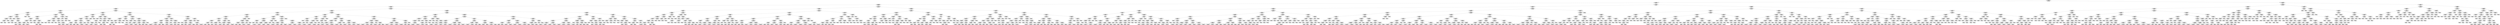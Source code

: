 digraph Tree {
node [shape=box, fontname="helvetica"] ;
edge [fontname="helvetica"] ;
0 [label="X[4] <= 7.5\nsquared_error = 5631440820.782\nsamples = 2505\nvalue = 177826.402"] ;
1 [label="X[0] <= 1413.0\nsquared_error = 2222499283.814\nsamples = 2132\nvalue = 156627.187"] ;
0 -> 1 [labeldistance=2.5, labelangle=45, headlabel="True"] ;
2 [label="X[13] <= 1080.5\nsquared_error = 1003895772.078\nsamples = 1163\nvalue = 132082.592"] ;
1 -> 2 ;
3 [label="X[4] <= 4.5\nsquared_error = 670723410.749\nsamples = 780\nvalue = 119991.067"] ;
2 -> 3 ;
4 [label="X[4] <= 3.5\nsquared_error = 570385944.034\nsamples = 165\nvalue = 91432.285"] ;
3 -> 4 ;
5 [label="X[4] <= 2.5\nsquared_error = 423096526.23\nsamples = 39\nvalue = 70335.359"] ;
4 -> 5 ;
6 [label="X[7] <= 1952.5\nsquared_error = 297248861.172\nsamples = 13\nvalue = 52146.462"] ;
5 -> 6 ;
7 [label="X[0] <= 510.0\nsquared_error = 157361765.967\nsamples = 11\nvalue = 57283.182"] ;
6 -> 7 ;
8 [label="X[190] <= 0.5\nsquared_error = 88327035.188\nsamples = 4\nvalue = 45277.75"] ;
7 -> 8 ;
9 [label="X[85] <= 0.5\nsquared_error = 21438426.889\nsamples = 3\nvalue = 40370.333"] ;
8 -> 9 ;
10 [label="X[76] <= 0.5\nsquared_error = 3978030.25\nsamples = 2\nvalue = 37305.5"] ;
9 -> 10 ;
11 [label="squared_error = 0.0\nsamples = 1\nvalue = 39300.0"] ;
10 -> 11 ;
12 [label="squared_error = 0.0\nsamples = 1\nvalue = 35311.0"] ;
10 -> 12 ;
13 [label="squared_error = 0.0\nsamples = 1\nvalue = 46500.0"] ;
9 -> 13 ;
14 [label="squared_error = 0.0\nsamples = 1\nvalue = 60000.0"] ;
8 -> 14 ;
15 [label="X[13] <= 569.5\nsquared_error = 67386973.388\nsamples = 7\nvalue = 64143.429"] ;
7 -> 15 ;
16 [label="squared_error = 0.0\nsamples = 1\nvalue = 82000.0"] ;
15 -> 16 ;
17 [label="X[63] <= 0.5\nsquared_error = 16618135.556\nsamples = 6\nvalue = 61167.333"] ;
15 -> 17 ;
18 [label="X[146] <= 0.5\nsquared_error = 4418404.0\nsamples = 2\nvalue = 66002.0"] ;
17 -> 18 ;
19 [label="squared_error = 0.0\nsamples = 1\nvalue = 68104.0"] ;
18 -> 19 ;
20 [label="squared_error = 0.0\nsamples = 1\nvalue = 63900.0"] ;
18 -> 20 ;
21 [label="X[258] <= 0.5\nsquared_error = 5187500.0\nsamples = 4\nvalue = 58750.0"] ;
17 -> 21 ;
22 [label="squared_error = 0.0\nsamples = 1\nvalue = 55000.0"] ;
21 -> 22 ;
23 [label="X[2] <= 25.5\nsquared_error = 666666.667\nsamples = 3\nvalue = 60000.0"] ;
21 -> 23 ;
24 [label="squared_error = 0.0\nsamples = 1\nvalue = 61000.0"] ;
23 -> 24 ;
25 [label="squared_error = 250000.0\nsamples = 2\nvalue = 59500.0"] ;
23 -> 25 ;
26 [label="X[231] <= 0.5\nsquared_error = 123332130.25\nsamples = 2\nvalue = 23894.5"] ;
6 -> 26 ;
27 [label="squared_error = 0.0\nsamples = 1\nvalue = 35000.0"] ;
26 -> 27 ;
28 [label="squared_error = 0.0\nsamples = 1\nvalue = 12789.0"] ;
26 -> 28 ;
29 [label="X[28] <= 63.5\nsquared_error = 237893366.309\nsamples = 26\nvalue = 79429.808"] ;
5 -> 29 ;
30 [label="X[22] <= 5.5\nsquared_error = 144475925.878\nsamples = 22\nvalue = 75203.409"] ;
29 -> 30 ;
31 [label="X[24] <= 1941.5\nsquared_error = 81366982.249\nsamples = 13\nvalue = 67838.462"] ;
30 -> 31 ;
32 [label="X[161] <= 0.5\nsquared_error = 19750000.0\nsamples = 8\nvalue = 62000.0"] ;
31 -> 32 ;
33 [label="X[275] <= 0.5\nsquared_error = 6244897.959\nsamples = 7\nvalue = 63428.571"] ;
32 -> 33 ;
34 [label="X[11] <= 151.0\nsquared_error = 2562500.0\nsamples = 6\nvalue = 64250.0"] ;
33 -> 34 ;
35 [label="squared_error = 0.0\nsamples = 1\nvalue = 61500.0"] ;
34 -> 35 ;
36 [label="squared_error = 1260000.0\nsamples = 5\nvalue = 64800.0"] ;
34 -> 36 ;
37 [label="squared_error = 0.0\nsamples = 1\nvalue = 58500.0"] ;
33 -> 37 ;
38 [label="squared_error = 0.0\nsamples = 1\nvalue = 52000.0"] ;
32 -> 38 ;
39 [label="X[35] <= 2008.5\nsquared_error = 38149600.0\nsamples = 5\nvalue = 77180.0"] ;
31 -> 39 ;
40 [label="X[25] <= 1.5\nsquared_error = 5062500.0\nsamples = 2\nvalue = 70250.0"] ;
39 -> 40 ;
41 [label="squared_error = 0.0\nsamples = 1\nvalue = 72500.0"] ;
40 -> 41 ;
42 [label="squared_error = 0.0\nsamples = 1\nvalue = 68000.0"] ;
40 -> 42 ;
43 [label="X[213] <= 0.5\nsquared_error = 6846666.667\nsamples = 3\nvalue = 81800.0"] ;
39 -> 43 ;
44 [label="X[300] <= 0.5\nsquared_error = 2102500.0\nsamples = 2\nvalue = 83450.0"] ;
43 -> 44 ;
45 [label="squared_error = 0.0\nsamples = 1\nvalue = 84900.0"] ;
44 -> 45 ;
46 [label="squared_error = 0.0\nsamples = 1\nvalue = 82000.0"] ;
44 -> 46 ;
47 [label="squared_error = 0.0\nsamples = 1\nvalue = 78500.0"] ;
43 -> 47 ;
48 [label="X[260] <= 0.5\nsquared_error = 44110555.556\nsamples = 9\nvalue = 85841.667"] ;
30 -> 48 ;
49 [label="X[35] <= 2007.5\nsquared_error = 2901367.188\nsamples = 4\nvalue = 80093.75"] ;
48 -> 49 ;
50 [label="X[73] <= 0.5\nsquared_error = 250000.0\nsamples = 2\nvalue = 78500.0"] ;
49 -> 50 ;
51 [label="squared_error = 0.0\nsamples = 1\nvalue = 78000.0"] ;
50 -> 51 ;
52 [label="squared_error = 0.0\nsamples = 1\nvalue = 79000.0"] ;
50 -> 52 ;
53 [label="X[11] <= 715.0\nsquared_error = 472656.25\nsamples = 2\nvalue = 81687.5"] ;
49 -> 53 ;
54 [label="squared_error = 0.0\nsamples = 1\nvalue = 82375.0"] ;
53 -> 54 ;
55 [label="squared_error = 0.0\nsamples = 1\nvalue = 81000.0"] ;
53 -> 55 ;
56 [label="X[268] <= 0.5\nsquared_error = 29502400.0\nsamples = 5\nvalue = 90440.0"] ;
48 -> 56 ;
57 [label="X[2] <= 21.0\nsquared_error = 11340000.0\nsamples = 4\nvalue = 92700.0"] ;
56 -> 57 ;
58 [label="squared_error = 0.0\nsamples = 1\nvalue = 87500.0"] ;
57 -> 58 ;
59 [label="X[186] <= 0.5\nsquared_error = 3102222.222\nsamples = 3\nvalue = 94433.333"] ;
57 -> 59 ;
60 [label="squared_error = 0.0\nsamples = 1\nvalue = 96900.0"] ;
59 -> 60 ;
61 [label="squared_error = 90000.0\nsamples = 2\nvalue = 93200.0"] ;
59 -> 61 ;
62 [label="squared_error = 0.0\nsamples = 1\nvalue = 81400.0"] ;
56 -> 62 ;
63 [label="X[24] <= 1969.5\nsquared_error = 113106875.0\nsamples = 4\nvalue = 102675.0"] ;
29 -> 63 ;
64 [label="X[7] <= 1954.0\nsquared_error = 17406666.667\nsamples = 3\nvalue = 96900.0"] ;
63 -> 64 ;
65 [label="squared_error = 0.0\nsamples = 1\nvalue = 91000.0"] ;
64 -> 65 ;
66 [label="X[35] <= 2007.5\nsquared_error = 2500.0\nsamples = 2\nvalue = 99850.0"] ;
64 -> 66 ;
67 [label="squared_error = 0.0\nsamples = 1\nvalue = 99800.0"] ;
66 -> 67 ;
68 [label="squared_error = 0.0\nsamples = 1\nvalue = 99900.0"] ;
66 -> 68 ;
69 [label="squared_error = 0.0\nsamples = 1\nvalue = 120000.0"] ;
63 -> 69 ;
70 [label="X[13] <= 712.5\nsquared_error = 435571670.204\nsamples = 126\nvalue = 97962.286"] ;
4 -> 70 ;
71 [label="X[28] <= 96.5\nsquared_error = 221171853.719\nsamples = 44\nvalue = 83150.909"] ;
70 -> 71 ;
72 [label="X[14] <= 607.0\nsquared_error = 132214190.972\nsamples = 36\nvalue = 78669.167"] ;
71 -> 72 ;
73 [label="X[2] <= 59.0\nsquared_error = 76172966.522\nsamples = 34\nvalue = 80502.647"] ;
72 -> 73 ;
74 [label="X[3] <= 1493.0\nsquared_error = 35022432.692\nsamples = 26\nvalue = 83415.0"] ;
73 -> 74 ;
75 [label="X[26] <= 126.5\nsquared_error = 6753600.0\nsamples = 5\nvalue = 76780.0"] ;
74 -> 75 ;
76 [label="X[9] <= 349.0\nsquared_error = 1722222.222\nsamples = 3\nvalue = 74833.333"] ;
75 -> 76 ;
77 [label="squared_error = 62500.0\nsamples = 2\nvalue = 75750.0"] ;
76 -> 77 ;
78 [label="squared_error = 0.0\nsamples = 1\nvalue = 73000.0"] ;
76 -> 78 ;
79 [label="X[20] <= 2.0\nsquared_error = 90000.0\nsamples = 2\nvalue = 79700.0"] ;
75 -> 79 ;
80 [label="squared_error = 0.0\nsamples = 1\nvalue = 80000.0"] ;
79 -> 80 ;
81 [label="squared_error = 0.0\nsamples = 1\nvalue = 79400.0"] ;
79 -> 81 ;
82 [label="X[271] <= 0.5\nsquared_error = 28775739.229\nsamples = 21\nvalue = 84994.762"] ;
74 -> 82 ;
83 [label="X[34] <= 4.5\nsquared_error = 21470904.75\nsamples = 20\nvalue = 84349.5"] ;
82 -> 83 ;
84 [label="squared_error = 21808022.222\nsamples = 3\nvalue = 78396.667"] ;
83 -> 84 ;
85 [label="squared_error = 14054411.765\nsamples = 17\nvalue = 85400.0"] ;
83 -> 85 ;
86 [label="squared_error = 0.0\nsamples = 1\nvalue = 97900.0"] ;
82 -> 86 ;
87 [label="X[42] <= 0.5\nsquared_error = 92757343.75\nsamples = 8\nvalue = 71037.5"] ;
73 -> 87 ;
88 [label="X[34] <= 3.5\nsquared_error = 51233333.333\nsamples = 6\nvalue = 66900.0"] ;
87 -> 88 ;
89 [label="squared_error = 0.0\nsamples = 1\nvalue = 52500.0"] ;
88 -> 89 ;
90 [label="X[36] <= 42.021\nsquared_error = 11713600.0\nsamples = 5\nvalue = 69780.0"] ;
88 -> 90 ;
91 [label="squared_error = 2250000.0\nsamples = 2\nvalue = 73500.0"] ;
90 -> 91 ;
92 [label="squared_error = 2646666.667\nsamples = 3\nvalue = 67300.0"] ;
90 -> 92 ;
93 [label="X[85] <= 0.5\nsquared_error = 11902500.0\nsamples = 2\nvalue = 83450.0"] ;
87 -> 93 ;
94 [label="squared_error = 0.0\nsamples = 1\nvalue = 80000.0"] ;
93 -> 94 ;
95 [label="squared_error = 0.0\nsamples = 1\nvalue = 86900.0"] ;
93 -> 95 ;
96 [label="X[266] <= 0.5\nsquared_error = 56250000.0\nsamples = 2\nvalue = 47500.0"] ;
72 -> 96 ;
97 [label="squared_error = 0.0\nsamples = 1\nvalue = 55000.0"] ;
96 -> 97 ;
98 [label="squared_error = 0.0\nsamples = 1\nvalue = 40000.0"] ;
96 -> 98 ;
99 [label="X[7] <= 1960.0\nsquared_error = 124352460.938\nsamples = 8\nvalue = 103318.75"] ;
71 -> 99 ;
100 [label="X[9] <= 212.0\nsquared_error = 25000000.0\nsamples = 2\nvalue = 118000.0"] ;
99 -> 100 ;
101 [label="squared_error = 0.0\nsamples = 1\nvalue = 123000.0"] ;
100 -> 101 ;
102 [label="squared_error = 0.0\nsamples = 1\nvalue = 113000.0"] ;
100 -> 102 ;
103 [label="X[260] <= 0.5\nsquared_error = 61674791.667\nsamples = 6\nvalue = 98425.0"] ;
99 -> 103 ;
104 [label="X[247] <= 0.5\nsquared_error = 23079218.75\nsamples = 4\nvalue = 103162.5"] ;
103 -> 104 ;
105 [label="squared_error = 0.0\nsamples = 1\nvalue = 94900.0"] ;
104 -> 105 ;
106 [label="X[222] <= 0.5\nsquared_error = 430555.556\nsamples = 3\nvalue = 105916.667"] ;
104 -> 106 ;
107 [label="X[113] <= 0.5\nsquared_error = 15625.0\nsamples = 2\nvalue = 106375.0"] ;
106 -> 107 ;
108 [label="squared_error = 0.0\nsamples = 1\nvalue = 106250.0"] ;
107 -> 108 ;
109 [label="squared_error = 0.0\nsamples = 1\nvalue = 106500.0"] ;
107 -> 109 ;
110 [label="squared_error = 0.0\nsamples = 1\nvalue = 105000.0"] ;
106 -> 110 ;
111 [label="X[14] <= 231.0\nsquared_error = 4202500.0\nsamples = 2\nvalue = 88950.0"] ;
103 -> 111 ;
112 [label="squared_error = 0.0\nsamples = 1\nvalue = 86900.0"] ;
111 -> 112 ;
113 [label="squared_error = 0.0\nsamples = 1\nvalue = 91000.0"] ;
111 -> 113 ;
114 [label="X[9] <= 70.0\nsquared_error = 369737215.881\nsamples = 82\nvalue = 105909.854"] ;
70 -> 114 ;
115 [label="X[0] <= 862.5\nsquared_error = 307407538.349\nsamples = 37\nvalue = 95994.595"] ;
114 -> 115 ;
116 [label="X[258] <= 0.5\nsquared_error = 121730000.0\nsamples = 8\nvalue = 75550.0"] ;
115 -> 116 ;
117 [label="X[3] <= 8829.5\nsquared_error = 4201388.889\nsamples = 6\nvalue = 81816.667"] ;
116 -> 117 ;
118 [label="X[94] <= 0.5\nsquared_error = 776875.0\nsamples = 4\nvalue = 80475.0"] ;
117 -> 118 ;
119 [label="X[49] <= 0.5\nsquared_error = 2222.222\nsamples = 3\nvalue = 79966.667"] ;
118 -> 119 ;
120 [label="squared_error = 0.0\nsamples = 2\nvalue = 80000.0"] ;
119 -> 120 ;
121 [label="squared_error = 0.0\nsamples = 1\nvalue = 79900.0"] ;
119 -> 121 ;
122 [label="squared_error = 0.0\nsamples = 1\nvalue = 82000.0"] ;
118 -> 122 ;
123 [label="X[60] <= 0.5\nsquared_error = 250000.0\nsamples = 2\nvalue = 84500.0"] ;
117 -> 123 ;
124 [label="squared_error = 0.0\nsamples = 1\nvalue = 85000.0"] ;
123 -> 124 ;
125 [label="squared_error = 0.0\nsamples = 1\nvalue = 84000.0"] ;
123 -> 125 ;
126 [label="X[13] <= 806.0\nsquared_error = 3062500.0\nsamples = 2\nvalue = 56750.0"] ;
116 -> 126 ;
127 [label="squared_error = 0.0\nsamples = 1\nvalue = 55000.0"] ;
126 -> 127 ;
128 [label="squared_error = 0.0\nsamples = 1\nvalue = 58500.0"] ;
126 -> 128 ;
129 [label="X[13] <= 756.5\nsquared_error = 211515362.663\nsamples = 29\nvalue = 101634.483"] ;
115 -> 129 ;
130 [label="X[174] <= 0.5\nsquared_error = 73722222.222\nsamples = 3\nvalue = 124833.333"] ;
129 -> 130 ;
131 [label="X[1] <= 60.0\nsquared_error = 22562500.0\nsamples = 2\nvalue = 130250.0"] ;
130 -> 131 ;
132 [label="squared_error = 0.0\nsamples = 1\nvalue = 135000.0"] ;
131 -> 132 ;
133 [label="squared_error = 0.0\nsamples = 1\nvalue = 125500.0"] ;
131 -> 133 ;
134 [label="squared_error = 0.0\nsamples = 1\nvalue = 114000.0"] ;
130 -> 134 ;
135 [label="X[2] <= 67.5\nsquared_error = 158150902.367\nsamples = 26\nvalue = 98957.692"] ;
129 -> 135 ;
136 [label="X[146] <= 0.5\nsquared_error = 118518525.52\nsamples = 23\nvalue = 96386.957"] ;
135 -> 136 ;
137 [label="X[225] <= 0.5\nsquared_error = 72695833.333\nsamples = 18\nvalue = 99550.0"] ;
136 -> 137 ;
138 [label="squared_error = 38686863.905\nsamples = 13\nvalue = 103307.692"] ;
137 -> 138 ;
139 [label="squared_error = 28953600.0\nsamples = 5\nvalue = 89780.0"] ;
137 -> 139 ;
140 [label="X[7] <= 2005.5\nsquared_error = 117800000.0\nsamples = 5\nvalue = 85000.0"] ;
136 -> 140 ;
141 [label="squared_error = 15921875.0\nsamples = 4\nvalue = 90125.0"] ;
140 -> 141 ;
142 [label="squared_error = 0.0\nsamples = 1\nvalue = 64500.0"] ;
140 -> 142 ;
143 [label="X[22] <= 5.5\nsquared_error = 22888888.889\nsamples = 3\nvalue = 118666.667"] ;
135 -> 143 ;
144 [label="X[268] <= 0.5\nsquared_error = 1000000.0\nsamples = 2\nvalue = 122000.0"] ;
143 -> 144 ;
145 [label="squared_error = 0.0\nsamples = 1\nvalue = 123000.0"] ;
144 -> 145 ;
146 [label="squared_error = 0.0\nsamples = 1\nvalue = 121000.0"] ;
144 -> 146 ;
147 [label="squared_error = 0.0\nsamples = 1\nvalue = 112000.0"] ;
143 -> 147 ;
148 [label="X[37] <= -93.625\nsquared_error = 273687440.996\nsamples = 45\nvalue = 114062.4"] ;
114 -> 148 ;
149 [label="X[87] <= 0.5\nsquared_error = 264426426.612\nsamples = 27\nvalue = 108057.407"] ;
148 -> 149 ;
150 [label="X[34] <= 6.5\nsquared_error = 216159555.766\nsamples = 23\nvalue = 104810.87"] ;
149 -> 150 ;
151 [label="X[24] <= 1967.5\nsquared_error = 135283125.0\nsamples = 14\nvalue = 98975.0"] ;
150 -> 151 ;
152 [label="X[0] <= 903.0\nsquared_error = 76784357.639\nsamples = 12\nvalue = 95804.167"] ;
151 -> 152 ;
153 [label="squared_error = 32105555.556\nsamples = 6\nvalue = 89066.667"] ;
152 -> 153 ;
154 [label="squared_error = 30675347.222\nsamples = 6\nvalue = 102541.667"] ;
152 -> 154 ;
155 [label="X[251] <= 0.5\nsquared_error = 64000000.0\nsamples = 2\nvalue = 118000.0"] ;
151 -> 155 ;
156 [label="squared_error = 0.0\nsamples = 1\nvalue = 110000.0"] ;
155 -> 156 ;
157 [label="squared_error = 0.0\nsamples = 1\nvalue = 126000.0"] ;
155 -> 157 ;
158 [label="X[24] <= 1997.5\nsquared_error = 206578765.432\nsamples = 9\nvalue = 113888.889"] ;
150 -> 158 ;
159 [label="X[154] <= 0.5\nsquared_error = 35817343.75\nsamples = 8\nvalue = 118562.5"] ;
158 -> 159 ;
160 [label="squared_error = 8850000.0\nsamples = 6\nvalue = 121600.0"] ;
159 -> 160 ;
161 [label="squared_error = 6002500.0\nsamples = 2\nvalue = 109450.0"] ;
159 -> 161 ;
162 [label="squared_error = 0.0\nsamples = 1\nvalue = 76500.0"] ;
158 -> 162 ;
163 [label="X[2] <= 30.0\nsquared_error = 132876875.0\nsamples = 4\nvalue = 126725.0"] ;
149 -> 163 ;
164 [label="squared_error = 0.0\nsamples = 1\nvalue = 145000.0"] ;
163 -> 164 ;
165 [label="X[95] <= 0.5\nsquared_error = 28735555.556\nsamples = 3\nvalue = 120633.333"] ;
163 -> 165 ;
166 [label="X[197] <= 0.5\nsquared_error = 2402500.0\nsamples = 2\nvalue = 116950.0"] ;
165 -> 166 ;
167 [label="squared_error = 0.0\nsamples = 1\nvalue = 115400.0"] ;
166 -> 167 ;
168 [label="squared_error = 0.0\nsamples = 1\nvalue = 118500.0"] ;
166 -> 168 ;
169 [label="squared_error = 0.0\nsamples = 1\nvalue = 128000.0"] ;
165 -> 169 ;
170 [label="X[10] <= 85.5\nsquared_error = 152354202.432\nsamples = 18\nvalue = 123069.889"] ;
148 -> 170 ;
171 [label="X[121] <= 0.5\nsquared_error = 100902853.359\nsamples = 16\nvalue = 125828.625"] ;
170 -> 171 ;
172 [label="X[11] <= 441.5\nsquared_error = 1427458.667\nsamples = 3\nvalue = 109586.0"] ;
171 -> 172 ;
173 [label="squared_error = 0.0\nsamples = 1\nvalue = 111250.0"] ;
172 -> 173 ;
174 [label="X[49] <= 0.5\nsquared_error = 64516.0\nsamples = 2\nvalue = 108754.0"] ;
172 -> 174 ;
175 [label="squared_error = 0.0\nsamples = 1\nvalue = 108500.0"] ;
174 -> 175 ;
176 [label="squared_error = 0.0\nsamples = 1\nvalue = 109008.0"] ;
174 -> 176 ;
177 [label="X[7] <= 1960.5\nsquared_error = 48926775.148\nsamples = 13\nvalue = 129576.923"] ;
171 -> 177 ;
178 [label="X[201] <= 0.5\nsquared_error = 29511718.75\nsamples = 4\nvalue = 136562.5"] ;
177 -> 178 ;
179 [label="squared_error = 6763888.889\nsamples = 3\nvalue = 139416.667"] ;
178 -> 179 ;
180 [label="squared_error = 0.0\nsamples = 1\nvalue = 128000.0"] ;
178 -> 180 ;
181 [label="X[24] <= 961.0\nsquared_error = 26228395.062\nsamples = 9\nvalue = 126472.222"] ;
177 -> 181 ;
182 [label="squared_error = 0.0\nsamples = 1\nvalue = 115000.0"] ;
181 -> 182 ;
183 [label="squared_error = 10999023.438\nsamples = 8\nvalue = 127906.25"] ;
181 -> 183 ;
184 [label="X[1] <= 35.0\nsquared_error = 16000000.0\nsamples = 2\nvalue = 101000.0"] ;
170 -> 184 ;
185 [label="squared_error = 0.0\nsamples = 1\nvalue = 97000.0"] ;
184 -> 185 ;
186 [label="squared_error = 0.0\nsamples = 1\nvalue = 105000.0"] ;
184 -> 186 ;
187 [label="X[26] <= 363.5\nsquared_error = 420114665.155\nsamples = 615\nvalue = 127653.179"] ;
3 -> 187 ;
188 [label="X[42] <= 0.5\nsquared_error = 353701959.289\nsamples = 342\nvalue = 119389.409"] ;
187 -> 188 ;
189 [label="X[0] <= 991.0\nsquared_error = 259541801.771\nsamples = 115\nvalue = 107443.948"] ;
188 -> 189 ;
190 [label="X[12] <= 786.0\nsquared_error = 214703305.785\nsamples = 44\nvalue = 98318.182"] ;
189 -> 190 ;
191 [label="X[275] <= 0.5\nsquared_error = 154823655.556\nsamples = 30\nvalue = 92796.667"] ;
190 -> 191 ;
192 [label="X[206] <= 0.5\nsquared_error = 22111020.408\nsamples = 7\nvalue = 79757.143"] ;
191 -> 192 ;
193 [label="X[240] <= 0.5\nsquared_error = 5442222.222\nsamples = 3\nvalue = 84266.667"] ;
192 -> 193 ;
194 [label="X[76] <= 0.5\nsquared_error = 1562500.0\nsamples = 2\nvalue = 85750.0"] ;
193 -> 194 ;
195 [label="squared_error = 0.0\nsamples = 1\nvalue = 87000.0"] ;
194 -> 195 ;
196 [label="squared_error = 0.0\nsamples = 1\nvalue = 84500.0"] ;
194 -> 196 ;
197 [label="squared_error = 0.0\nsamples = 1\nvalue = 81300.0"] ;
193 -> 197 ;
198 [label="X[301] <= 0.5\nsquared_error = 7921875.0\nsamples = 4\nvalue = 76375.0"] ;
192 -> 198 ;
199 [label="X[188] <= 0.5\nsquared_error = 2055555.556\nsamples = 3\nvalue = 77833.333"] ;
198 -> 199 ;
200 [label="squared_error = 0.0\nsamples = 1\nvalue = 76000.0"] ;
199 -> 200 ;
201 [label="squared_error = 562500.0\nsamples = 2\nvalue = 78750.0"] ;
199 -> 201 ;
202 [label="squared_error = 0.0\nsamples = 1\nvalue = 72000.0"] ;
198 -> 202 ;
203 [label="X[11] <= 648.0\nsquared_error = 127717051.04\nsamples = 23\nvalue = 96765.217"] ;
191 -> 203 ;
204 [label="X[236] <= 0.5\nsquared_error = 82506115.702\nsamples = 22\nvalue = 98254.545"] ;
203 -> 204 ;
205 [label="X[24] <= 986.0\nsquared_error = 14388888.889\nsamples = 3\nvalue = 112666.667"] ;
204 -> 205 ;
206 [label="squared_error = 250000.0\nsamples = 2\nvalue = 110000.0"] ;
205 -> 206 ;
207 [label="squared_error = 0.0\nsamples = 1\nvalue = 118000.0"] ;
205 -> 207 ;
208 [label="X[35] <= 2007.5\nsquared_error = 55286925.208\nsamples = 19\nvalue = 95978.947"] ;
204 -> 208 ;
209 [label="squared_error = 13800000.0\nsamples = 5\nvalue = 88500.0"] ;
208 -> 209 ;
210 [label="squared_error = 42992500.0\nsamples = 14\nvalue = 98650.0"] ;
208 -> 210 ;
211 [label="squared_error = 0.0\nsamples = 1\nvalue = 64000.0"] ;
203 -> 211 ;
212 [label="X[144] <= 0.5\nsquared_error = 137695357.143\nsamples = 14\nvalue = 110150.0"] ;
190 -> 212 ;
213 [label="X[11] <= 922.0\nsquared_error = 47097751.479\nsamples = 13\nvalue = 112838.462"] ;
212 -> 213 ;
214 [label="X[36] <= 42.025\nsquared_error = 25090909.091\nsamples = 11\nvalue = 115000.0"] ;
213 -> 214 ;
215 [label="X[283] <= 0.5\nsquared_error = 10562500.0\nsamples = 2\nvalue = 122750.0"] ;
214 -> 215 ;
216 [label="squared_error = 0.0\nsamples = 1\nvalue = 119500.0"] ;
215 -> 216 ;
217 [label="squared_error = 0.0\nsamples = 1\nvalue = 126000.0"] ;
215 -> 217 ;
218 [label="X[36] <= 42.032\nsquared_error = 12006172.84\nsamples = 9\nvalue = 113277.778"] ;
214 -> 218 ;
219 [label="squared_error = 1784722.222\nsamples = 6\nvalue = 111083.333"] ;
218 -> 219 ;
220 [label="squared_error = 3555555.556\nsamples = 3\nvalue = 117666.667"] ;
218 -> 220 ;
221 [label="X[11] <= 963.5\nsquared_error = 1102500.0\nsamples = 2\nvalue = 100950.0"] ;
213 -> 221 ;
222 [label="squared_error = 0.0\nsamples = 1\nvalue = 102000.0"] ;
221 -> 222 ;
223 [label="squared_error = 0.0\nsamples = 1\nvalue = 99900.0"] ;
221 -> 223 ;
224 [label="squared_error = 0.0\nsamples = 1\nvalue = 75200.0"] ;
212 -> 224 ;
225 [label="X[5] <= 5.5\nsquared_error = 203735544.876\nsamples = 71\nvalue = 113099.352"] ;
189 -> 225 ;
226 [label="X[29] <= 132.5\nsquared_error = 180008818.75\nsamples = 20\nvalue = 102417.5"] ;
225 -> 226 ;
227 [label="X[22] <= 4.5\nsquared_error = 133534048.443\nsamples = 17\nvalue = 105785.294"] ;
226 -> 227 ;
228 [label="X[255] <= 0.5\nsquared_error = 5062500.0\nsamples = 2\nvalue = 87250.0"] ;
227 -> 228 ;
229 [label="squared_error = 0.0\nsamples = 1\nvalue = 85000.0"] ;
228 -> 229 ;
230 [label="squared_error = 0.0\nsamples = 1\nvalue = 89500.0"] ;
228 -> 230 ;
231 [label="X[35] <= 2008.5\nsquared_error = 98748288.889\nsamples = 15\nvalue = 108256.667"] ;
227 -> 231 ;
232 [label="X[3] <= 7251.5\nsquared_error = 35601111.111\nsamples = 9\nvalue = 113650.0"] ;
231 -> 232 ;
233 [label="squared_error = 10403367.347\nsamples = 7\nvalue = 111064.286"] ;
232 -> 233 ;
234 [label="squared_error = 18490000.0\nsamples = 2\nvalue = 122700.0"] ;
232 -> 234 ;
235 [label="X[26] <= 272.0\nsquared_error = 84388888.889\nsamples = 6\nvalue = 100166.667"] ;
231 -> 235 ;
236 [label="squared_error = 6250000.0\nsamples = 2\nvalue = 90500.0"] ;
235 -> 236 ;
237 [label="squared_error = 53375000.0\nsamples = 4\nvalue = 105000.0"] ;
235 -> 237 ;
238 [label="X[273] <= 0.5\nsquared_error = 14888888.889\nsamples = 3\nvalue = 83333.333"] ;
226 -> 238 ;
239 [label="X[2] <= 56.0\nsquared_error = 1000000.0\nsamples = 2\nvalue = 86000.0"] ;
238 -> 239 ;
240 [label="squared_error = 0.0\nsamples = 1\nvalue = 87000.0"] ;
239 -> 240 ;
241 [label="squared_error = 0.0\nsamples = 1\nvalue = 85000.0"] ;
239 -> 241 ;
242 [label="squared_error = 0.0\nsamples = 1\nvalue = 78000.0"] ;
238 -> 242 ;
243 [label="X[14] <= 688.5\nsquared_error = 150746875.509\nsamples = 51\nvalue = 117288.314"] ;
225 -> 243 ;
244 [label="X[2] <= 47.0\nsquared_error = 114783298.074\nsamples = 50\nvalue = 116414.08"] ;
243 -> 244 ;
245 [label="X[270] <= 0.5\nsquared_error = 107259289.941\nsamples = 13\nvalue = 107261.538"] ;
244 -> 245 ;
246 [label="X[26] <= 301.5\nsquared_error = 37860246.914\nsamples = 9\nvalue = 113155.556"] ;
245 -> 246 ;
247 [label="squared_error = 3818055.556\nsamples = 6\nvalue = 116483.333"] ;
246 -> 247 ;
248 [label="squared_error = 39500000.0\nsamples = 3\nvalue = 106500.0"] ;
246 -> 248 ;
249 [label="X[95] <= 0.5\nsquared_error = 9375000.0\nsamples = 4\nvalue = 94000.0"] ;
245 -> 249 ;
250 [label="squared_error = 0.0\nsamples = 1\nvalue = 89500.0"] ;
249 -> 250 ;
251 [label="squared_error = 3500000.0\nsamples = 3\nvalue = 95500.0"] ;
249 -> 251 ;
252 [label="X[6] <= 1932.5\nsquared_error = 77653412.839\nsamples = 37\nvalue = 119629.838"] ;
244 -> 252 ;
253 [label="X[225] <= 0.5\nsquared_error = 48039349.455\nsamples = 22\nvalue = 115382.0"] ;
252 -> 253 ;
254 [label="squared_error = 29157932.099\nsamples = 18\nvalue = 117461.111"] ;
253 -> 254 ;
255 [label="squared_error = 26018828.0\nsamples = 4\nvalue = 106026.0"] ;
253 -> 255 ;
256 [label="X[36] <= 42.03\nsquared_error = 55807733.333\nsamples = 15\nvalue = 125860.0"] ;
252 -> 256 ;
257 [label="squared_error = 22722222.222\nsamples = 6\nvalue = 118166.667"] ;
256 -> 257 ;
258 [label="squared_error = 12100987.654\nsamples = 9\nvalue = 130988.889"] ;
256 -> 258 ;
259 [label="squared_error = 0.0\nsamples = 1\nvalue = 161000.0"] ;
243 -> 259 ;
260 [label="X[24] <= 1945.5\nsquared_error = 292491648.184\nsamples = 227\nvalue = 125441.075"] ;
188 -> 260 ;
261 [label="X[4] <= 6.5\nsquared_error = 399578227.023\nsamples = 54\nvalue = 112303.704"] ;
260 -> 261 ;
262 [label="X[5] <= 3.5\nsquared_error = 312480641.0\nsamples = 50\nvalue = 109453.0"] ;
261 -> 262 ;
263 [label="X[236] <= 0.5\nsquared_error = 254421875.0\nsamples = 4\nvalue = 82625.0"] ;
262 -> 263 ;
264 [label="squared_error = 0.0\nsamples = 1\nvalue = 107500.0"] ;
263 -> 264 ;
265 [label="X[226] <= 0.5\nsquared_error = 64222222.222\nsamples = 3\nvalue = 74333.333"] ;
263 -> 265 ;
266 [label="squared_error = 0.0\nsamples = 1\nvalue = 63000.0"] ;
265 -> 266 ;
267 [label="squared_error = 0.0\nsamples = 2\nvalue = 80000.0"] ;
265 -> 267 ;
268 [label="X[2] <= 105.5\nsquared_error = 249500724.244\nsamples = 46\nvalue = 111785.87"] ;
262 -> 268 ;
269 [label="X[61] <= 0.5\nsquared_error = 202239402.469\nsamples = 45\nvalue = 110714.444"] ;
268 -> 269 ;
270 [label="X[9] <= 550.5\nsquared_error = 161455406.767\nsamples = 44\nvalue = 109710.227"] ;
269 -> 270 ;
271 [label="squared_error = 143755176.899\nsamples = 31\nvalue = 105891.935"] ;
270 -> 271 ;
272 [label="squared_error = 85993609.467\nsamples = 13\nvalue = 118815.385"] ;
270 -> 272 ;
273 [label="squared_error = 0.0\nsamples = 1\nvalue = 154900.0"] ;
269 -> 273 ;
274 [label="squared_error = 0.0\nsamples = 1\nvalue = 160000.0"] ;
268 -> 274 ;
275 [label="X[0] <= 1265.0\nsquared_error = 116949218.75\nsamples = 4\nvalue = 147937.5"] ;
261 -> 275 ;
276 [label="X[26] <= 215.5\nsquared_error = 22722222.222\nsamples = 3\nvalue = 142166.667"] ;
275 -> 276 ;
277 [label="X[3] <= 7327.5\nsquared_error = 4000000.0\nsamples = 2\nvalue = 139000.0"] ;
276 -> 277 ;
278 [label="squared_error = 0.0\nsamples = 1\nvalue = 137000.0"] ;
277 -> 278 ;
279 [label="squared_error = 0.0\nsamples = 1\nvalue = 141000.0"] ;
277 -> 279 ;
280 [label="squared_error = 0.0\nsamples = 1\nvalue = 148500.0"] ;
276 -> 280 ;
281 [label="squared_error = 0.0\nsamples = 1\nvalue = 165250.0"] ;
275 -> 281 ;
282 [label="X[0] <= 925.5\nsquared_error = 188377998.068\nsamples = 173\nvalue = 129541.757"] ;
260 -> 282 ;
283 [label="X[27] <= 30.5\nsquared_error = 179758796.005\nsamples = 73\nvalue = 123079.904"] ;
282 -> 283 ;
284 [label="X[26] <= 356.0\nsquared_error = 190240982.428\nsamples = 45\nvalue = 118456.289"] ;
283 -> 284 ;
285 [label="X[12] <= 580.0\nsquared_error = 121481160.899\nsamples = 44\nvalue = 119730.682"] ;
284 -> 285 ;
286 [label="X[80] <= 0.5\nsquared_error = 43543888.889\nsamples = 3\nvalue = 98616.667"] ;
285 -> 286 ;
287 [label="squared_error = 0.0\nsamples = 1\nvalue = 90350.0"] ;
286 -> 287 ;
288 [label="squared_error = 14062500.0\nsamples = 2\nvalue = 102750.0"] ;
286 -> 288 ;
289 [label="X[11] <= 407.0\nsquared_error = 92177453.896\nsamples = 41\nvalue = 121275.61"] ;
285 -> 289 ;
290 [label="squared_error = 66925900.0\nsamples = 20\nvalue = 126990.0"] ;
289 -> 290 ;
291 [label="squared_error = 55508888.889\nsamples = 21\nvalue = 115833.333"] ;
289 -> 291 ;
292 [label="squared_error = 0.0\nsamples = 1\nvalue = 62383.0"] ;
284 -> 292 ;
293 [label="X[3] <= 7510.5\nsquared_error = 73338278.061\nsamples = 28\nvalue = 130510.714"] ;
283 -> 293 ;
294 [label="X[281] <= 0.5\nsquared_error = 55495025.0\nsamples = 10\nvalue = 124665.0"] ;
293 -> 294 ;
295 [label="X[103] <= 0.5\nsquared_error = 24562098.765\nsamples = 9\nvalue = 122738.889"] ;
294 -> 295 ;
296 [label="squared_error = 11414960.938\nsamples = 8\nvalue = 124081.25"] ;
295 -> 296 ;
297 [label="squared_error = 0.0\nsamples = 1\nvalue = 112000.0"] ;
295 -> 297 ;
298 [label="squared_error = 0.0\nsamples = 1\nvalue = 142000.0"] ;
294 -> 298 ;
299 [label="X[26] <= 320.5\nsquared_error = 53719513.889\nsamples = 18\nvalue = 133758.333"] ;
293 -> 299 ;
300 [label="X[185] <= 0.5\nsquared_error = 35253802.083\nsamples = 12\nvalue = 130437.5"] ;
299 -> 300 ;
301 [label="squared_error = 14728625.0\nsamples = 10\nvalue = 128325.0"] ;
300 -> 301 ;
302 [label="squared_error = 4000000.0\nsamples = 2\nvalue = 141000.0"] ;
300 -> 302 ;
303 [label="X[157] <= 0.5\nsquared_error = 24483333.333\nsamples = 6\nvalue = 140400.0"] ;
299 -> 303 ;
304 [label="squared_error = 11205000.0\nsamples = 4\nvalue = 137600.0"] ;
303 -> 304 ;
305 [label="squared_error = 4000000.0\nsamples = 2\nvalue = 146000.0"] ;
303 -> 305 ;
306 [label="X[7] <= 1967.5\nsquared_error = 141936936.922\nsamples = 100\nvalue = 134258.91"] ;
282 -> 306 ;
307 [label="X[161] <= 0.5\nsquared_error = 98986044.338\nsamples = 50\nvalue = 128362.32"] ;
306 -> 307 ;
308 [label="X[12] <= 714.5\nsquared_error = 69604516.184\nsamples = 47\nvalue = 127138.83"] ;
307 -> 308 ;
309 [label="X[206] <= 0.5\nsquared_error = 100080000.0\nsamples = 4\nvalue = 112400.0"] ;
308 -> 309 ;
310 [label="squared_error = 36000000.0\nsamples = 2\nvalue = 104000.0"] ;
309 -> 310 ;
311 [label="squared_error = 23040000.0\nsamples = 2\nvalue = 120800.0"] ;
309 -> 311 ;
312 [label="X[3] <= 6575.0\nsquared_error = 44682068.01\nsamples = 43\nvalue = 128509.884"] ;
308 -> 312 ;
313 [label="squared_error = 0.0\nsamples = 1\nvalue = 112500.0"] ;
312 -> 313 ;
314 [label="squared_error = 39497851.828\nsamples = 42\nvalue = 128891.071"] ;
312 -> 314 ;
315 [label="X[174] <= 0.5\nsquared_error = 168432040.222\nsamples = 3\nvalue = 147530.333"] ;
307 -> 315 ;
316 [label="squared_error = 0.0\nsamples = 1\nvalue = 129200.0"] ;
315 -> 316 ;
317 [label="X[236] <= 0.5\nsquared_error = 647220.25\nsamples = 2\nvalue = 156695.5"] ;
315 -> 317 ;
318 [label="squared_error = 0.0\nsamples = 1\nvalue = 157500.0"] ;
317 -> 318 ;
319 [label="squared_error = 0.0\nsamples = 1\nvalue = 155891.0"] ;
317 -> 319 ;
320 [label="X[14] <= 668.5\nsquared_error = 115348282.25\nsamples = 50\nvalue = 140155.5"] ;
306 -> 320 ;
321 [label="X[13] <= 955.0\nsquared_error = 98153836.012\nsamples = 47\nvalue = 138947.34"] ;
320 -> 321 ;
322 [label="X[36] <= 42.019\nsquared_error = 88642773.438\nsamples = 16\nvalue = 132793.75"] ;
321 -> 322 ;
323 [label="squared_error = 24750625.0\nsamples = 2\nvalue = 151475.0"] ;
322 -> 323 ;
324 [label="squared_error = 40792410.714\nsamples = 14\nvalue = 130125.0"] ;
322 -> 324 ;
325 [label="X[121] <= 0.5\nsquared_error = 73431408.689\nsamples = 31\nvalue = 142123.387"] ;
321 -> 325 ;
326 [label="squared_error = 46845156.25\nsamples = 10\nvalue = 148362.5"] ;
325 -> 326 ;
327 [label="squared_error = 58728208.617\nsamples = 21\nvalue = 139152.381"] ;
325 -> 327 ;
328 [label="X[220] <= 0.5\nsquared_error = 3597222.222\nsamples = 3\nvalue = 159083.333"] ;
320 -> 328 ;
329 [label="X[200] <= 0.5\nsquared_error = 62500.0\nsamples = 2\nvalue = 157750.0"] ;
328 -> 329 ;
330 [label="squared_error = 0.0\nsamples = 1\nvalue = 157500.0"] ;
329 -> 330 ;
331 [label="squared_error = 0.0\nsamples = 1\nvalue = 158000.0"] ;
329 -> 331 ;
332 [label="squared_error = 0.0\nsamples = 1\nvalue = 161750.0"] ;
328 -> 332 ;
333 [label="X[6] <= 1975.5\nsquared_error = 310590545.45\nsamples = 273\nvalue = 138005.593"] ;
187 -> 333 ;
334 [label="X[9] <= 18.0\nsquared_error = 285588977.24\nsamples = 167\nvalue = 131040.868"] ;
333 -> 334 ;
335 [label="X[0] <= 1341.0\nsquared_error = 336300671.433\nsamples = 39\nvalue = 119292.949"] ;
334 -> 335 ;
336 [label="X[27] <= 203.0\nsquared_error = 230718704.585\nsamples = 34\nvalue = 115172.059"] ;
335 -> 336 ;
337 [label="X[229] <= 0.5\nsquared_error = 182471753.382\nsamples = 31\nvalue = 112724.194"] ;
336 -> 337 ;
338 [label="X[2] <= 77.0\nsquared_error = 134200413.889\nsamples = 30\nvalue = 114048.333"] ;
337 -> 338 ;
339 [label="X[220] <= 0.5\nsquared_error = 114343696.0\nsamples = 25\nvalue = 111598.0"] ;
338 -> 339 ;
340 [label="squared_error = 61780871.914\nsamples = 18\nvalue = 107030.556"] ;
339 -> 340 ;
341 [label="squared_error = 57919591.837\nsamples = 7\nvalue = 123342.857"] ;
339 -> 341 ;
342 [label="X[154] <= 0.5\nsquared_error = 53360000.0\nsamples = 5\nvalue = 126300.0"] ;
338 -> 342 ;
343 [label="squared_error = 11421875.0\nsamples = 4\nvalue = 129625.0"] ;
342 -> 343 ;
344 [label="squared_error = 0.0\nsamples = 1\nvalue = 113000.0"] ;
342 -> 344 ;
345 [label="squared_error = 0.0\nsamples = 1\nvalue = 73000.0"] ;
337 -> 345 ;
346 [label="X[188] <= 0.5\nsquared_error = 27535555.556\nsamples = 3\nvalue = 140466.667"] ;
336 -> 346 ;
347 [label="squared_error = 0.0\nsamples = 1\nvalue = 147500.0"] ;
346 -> 347 ;
348 [label="X[42] <= 0.5\nsquared_error = 4202500.0\nsamples = 2\nvalue = 136950.0"] ;
346 -> 348 ;
349 [label="squared_error = 0.0\nsamples = 1\nvalue = 134900.0"] ;
348 -> 349 ;
350 [label="squared_error = 0.0\nsamples = 1\nvalue = 139000.0"] ;
348 -> 350 ;
351 [label="X[22] <= 6.5\nsquared_error = 153546900.0\nsamples = 5\nvalue = 147315.0"] ;
335 -> 351 ;
352 [label="X[198] <= 0.5\nsquared_error = 42250000.0\nsamples = 2\nvalue = 134500.0"] ;
351 -> 352 ;
353 [label="squared_error = 0.0\nsamples = 1\nvalue = 128000.0"] ;
352 -> 353 ;
354 [label="squared_error = 0.0\nsamples = 1\nvalue = 141000.0"] ;
352 -> 354 ;
355 [label="X[275] <= 0.5\nsquared_error = 45273472.222\nsamples = 3\nvalue = 155858.333"] ;
351 -> 355 ;
356 [label="squared_error = 0.0\nsamples = 1\nvalue = 165000.0"] ;
355 -> 356 ;
357 [label="X[25] <= 1.5\nsquared_error = 5232656.25\nsamples = 2\nvalue = 151287.5"] ;
355 -> 357 ;
358 [label="squared_error = 0.0\nsamples = 1\nvalue = 153575.0"] ;
357 -> 358 ;
359 [label="squared_error = 0.0\nsamples = 1\nvalue = 149000.0"] ;
357 -> 359 ;
360 [label="X[13] <= 986.0\nsquared_error = 215274313.965\nsamples = 128\nvalue = 134620.312"] ;
334 -> 360 ;
361 [label="X[14] <= 458.5\nsquared_error = 157570606.096\nsamples = 92\nvalue = 130729.348"] ;
360 -> 361 ;
362 [label="X[200] <= 0.5\nsquared_error = 115163107.639\nsamples = 72\nvalue = 128054.167"] ;
361 -> 362 ;
363 [label="X[7] <= 1995.5\nsquared_error = 84577542.318\nsamples = 48\nvalue = 124496.875"] ;
362 -> 363 ;
364 [label="X[24] <= 1965.5\nsquared_error = 69785404.339\nsamples = 39\nvalue = 122115.385"] ;
363 -> 364 ;
365 [label="squared_error = 58337950.139\nsamples = 19\nvalue = 118268.421"] ;
364 -> 365 ;
366 [label="squared_error = 53245100.0\nsamples = 20\nvalue = 125770.0"] ;
364 -> 366 ;
367 [label="X[36] <= 42.037\nsquared_error = 17602222.222\nsamples = 9\nvalue = 134816.667"] ;
363 -> 367 ;
368 [label="squared_error = 6800714.286\nsamples = 7\nvalue = 133050.0"] ;
367 -> 368 ;
369 [label="squared_error = 6250000.0\nsamples = 2\nvalue = 141000.0"] ;
367 -> 369 ;
370 [label="X[9] <= 702.0\nsquared_error = 100408294.271\nsamples = 24\nvalue = 135168.75"] ;
362 -> 370 ;
371 [label="X[36] <= 42.023\nsquared_error = 56568573.407\nsamples = 19\nvalue = 132060.526"] ;
370 -> 371 ;
372 [label="squared_error = 12618055.556\nsamples = 6\nvalue = 124416.667"] ;
371 -> 372 ;
373 [label="squared_error = 37440059.172\nsamples = 13\nvalue = 135588.462"] ;
371 -> 373 ;
374 [label="X[27] <= 66.0\nsquared_error = 90781600.0\nsamples = 5\nvalue = 146980.0"] ;
370 -> 374 ;
375 [label="squared_error = 0.0\nsamples = 1\nvalue = 163500.0"] ;
374 -> 375 ;
376 [label="squared_error = 28192500.0\nsamples = 4\nvalue = 142850.0"] ;
374 -> 376 ;
377 [label="X[43] <= 0.5\nsquared_error = 191724400.0\nsamples = 20\nvalue = 140360.0"] ;
361 -> 377 ;
378 [label="X[0] <= 1370.0\nsquared_error = 73804100.0\nsamples = 10\nvalue = 150730.0"] ;
377 -> 378 ;
379 [label="X[7] <= 1958.0\nsquared_error = 36226093.75\nsamples = 8\nvalue = 147412.5"] ;
378 -> 379 ;
380 [label="squared_error = 8666666.667\nsamples = 3\nvalue = 141000.0"] ;
379 -> 380 ;
381 [label="squared_error = 13286400.0\nsamples = 5\nvalue = 151260.0"] ;
379 -> 381 ;
382 [label="X[221] <= 0.5\nsquared_error = 4000000.0\nsamples = 2\nvalue = 164000.0"] ;
378 -> 382 ;
383 [label="squared_error = 0.0\nsamples = 1\nvalue = 162000.0"] ;
382 -> 383 ;
384 [label="squared_error = 0.0\nsamples = 1\nvalue = 166000.0"] ;
382 -> 384 ;
385 [label="X[231] <= 0.5\nsquared_error = 94570900.0\nsamples = 10\nvalue = 129990.0"] ;
377 -> 385 ;
386 [label="X[236] <= 0.5\nsquared_error = 9555555.556\nsamples = 3\nvalue = 142666.667"] ;
385 -> 386 ;
387 [label="squared_error = 250000.0\nsamples = 2\nvalue = 140500.0"] ;
386 -> 387 ;
388 [label="squared_error = 0.0\nsamples = 1\nvalue = 147000.0"] ;
386 -> 388 ;
389 [label="X[29] <= 113.5\nsquared_error = 32619591.837\nsamples = 7\nvalue = 124557.143"] ;
385 -> 389 ;
390 [label="squared_error = 16384722.222\nsamples = 6\nvalue = 126316.667"] ;
389 -> 390 ;
391 [label="squared_error = 0.0\nsamples = 1\nvalue = 114000.0"] ;
389 -> 391 ;
392 [label="X[119] <= 0.5\nsquared_error = 225174529.321\nsamples = 36\nvalue = 144563.889"] ;
360 -> 392 ;
393 [label="X[7] <= 1962.5\nsquared_error = 148852766.667\nsamples = 30\nvalue = 140730.0"] ;
392 -> 393 ;
394 [label="X[24] <= 1961.5\nsquared_error = 52687500.0\nsamples = 8\nvalue = 130250.0"] ;
393 -> 394 ;
395 [label="X[291] <= 0.5\nsquared_error = 18062500.0\nsamples = 2\nvalue = 140750.0"] ;
394 -> 395 ;
396 [label="squared_error = 0.0\nsamples = 1\nvalue = 145000.0"] ;
395 -> 396 ;
397 [label="squared_error = 0.0\nsamples = 1\nvalue = 136500.0"] ;
395 -> 397 ;
398 [label="X[2] <= 72.0\nsquared_error = 15229166.667\nsamples = 6\nvalue = 126750.0"] ;
394 -> 398 ;
399 [label="squared_error = 3921875.0\nsamples = 4\nvalue = 129125.0"] ;
398 -> 399 ;
400 [label="squared_error = 4000000.0\nsamples = 2\nvalue = 122000.0"] ;
398 -> 400 ;
401 [label="X[1] <= 70.0\nsquared_error = 129360599.174\nsamples = 22\nvalue = 144540.909"] ;
393 -> 401 ;
402 [label="X[26] <= 435.5\nsquared_error = 90479413.58\nsamples = 18\nvalue = 147505.556"] ;
401 -> 402 ;
403 [label="squared_error = 25062500.0\nsamples = 4\nvalue = 134250.0"] ;
402 -> 403 ;
404 [label="squared_error = 44623520.408\nsamples = 14\nvalue = 151292.857"] ;
402 -> 404 ;
405 [label="X[208] <= 0.5\nsquared_error = 86795000.0\nsamples = 4\nvalue = 131200.0"] ;
401 -> 405 ;
406 [label="squared_error = 14388888.889\nsamples = 3\nvalue = 126166.667"] ;
405 -> 406 ;
407 [label="squared_error = 0.0\nsamples = 1\nvalue = 146300.0"] ;
405 -> 407 ;
408 [label="X[28] <= 38.0\nsquared_error = 165822222.222\nsamples = 6\nvalue = 163733.333"] ;
392 -> 408 ;
409 [label="X[185] <= 0.5\nsquared_error = 69000000.0\nsamples = 4\nvalue = 156000.0"] ;
408 -> 409 ;
410 [label="X[24] <= 1970.5\nsquared_error = 16888888.889\nsamples = 3\nvalue = 160333.333"] ;
409 -> 410 ;
411 [label="squared_error = 4000000.0\nsamples = 2\nvalue = 163000.0"] ;
410 -> 411 ;
412 [label="squared_error = 0.0\nsamples = 1\nvalue = 155000.0"] ;
410 -> 412 ;
413 [label="squared_error = 0.0\nsamples = 1\nvalue = 143000.0"] ;
409 -> 413 ;
414 [label="X[195] <= 0.5\nsquared_error = 640000.0\nsamples = 2\nvalue = 179200.0"] ;
408 -> 414 ;
415 [label="squared_error = 0.0\nsamples = 1\nvalue = 180000.0"] ;
414 -> 415 ;
416 [label="squared_error = 0.0\nsamples = 1\nvalue = 178400.0"] ;
414 -> 416 ;
417 [label="X[0] <= 1297.5\nsquared_error = 153157033.067\nsamples = 106\nvalue = 148978.321"] ;
333 -> 417 ;
418 [label="X[48] <= 0.5\nsquared_error = 91645064.72\nsamples = 85\nvalue = 145345.529"] ;
417 -> 418 ;
419 [label="X[8] <= 191.0\nsquared_error = 81448686.862\nsamples = 75\nvalue = 144022.267"] ;
418 -> 419 ;
420 [label="X[37] <= -93.681\nsquared_error = 66783488.217\nsamples = 69\nvalue = 142960.435"] ;
419 -> 420 ;
421 [label="X[27] <= 68.5\nsquared_error = 65617065.972\nsamples = 24\nvalue = 147270.833"] ;
420 -> 421 ;
422 [label="X[18] <= 1.5\nsquared_error = 60814710.744\nsamples = 11\nvalue = 143027.273"] ;
421 -> 422 ;
423 [label="squared_error = 28738765.432\nsamples = 9\nvalue = 140311.111"] ;
422 -> 423 ;
424 [label="squared_error = 22562500.0\nsamples = 2\nvalue = 155250.0"] ;
422 -> 424 ;
425 [label="X[2] <= 18.5\nsquared_error = 41550059.172\nsamples = 13\nvalue = 150861.538"] ;
421 -> 425 ;
426 [label="squared_error = 7538400.0\nsamples = 5\nvalue = 144360.0"] ;
425 -> 426 ;
427 [label="squared_error = 19876875.0\nsamples = 8\nvalue = 154925.0"] ;
425 -> 427 ;
428 [label="X[11] <= 123.0\nsquared_error = 52211648.691\nsamples = 45\nvalue = 140661.556"] ;
420 -> 428 ;
429 [label="X[285] <= 0.5\nsquared_error = 39030854.75\nsamples = 20\nvalue = 144350.5"] ;
428 -> 429 ;
430 [label="squared_error = 14900000.0\nsamples = 6\nvalue = 150900.0"] ;
429 -> 430 ;
431 [label="squared_error = 23109822.959\nsamples = 14\nvalue = 141543.571"] ;
429 -> 431 ;
432 [label="X[4] <= 6.5\nsquared_error = 43160315.84\nsamples = 25\nvalue = 137710.4"] ;
428 -> 432 ;
433 [label="squared_error = 33289909.297\nsamples = 21\nvalue = 136159.524"] ;
432 -> 433 ;
434 [label="squared_error = 16058768.75\nsamples = 4\nvalue = 145852.5"] ;
432 -> 434 ;
435 [label="X[0] <= 1032.5\nsquared_error = 88022222.222\nsamples = 6\nvalue = 156233.333"] ;
419 -> 435 ;
436 [label="X[37] <= -93.682\nsquared_error = 2888888.889\nsamples = 3\nvalue = 147333.333"] ;
435 -> 436 ;
437 [label="squared_error = 0.0\nsamples = 1\nvalue = 145000.0"] ;
436 -> 437 ;
438 [label="X[3] <= 7416.5\nsquared_error = 250000.0\nsamples = 2\nvalue = 148500.0"] ;
436 -> 438 ;
439 [label="squared_error = 0.0\nsamples = 1\nvalue = 149000.0"] ;
438 -> 439 ;
440 [label="squared_error = 0.0\nsamples = 1\nvalue = 148000.0"] ;
438 -> 440 ;
441 [label="X[8] <= 278.5\nsquared_error = 14735555.556\nsamples = 3\nvalue = 165133.333"] ;
435 -> 441 ;
442 [label="X[13] <= 1036.5\nsquared_error = 5062500.0\nsamples = 2\nvalue = 162750.0"] ;
441 -> 442 ;
443 [label="squared_error = 0.0\nsamples = 1\nvalue = 165000.0"] ;
442 -> 443 ;
444 [label="squared_error = 0.0\nsamples = 1\nvalue = 160500.0"] ;
442 -> 444 ;
445 [label="squared_error = 0.0\nsamples = 1\nvalue = 169900.0"] ;
441 -> 445 ;
446 [label="X[22] <= 4.5\nsquared_error = 56490100.0\nsamples = 10\nvalue = 155270.0"] ;
418 -> 446 ;
447 [label="X[37] <= -93.645\nsquared_error = 13351875.0\nsamples = 8\nvalue = 151975.0"] ;
446 -> 447 ;
448 [label="X[202] <= 0.5\nsquared_error = 6250000.0\nsamples = 2\nvalue = 157500.0"] ;
447 -> 448 ;
449 [label="squared_error = 0.0\nsamples = 1\nvalue = 160000.0"] ;
448 -> 449 ;
450 [label="squared_error = 0.0\nsamples = 1\nvalue = 155000.0"] ;
448 -> 450 ;
451 [label="X[34] <= 6.5\nsquared_error = 2152222.222\nsamples = 6\nvalue = 150133.333"] ;
447 -> 451 ;
452 [label="X[34] <= 3.5\nsquared_error = 796875.0\nsamples = 4\nvalue = 150875.0"] ;
451 -> 452 ;
453 [label="squared_error = 0.0\nsamples = 1\nvalue = 149500.0"] ;
452 -> 453 ;
454 [label="squared_error = 222222.222\nsamples = 3\nvalue = 151333.333"] ;
452 -> 454 ;
455 [label="X[36] <= 42.047\nsquared_error = 1562500.0\nsamples = 2\nvalue = 148650.0"] ;
451 -> 455 ;
456 [label="squared_error = 0.0\nsamples = 1\nvalue = 149900.0"] ;
455 -> 456 ;
457 [label="squared_error = 0.0\nsamples = 1\nvalue = 147400.0"] ;
455 -> 457 ;
458 [label="X[49] <= 0.5\nsquared_error = 11902500.0\nsamples = 2\nvalue = 168450.0"] ;
446 -> 458 ;
459 [label="squared_error = 0.0\nsamples = 1\nvalue = 165000.0"] ;
458 -> 459 ;
460 [label="squared_error = 0.0\nsamples = 1\nvalue = 171900.0"] ;
458 -> 460 ;
461 [label="X[7] <= 1996.0\nsquared_error = 132504732.154\nsamples = 21\nvalue = 163682.476"] ;
417 -> 461 ;
462 [label="X[205] <= 0.5\nsquared_error = 73572222.222\nsamples = 6\nvalue = 150066.667"] ;
461 -> 462 ;
463 [label="X[283] <= 0.5\nsquared_error = 28296875.0\nsamples = 4\nvalue = 144875.0"] ;
462 -> 463 ;
464 [label="X[98] <= 0.5\nsquared_error = 62500.0\nsamples = 2\nvalue = 149750.0"] ;
463 -> 464 ;
465 [label="squared_error = 0.0\nsamples = 1\nvalue = 149500.0"] ;
464 -> 465 ;
466 [label="squared_error = 0.0\nsamples = 1\nvalue = 150000.0"] ;
464 -> 466 ;
467 [label="X[41] <= 0.5\nsquared_error = 9000000.0\nsamples = 2\nvalue = 140000.0"] ;
463 -> 467 ;
468 [label="squared_error = 0.0\nsamples = 1\nvalue = 143000.0"] ;
467 -> 468 ;
469 [label="squared_error = 0.0\nsamples = 1\nvalue = 137000.0"] ;
467 -> 469 ;
470 [label="X[121] <= 0.5\nsquared_error = 2402500.0\nsamples = 2\nvalue = 160450.0"] ;
462 -> 470 ;
471 [label="squared_error = 0.0\nsamples = 1\nvalue = 158900.0"] ;
470 -> 471 ;
472 [label="squared_error = 0.0\nsamples = 1\nvalue = 162000.0"] ;
470 -> 472 ;
473 [label="X[27] <= 10.0\nsquared_error = 52259185.493\nsamples = 15\nvalue = 169128.8"] ;
461 -> 473 ;
474 [label="X[11] <= 253.5\nsquared_error = 22371475.556\nsamples = 6\nvalue = 163238.667"] ;
473 -> 474 ;
475 [label="X[95] <= 0.5\nsquared_error = 5062500.0\nsamples = 2\nvalue = 169250.0"] ;
474 -> 475 ;
476 [label="squared_error = 0.0\nsamples = 1\nvalue = 167000.0"] ;
475 -> 476 ;
477 [label="squared_error = 0.0\nsamples = 1\nvalue = 171500.0"] ;
475 -> 477 ;
478 [label="X[246] <= 0.5\nsquared_error = 3923867.0\nsamples = 4\nvalue = 160233.0"] ;
474 -> 478 ;
479 [label="X[198] <= 0.5\nsquared_error = 388888.889\nsamples = 3\nvalue = 161333.333"] ;
478 -> 479 ;
480 [label="squared_error = 0.0\nsamples = 1\nvalue = 160500.0"] ;
479 -> 480 ;
481 [label="squared_error = 62500.0\nsamples = 2\nvalue = 161750.0"] ;
479 -> 481 ;
482 [label="squared_error = 0.0\nsamples = 1\nvalue = 156932.0"] ;
478 -> 482 ;
483 [label="X[49] <= 0.5\nsquared_error = 33635802.469\nsamples = 9\nvalue = 173055.556"] ;
473 -> 483 ;
484 [label="X[34] <= 5.5\nsquared_error = 4296875.0\nsamples = 4\nvalue = 168125.0"] ;
483 -> 484 ;
485 [label="X[1] <= 120.0\nsquared_error = 1562500.0\nsamples = 2\nvalue = 166250.0"] ;
484 -> 485 ;
486 [label="squared_error = 0.0\nsamples = 1\nvalue = 167500.0"] ;
485 -> 486 ;
487 [label="squared_error = 0.0\nsamples = 1\nvalue = 165000.0"] ;
485 -> 487 ;
488 [label="squared_error = 0.0\nsamples = 2\nvalue = 170000.0"] ;
484 -> 488 ;
489 [label="X[11] <= 77.0\nsquared_error = 22100000.0\nsamples = 5\nvalue = 177000.0"] ;
483 -> 489 ;
490 [label="squared_error = 0.0\nsamples = 1\nvalue = 184500.0"] ;
489 -> 490 ;
491 [label="X[11] <= 294.0\nsquared_error = 10046875.0\nsamples = 4\nvalue = 175125.0"] ;
489 -> 491 ;
492 [label="squared_error = 1722222.222\nsamples = 3\nvalue = 176833.333"] ;
491 -> 492 ;
493 [label="squared_error = 0.0\nsamples = 1\nvalue = 170000.0"] ;
491 -> 493 ;
494 [label="X[6] <= 1977.5\nsquared_error = 778272382.385\nsamples = 383\nvalue = 156707.629"] ;
2 -> 494 ;
495 [label="X[4] <= 4.5\nsquared_error = 569028464.136\nsamples = 250\nvalue = 145624.548"] ;
494 -> 495 ;
496 [label="X[12] <= 909.5\nsquared_error = 594147564.0\nsamples = 25\nvalue = 117369.0"] ;
495 -> 496 ;
497 [label="X[258] <= 0.5\nsquared_error = 284859097.222\nsamples = 12\nvalue = 98558.333"] ;
496 -> 497 ;
498 [label="X[6] <= 1960.0\nsquared_error = 74736543.21\nsamples = 9\nvalue = 106911.111"] ;
497 -> 498 ;
499 [label="X[6] <= 1952.5\nsquared_error = 38855555.556\nsamples = 6\nvalue = 111233.333"] ;
498 -> 499 ;
500 [label="X[9] <= 418.0\nsquared_error = 10626875.0\nsamples = 4\nvalue = 107475.0"] ;
499 -> 500 ;
501 [label="X[36] <= 42.022\nsquared_error = 846666.667\nsamples = 3\nvalue = 109300.0"] ;
500 -> 501 ;
502 [label="squared_error = 0.0\nsamples = 1\nvalue = 108000.0"] ;
501 -> 502 ;
503 [label="X[192] <= 0.5\nsquared_error = 2500.0\nsamples = 2\nvalue = 109950.0"] ;
501 -> 503 ;
504 [label="squared_error = 0.0\nsamples = 1\nvalue = 109900.0"] ;
503 -> 504 ;
505 [label="squared_error = 0.0\nsamples = 1\nvalue = 110000.0"] ;
503 -> 505 ;
506 [label="squared_error = 0.0\nsamples = 1\nvalue = 102000.0"] ;
500 -> 506 ;
507 [label="X[13] <= 1238.0\nsquared_error = 10562500.0\nsamples = 2\nvalue = 118750.0"] ;
499 -> 507 ;
508 [label="squared_error = 0.0\nsamples = 1\nvalue = 115500.0"] ;
507 -> 508 ;
509 [label="squared_error = 0.0\nsamples = 1\nvalue = 122000.0"] ;
507 -> 509 ;
510 [label="X[0] <= 1260.0\nsquared_error = 34408888.889\nsamples = 3\nvalue = 98266.667"] ;
498 -> 510 ;
511 [label="X[22] <= 7.0\nsquared_error = 360000.0\nsamples = 2\nvalue = 102400.0"] ;
510 -> 511 ;
512 [label="squared_error = 0.0\nsamples = 1\nvalue = 101800.0"] ;
511 -> 512 ;
513 [label="squared_error = 0.0\nsamples = 1\nvalue = 103000.0"] ;
511 -> 513 ;
514 [label="squared_error = 0.0\nsamples = 1\nvalue = 90000.0"] ;
510 -> 514 ;
515 [label="X[133] <= 0.5\nsquared_error = 78000000.0\nsamples = 3\nvalue = 73500.0"] ;
497 -> 515 ;
516 [label="X[163] <= 0.5\nsquared_error = 9000000.0\nsamples = 2\nvalue = 79500.0"] ;
515 -> 516 ;
517 [label="squared_error = 0.0\nsamples = 1\nvalue = 76500.0"] ;
516 -> 517 ;
518 [label="squared_error = 0.0\nsamples = 1\nvalue = 82500.0"] ;
516 -> 518 ;
519 [label="squared_error = 0.0\nsamples = 1\nvalue = 61500.0"] ;
515 -> 519 ;
520 [label="X[2] <= 120.0\nsquared_error = 251524171.598\nsamples = 13\nvalue = 134732.692"] ;
496 -> 520 ;
521 [label="X[9] <= 226.5\nsquared_error = 140282929.688\nsamples = 12\nvalue = 131543.75"] ;
520 -> 521 ;
522 [label="X[213] <= 0.5\nsquared_error = 2500.0\nsamples = 2\nvalue = 109950.0"] ;
521 -> 522 ;
523 [label="squared_error = 0.0\nsamples = 1\nvalue = 110000.0"] ;
522 -> 523 ;
524 [label="squared_error = 0.0\nsamples = 1\nvalue = 109900.0"] ;
522 -> 524 ;
525 [label="X[247] <= 0.5\nsquared_error = 56429406.25\nsamples = 10\nvalue = 135862.5"] ;
521 -> 525 ;
526 [label="X[285] <= 0.5\nsquared_error = 11187500.0\nsamples = 4\nvalue = 143750.0"] ;
525 -> 526 ;
527 [label="X[13] <= 1231.0\nsquared_error = 250000.0\nsamples = 2\nvalue = 140500.0"] ;
526 -> 527 ;
528 [label="squared_error = 0.0\nsamples = 1\nvalue = 141000.0"] ;
527 -> 528 ;
529 [label="squared_error = 0.0\nsamples = 1\nvalue = 140000.0"] ;
527 -> 529 ;
530 [label="X[248] <= 0.5\nsquared_error = 1000000.0\nsamples = 2\nvalue = 147000.0"] ;
526 -> 530 ;
531 [label="squared_error = 0.0\nsamples = 1\nvalue = 146000.0"] ;
530 -> 531 ;
532 [label="squared_error = 0.0\nsamples = 1\nvalue = 148000.0"] ;
530 -> 532 ;
533 [label="X[11] <= 91.5\nsquared_error = 17465503.472\nsamples = 6\nvalue = 130604.167"] ;
525 -> 533 ;
534 [label="X[6] <= 1964.0\nsquared_error = 1562500.0\nsamples = 2\nvalue = 136250.0"] ;
533 -> 534 ;
535 [label="squared_error = 0.0\nsamples = 1\nvalue = 135000.0"] ;
534 -> 535 ;
536 [label="squared_error = 0.0\nsamples = 1\nvalue = 137500.0"] ;
534 -> 536 ;
537 [label="X[36] <= 42.033\nsquared_error = 1510429.688\nsamples = 4\nvalue = 127781.25"] ;
533 -> 537 ;
538 [label="X[12] <= 1088.0\nsquared_error = 170156.25\nsamples = 2\nvalue = 126587.5"] ;
537 -> 538 ;
539 [label="squared_error = 0.0\nsamples = 1\nvalue = 127000.0"] ;
538 -> 539 ;
540 [label="squared_error = 0.0\nsamples = 1\nvalue = 126175.0"] ;
538 -> 540 ;
541 [label="X[63] <= 0.5\nsquared_error = 625.0\nsamples = 2\nvalue = 128975.0"] ;
537 -> 541 ;
542 [label="squared_error = 0.0\nsamples = 1\nvalue = 129000.0"] ;
541 -> 542 ;
543 [label="squared_error = 0.0\nsamples = 1\nvalue = 128950.0"] ;
541 -> 543 ;
544 [label="squared_error = 0.0\nsamples = 1\nvalue = 173000.0"] ;
520 -> 544 ;
545 [label="X[196] <= 0.5\nsquared_error = 467672515.659\nsamples = 225\nvalue = 148764.053"] ;
495 -> 545 ;
546 [label="X[7] <= 1956.5\nsquared_error = 372221120.147\nsamples = 207\nvalue = 146254.164"] ;
545 -> 546 ;
547 [label="X[2] <= 79.5\nsquared_error = 305504605.263\nsamples = 38\nvalue = 130950.0"] ;
546 -> 547 ;
548 [label="X[27] <= 243.0\nsquared_error = 287349655.556\nsamples = 30\nvalue = 126736.667"] ;
547 -> 548 ;
549 [label="X[25] <= 0.5\nsquared_error = 196350976.0\nsamples = 25\nvalue = 122368.0"] ;
548 -> 549 ;
550 [label="X[37] <= -93.659\nsquared_error = 12250000.0\nsamples = 2\nvalue = 96500.0"] ;
549 -> 550 ;
551 [label="squared_error = 0.0\nsamples = 1\nvalue = 93000.0"] ;
550 -> 551 ;
552 [label="squared_error = 0.0\nsamples = 1\nvalue = 100000.0"] ;
550 -> 552 ;
553 [label="X[7] <= 1953.5\nsquared_error = 149112741.021\nsamples = 23\nvalue = 124617.391"] ;
549 -> 553 ;
554 [label="X[26] <= 326.0\nsquared_error = 130415153.061\nsamples = 14\nvalue = 118564.286"] ;
553 -> 554 ;
555 [label="squared_error = 36641875.0\nsamples = 8\nvalue = 125625.0"] ;
554 -> 555 ;
556 [label="squared_error = 100345833.333\nsamples = 6\nvalue = 109150.0"] ;
554 -> 556 ;
557 [label="X[9] <= 212.5\nsquared_error = 32542222.222\nsamples = 9\nvalue = 134033.333"] ;
553 -> 557 ;
558 [label="squared_error = 5760000.0\nsamples = 2\nvalue = 142400.0"] ;
557 -> 558 ;
559 [label="squared_error = 14479591.837\nsamples = 7\nvalue = 131642.857"] ;
557 -> 559 ;
560 [label="X[283] <= 0.5\nsquared_error = 169785600.0\nsamples = 5\nvalue = 148580.0"] ;
548 -> 560 ;
561 [label="X[87] <= 0.5\nsquared_error = 38476875.0\nsamples = 4\nvalue = 154475.0"] ;
560 -> 561 ;
562 [label="X[0] <= 1337.5\nsquared_error = 2068888.889\nsamples = 3\nvalue = 150966.667"] ;
561 -> 562 ;
563 [label="squared_error = 2500.0\nsamples = 2\nvalue = 149950.0"] ;
562 -> 563 ;
564 [label="squared_error = 0.0\nsamples = 1\nvalue = 153000.0"] ;
562 -> 564 ;
565 [label="squared_error = 0.0\nsamples = 1\nvalue = 165000.0"] ;
561 -> 565 ;
566 [label="squared_error = 0.0\nsamples = 1\nvalue = 125000.0"] ;
560 -> 566 ;
567 [label="X[3] <= 9800.0\nsquared_error = 57375000.0\nsamples = 8\nvalue = 146750.0"] ;
547 -> 567 ;
568 [label="X[201] <= 0.5\nsquared_error = 15796875.0\nsamples = 4\nvalue = 140125.0"] ;
567 -> 568 ;
569 [label="X[7] <= 1952.0\nsquared_error = 1562500.0\nsamples = 2\nvalue = 136250.0"] ;
568 -> 569 ;
570 [label="squared_error = 0.0\nsamples = 1\nvalue = 135000.0"] ;
569 -> 570 ;
571 [label="squared_error = 0.0\nsamples = 1\nvalue = 137500.0"] ;
569 -> 571 ;
572 [label="squared_error = 0.0\nsamples = 2\nvalue = 144000.0"] ;
568 -> 572 ;
573 [label="X[80] <= 0.5\nsquared_error = 11171875.0\nsamples = 4\nvalue = 153375.0"] ;
567 -> 573 ;
574 [label="X[9] <= 670.5\nsquared_error = 2055555.556\nsamples = 3\nvalue = 155166.667"] ;
573 -> 574 ;
575 [label="X[121] <= 0.5\nsquared_error = 562500.0\nsamples = 2\nvalue = 154250.0"] ;
574 -> 575 ;
576 [label="squared_error = 0.0\nsamples = 1\nvalue = 155000.0"] ;
575 -> 576 ;
577 [label="squared_error = 0.0\nsamples = 1\nvalue = 153500.0"] ;
575 -> 577 ;
578 [label="squared_error = 0.0\nsamples = 1\nvalue = 157000.0"] ;
574 -> 578 ;
579 [label="squared_error = 0.0\nsamples = 1\nvalue = 148000.0"] ;
573 -> 579 ;
580 [label="X[3] <= 9293.0\nsquared_error = 322716517.667\nsamples = 169\nvalue = 149695.337"] ;
546 -> 580 ;
581 [label="X[12] <= 1221.0\nsquared_error = 167124061.247\nsamples = 59\nvalue = 141547.797"] ;
580 -> 581 ;
582 [label="X[3] <= 6402.5\nsquared_error = 159359053.146\nsamples = 47\nvalue = 138680.213"] ;
581 -> 582 ;
583 [label="X[16] <= 0.5\nsquared_error = 139841875.0\nsamples = 4\nvalue = 118425.0"] ;
582 -> 583 ;
584 [label="X[161] <= 0.5\nsquared_error = 10562500.0\nsamples = 2\nvalue = 107250.0"] ;
583 -> 584 ;
585 [label="squared_error = 0.0\nsamples = 1\nvalue = 110500.0"] ;
584 -> 585 ;
586 [label="squared_error = 0.0\nsamples = 1\nvalue = 104000.0"] ;
584 -> 586 ;
587 [label="X[7] <= 1975.5\nsquared_error = 19360000.0\nsamples = 2\nvalue = 129600.0"] ;
583 -> 587 ;
588 [label="squared_error = 0.0\nsamples = 1\nvalue = 125200.0"] ;
587 -> 588 ;
589 [label="squared_error = 0.0\nsamples = 1\nvalue = 134000.0"] ;
587 -> 589 ;
590 [label="X[9] <= 102.0\nsquared_error = 119459382.802\nsamples = 43\nvalue = 140564.419"] ;
582 -> 590 ;
591 [label="X[154] <= 0.5\nsquared_error = 165868335.802\nsamples = 9\nvalue = 130874.444"] ;
590 -> 591 ;
592 [label="squared_error = 107777104.0\nsamples = 5\nvalue = 139174.0"] ;
591 -> 592 ;
593 [label="squared_error = 44750000.0\nsamples = 4\nvalue = 120500.0"] ;
591 -> 593 ;
594 [label="X[3] <= 8435.5\nsquared_error = 75740752.595\nsamples = 34\nvalue = 143129.412"] ;
590 -> 594 ;
595 [label="squared_error = 40389359.504\nsamples = 22\nvalue = 139836.364"] ;
594 -> 595 ;
596 [label="squared_error = 84222222.222\nsamples = 12\nvalue = 149166.667"] ;
594 -> 596 ;
597 [label="X[2] <= 75.5\nsquared_error = 39186440.972\nsamples = 12\nvalue = 152779.167"] ;
581 -> 597 ;
598 [label="X[36] <= 42.032\nsquared_error = 20919648.438\nsamples = 8\nvalue = 149356.25"] ;
597 -> 598 ;
599 [label="X[63] <= 0.5\nsquared_error = 62500.0\nsamples = 2\nvalue = 143250.0"] ;
598 -> 599 ;
600 [label="squared_error = 0.0\nsamples = 1\nvalue = 143500.0"] ;
599 -> 600 ;
601 [label="squared_error = 0.0\nsamples = 1\nvalue = 143000.0"] ;
599 -> 601 ;
602 [label="X[26] <= 299.5\nsquared_error = 11300347.222\nsamples = 6\nvalue = 151391.667"] ;
598 -> 602 ;
603 [label="squared_error = 4730625.0\nsamples = 2\nvalue = 147175.0"] ;
602 -> 603 ;
604 [label="squared_error = 1250000.0\nsamples = 4\nvalue = 153500.0"] ;
602 -> 604 ;
605 [label="X[156] <= 0.5\nsquared_error = 5421875.0\nsamples = 4\nvalue = 159625.0"] ;
597 -> 605 ;
606 [label="X[9] <= 825.5\nsquared_error = 2166666.667\nsamples = 3\nvalue = 158500.0"] ;
605 -> 606 ;
607 [label="squared_error = 250000.0\nsamples = 2\nvalue = 159500.0"] ;
606 -> 607 ;
608 [label="squared_error = 0.0\nsamples = 1\nvalue = 156500.0"] ;
606 -> 608 ;
609 [label="squared_error = 0.0\nsamples = 1\nvalue = 163000.0"] ;
605 -> 609 ;
610 [label="X[13] <= 1407.5\nsquared_error = 351468248.491\nsamples = 110\nvalue = 154065.382"] ;
580 -> 610 ;
611 [label="X[24] <= 1970.5\nsquared_error = 304408172.978\nsamples = 108\nvalue = 154950.852"] ;
610 -> 611 ;
612 [label="X[5] <= 3.5\nsquared_error = 260382187.314\nsamples = 78\nvalue = 150929.385"] ;
611 -> 612 ;
613 [label="X[188] <= 0.5\nsquared_error = 4000000.0\nsamples = 2\nvalue = 112000.0"] ;
612 -> 613 ;
614 [label="squared_error = 0.0\nsamples = 1\nvalue = 110000.0"] ;
613 -> 614 ;
615 [label="squared_error = 0.0\nsamples = 1\nvalue = 114000.0"] ;
613 -> 615 ;
616 [label="X[13] <= 1245.0\nsquared_error = 226198074.186\nsamples = 76\nvalue = 151953.842"] ;
612 -> 616 ;
617 [label="squared_error = 178514250.898\nsamples = 40\nvalue = 145596.05"] ;
616 -> 617 ;
618 [label="squared_error = 184364187.886\nsamples = 36\nvalue = 159018.056"] ;
616 -> 618 ;
619 [label="X[0] <= 1215.5\nsquared_error = 267503955.556\nsamples = 30\nvalue = 165406.667"] ;
611 -> 619 ;
620 [label="X[12] <= 1093.0\nsquared_error = 114602488.889\nsamples = 15\nvalue = 155953.333"] ;
619 -> 620 ;
621 [label="squared_error = 27380000.0\nsamples = 3\nvalue = 142300.0"] ;
620 -> 621 ;
622 [label="squared_error = 78153888.889\nsamples = 12\nvalue = 159366.667"] ;
620 -> 622 ;
623 [label="X[37] <= -93.653\nsquared_error = 241674400.0\nsamples = 15\nvalue = 174860.0"] ;
619 -> 623 ;
624 [label="squared_error = 0.0\nsamples = 1\nvalue = 216000.0"] ;
623 -> 624 ;
625 [label="squared_error = 129408826.531\nsamples = 14\nvalue = 171921.429"] ;
623 -> 625 ;
626 [label="X[300] <= 0.5\nsquared_error = 564062500.0\nsamples = 2\nvalue = 106250.0"] ;
610 -> 626 ;
627 [label="squared_error = 0.0\nsamples = 1\nvalue = 130000.0"] ;
626 -> 627 ;
628 [label="squared_error = 0.0\nsamples = 1\nvalue = 82500.0"] ;
626 -> 628 ;
629 [label="X[70] <= 0.5\nsquared_error = 659804228.395\nsamples = 18\nvalue = 177627.778"] ;
545 -> 629 ;
630 [label="X[247] <= 0.5\nsquared_error = 224155000.0\nsamples = 16\nvalue = 170050.0"] ;
629 -> 630 ;
631 [label="X[249] <= 0.5\nsquared_error = 59238400.0\nsamples = 10\nvalue = 178740.0"] ;
630 -> 631 ;
632 [label="X[5] <= 7.0\nsquared_error = 19701388.889\nsamples = 6\nvalue = 173483.333"] ;
631 -> 632 ;
633 [label="X[1] <= 50.0\nsquared_error = 6687500.0\nsamples = 4\nvalue = 170750.0"] ;
632 -> 633 ;
634 [label="X[191] <= 0.5\nsquared_error = 2250000.0\nsamples = 2\nvalue = 168500.0"] ;
633 -> 634 ;
635 [label="squared_error = 0.0\nsamples = 1\nvalue = 170000.0"] ;
634 -> 635 ;
636 [label="squared_error = 0.0\nsamples = 1\nvalue = 167000.0"] ;
634 -> 636 ;
637 [label="X[63] <= 0.5\nsquared_error = 1000000.0\nsamples = 2\nvalue = 173000.0"] ;
633 -> 637 ;
638 [label="squared_error = 0.0\nsamples = 1\nvalue = 174000.0"] ;
637 -> 638 ;
639 [label="squared_error = 0.0\nsamples = 1\nvalue = 172000.0"] ;
637 -> 639 ;
640 [label="X[6] <= 1965.5\nsquared_error = 902500.0\nsamples = 2\nvalue = 178950.0"] ;
632 -> 640 ;
641 [label="squared_error = 0.0\nsamples = 1\nvalue = 179900.0"] ;
640 -> 641 ;
642 [label="squared_error = 0.0\nsamples = 1\nvalue = 178000.0"] ;
640 -> 642 ;
643 [label="X[5] <= 7.5\nsquared_error = 14921875.0\nsamples = 4\nvalue = 186625.0"] ;
631 -> 643 ;
644 [label="X[188] <= 0.5\nsquared_error = 4000000.0\nsamples = 2\nvalue = 190000.0"] ;
643 -> 644 ;
645 [label="squared_error = 0.0\nsamples = 1\nvalue = 188000.0"] ;
644 -> 645 ;
646 [label="squared_error = 0.0\nsamples = 1\nvalue = 192000.0"] ;
644 -> 646 ;
647 [label="X[24] <= 1966.0\nsquared_error = 3062500.0\nsamples = 2\nvalue = 183250.0"] ;
643 -> 647 ;
648 [label="squared_error = 0.0\nsamples = 1\nvalue = 185000.0"] ;
647 -> 648 ;
649 [label="squared_error = 0.0\nsamples = 1\nvalue = 181500.0"] ;
647 -> 649 ;
650 [label="X[3] <= 9697.0\nsquared_error = 163388888.889\nsamples = 6\nvalue = 155566.667"] ;
630 -> 650 ;
651 [label="X[283] <= 0.5\nsquared_error = 48535555.556\nsamples = 3\nvalue = 167133.333"] ;
650 -> 651 ;
652 [label="X[8] <= 221.0\nsquared_error = 10240000.0\nsamples = 2\nvalue = 171700.0"] ;
651 -> 652 ;
653 [label="squared_error = 0.0\nsamples = 1\nvalue = 174900.0"] ;
652 -> 653 ;
654 [label="squared_error = 0.0\nsamples = 1\nvalue = 168500.0"] ;
652 -> 654 ;
655 [label="squared_error = 0.0\nsamples = 1\nvalue = 158000.0"] ;
651 -> 655 ;
656 [label="X[35] <= 2007.0\nsquared_error = 10666666.667\nsamples = 3\nvalue = 144000.0"] ;
650 -> 656 ;
657 [label="squared_error = 0.0\nsamples = 1\nvalue = 140000.0"] ;
656 -> 657 ;
658 [label="X[166] <= 0.5\nsquared_error = 4000000.0\nsamples = 2\nvalue = 146000.0"] ;
656 -> 658 ;
659 [label="squared_error = 0.0\nsamples = 1\nvalue = 148000.0"] ;
658 -> 659 ;
660 [label="squared_error = 0.0\nsamples = 1\nvalue = 144000.0"] ;
658 -> 660 ;
661 [label="X[127] <= 0.5\nsquared_error = 10562500.0\nsamples = 2\nvalue = 238250.0"] ;
629 -> 661 ;
662 [label="squared_error = 0.0\nsamples = 1\nvalue = 235000.0"] ;
661 -> 662 ;
663 [label="squared_error = 0.0\nsamples = 1\nvalue = 241500.0"] ;
661 -> 663 ;
664 [label="X[0] <= 1206.0\nsquared_error = 506687709.994\nsamples = 133\nvalue = 177540.489"] ;
494 -> 664 ;
665 [label="X[9] <= 554.5\nsquared_error = 207692473.969\nsamples = 49\nvalue = 159705.102"] ;
664 -> 665 ;
666 [label="X[12] <= 1142.5\nsquared_error = 127391157.544\nsamples = 26\nvalue = 152159.615"] ;
665 -> 666 ;
667 [label="X[26] <= 471.0\nsquared_error = 49386288.889\nsamples = 15\nvalue = 146376.667"] ;
666 -> 667 ;
668 [label="X[6] <= 1994.0\nsquared_error = 23700898.438\nsamples = 8\nvalue = 141956.25"] ;
667 -> 668 ;
669 [label="squared_error = 0.0\nsamples = 1\nvalue = 131250.0"] ;
668 -> 669 ;
670 [label="X[13] <= 1107.0\nsquared_error = 8372653.061\nsamples = 7\nvalue = 143485.714"] ;
668 -> 670 ;
671 [label="X[56] <= 0.5\nsquared_error = 2076875.0\nsamples = 4\nvalue = 145725.0"] ;
670 -> 671 ;
672 [label="squared_error = 0.0\nsamples = 1\nvalue = 147900.0"] ;
671 -> 672 ;
673 [label="X[236] <= 0.5\nsquared_error = 666666.667\nsamples = 3\nvalue = 145000.0"] ;
671 -> 673 ;
674 [label="squared_error = 0.0\nsamples = 1\nvalue = 144000.0"] ;
673 -> 674 ;
675 [label="squared_error = 250000.0\nsamples = 2\nvalue = 145500.0"] ;
673 -> 675 ;
676 [label="X[98] <= 0.5\nsquared_error = 1166666.667\nsamples = 3\nvalue = 140500.0"] ;
670 -> 676 ;
677 [label="X[6] <= 2004.0\nsquared_error = 62500.0\nsamples = 2\nvalue = 139750.0"] ;
676 -> 677 ;
678 [label="squared_error = 0.0\nsamples = 1\nvalue = 140000.0"] ;
677 -> 678 ;
679 [label="squared_error = 0.0\nsamples = 1\nvalue = 139500.0"] ;
677 -> 679 ;
680 [label="squared_error = 0.0\nsamples = 1\nvalue = 142000.0"] ;
676 -> 680 ;
681 [label="X[305] <= 0.5\nsquared_error = 30887755.102\nsamples = 7\nvalue = 151428.571"] ;
667 -> 681 ;
682 [label="squared_error = 0.0\nsamples = 1\nvalue = 142500.0"] ;
681 -> 682 ;
683 [label="X[3] <= 11936.5\nsquared_error = 20534722.222\nsamples = 6\nvalue = 152916.667"] ;
681 -> 683 ;
684 [label="X[2] <= 96.5\nsquared_error = 9187500.0\nsamples = 4\nvalue = 150250.0"] ;
683 -> 684 ;
685 [label="squared_error = 0.0\nsamples = 3\nvalue = 152000.0"] ;
684 -> 685 ;
686 [label="squared_error = 0.0\nsamples = 1\nvalue = 145000.0"] ;
684 -> 686 ;
687 [label="X[35] <= 2008.5\nsquared_error = 562500.0\nsamples = 2\nvalue = 158250.0"] ;
683 -> 687 ;
688 [label="squared_error = 0.0\nsamples = 1\nvalue = 157500.0"] ;
687 -> 688 ;
689 [label="squared_error = 0.0\nsamples = 1\nvalue = 159000.0"] ;
687 -> 689 ;
690 [label="X[266] <= 0.5\nsquared_error = 125971570.248\nsamples = 11\nvalue = 160045.455"] ;
666 -> 690 ;
691 [label="X[37] <= -93.692\nsquared_error = 2166666.667\nsamples = 3\nvalue = 145500.0"] ;
690 -> 691 ;
692 [label="squared_error = 0.0\nsamples = 1\nvalue = 143500.0"] ;
691 -> 692 ;
693 [label="X[4] <= 6.5\nsquared_error = 250000.0\nsamples = 2\nvalue = 146500.0"] ;
691 -> 693 ;
694 [label="squared_error = 0.0\nsamples = 1\nvalue = 146000.0"] ;
693 -> 694 ;
695 [label="squared_error = 0.0\nsamples = 1\nvalue = 147000.0"] ;
693 -> 695 ;
696 [label="X[202] <= 0.5\nsquared_error = 63307500.0\nsamples = 8\nvalue = 165500.0"] ;
690 -> 696 ;
697 [label="X[165] <= 0.5\nsquared_error = 42641600.0\nsamples = 5\nvalue = 169980.0"] ;
696 -> 697 ;
698 [label="X[26] <= 502.0\nsquared_error = 10935555.556\nsamples = 3\nvalue = 174633.333"] ;
697 -> 698 ;
699 [label="squared_error = 0.0\nsamples = 1\nvalue = 170000.0"] ;
698 -> 699 ;
700 [label="X[191] <= 0.5\nsquared_error = 302500.0\nsamples = 2\nvalue = 176950.0"] ;
698 -> 700 ;
701 [label="squared_error = 0.0\nsamples = 1\nvalue = 176400.0"] ;
700 -> 701 ;
702 [label="squared_error = 0.0\nsamples = 1\nvalue = 177500.0"] ;
700 -> 702 ;
703 [label="X[3] <= 8403.0\nsquared_error = 9000000.0\nsamples = 2\nvalue = 163000.0"] ;
697 -> 703 ;
704 [label="squared_error = 0.0\nsamples = 1\nvalue = 166000.0"] ;
703 -> 704 ;
705 [label="squared_error = 0.0\nsamples = 1\nvalue = 160000.0"] ;
703 -> 705 ;
706 [label="X[4] <= 6.5\nsquared_error = 8548888.889\nsamples = 3\nvalue = 158033.333"] ;
696 -> 706 ;
707 [label="squared_error = 0.0\nsamples = 1\nvalue = 153900.0"] ;
706 -> 707 ;
708 [label="X[198] <= 0.5\nsquared_error = 10000.0\nsamples = 2\nvalue = 160100.0"] ;
706 -> 708 ;
709 [label="squared_error = 0.0\nsamples = 1\nvalue = 160000.0"] ;
708 -> 709 ;
710 [label="squared_error = 0.0\nsamples = 1\nvalue = 160200.0"] ;
708 -> 710 ;
711 [label="X[36] <= 42.057\nsquared_error = 161351833.648\nsamples = 23\nvalue = 168234.783"] ;
665 -> 711 ;
712 [label="X[27] <= 50.0\nsquared_error = 108038024.691\nsamples = 18\nvalue = 163855.556"] ;
711 -> 712 ;
713 [label="X[171] <= 0.5\nsquared_error = 14960246.914\nsamples = 9\nvalue = 157044.444"] ;
712 -> 713 ;
714 [label="squared_error = 0.0\nsamples = 1\nvalue = 149000.0"] ;
713 -> 714 ;
715 [label="X[26] <= 431.0\nsquared_error = 7730000.0\nsamples = 8\nvalue = 158050.0"] ;
713 -> 715 ;
716 [label="X[11] <= 331.5\nsquared_error = 780000.0\nsamples = 3\nvalue = 160800.0"] ;
715 -> 716 ;
717 [label="X[11] <= 162.5\nsquared_error = 90000.0\nsamples = 2\nvalue = 160200.0"] ;
716 -> 717 ;
718 [label="squared_error = 0.0\nsamples = 1\nvalue = 159900.0"] ;
717 -> 718 ;
719 [label="squared_error = 0.0\nsamples = 1\nvalue = 160500.0"] ;
717 -> 719 ;
720 [label="squared_error = 0.0\nsamples = 1\nvalue = 162000.0"] ;
716 -> 720 ;
721 [label="X[6] <= 2003.5\nsquared_error = 4640000.0\nsamples = 5\nvalue = 156400.0"] ;
715 -> 721 ;
722 [label="X[4] <= 5.5\nsquared_error = 1000000.0\nsamples = 2\nvalue = 154000.0"] ;
721 -> 722 ;
723 [label="squared_error = 0.0\nsamples = 1\nvalue = 153000.0"] ;
722 -> 723 ;
724 [label="squared_error = 0.0\nsamples = 1\nvalue = 155000.0"] ;
722 -> 724 ;
725 [label="X[6] <= 2004.5\nsquared_error = 666666.667\nsamples = 3\nvalue = 158000.0"] ;
721 -> 725 ;
726 [label="squared_error = 250000.0\nsamples = 2\nvalue = 158500.0"] ;
725 -> 726 ;
727 [label="squared_error = 0.0\nsamples = 1\nvalue = 157000.0"] ;
725 -> 727 ;
728 [label="X[7] <= 1985.5\nsquared_error = 108333333.333\nsamples = 9\nvalue = 170666.667"] ;
712 -> 728 ;
729 [label="X[1] <= 52.5\nsquared_error = 45875000.0\nsamples = 4\nvalue = 161000.0"] ;
728 -> 729 ;
730 [label="X[4] <= 5.5\nsquared_error = 10562500.0\nsamples = 2\nvalue = 154750.0"] ;
729 -> 730 ;
731 [label="squared_error = 0.0\nsamples = 1\nvalue = 158000.0"] ;
730 -> 731 ;
732 [label="squared_error = 0.0\nsamples = 1\nvalue = 151500.0"] ;
730 -> 732 ;
733 [label="X[154] <= 0.5\nsquared_error = 3062500.0\nsamples = 2\nvalue = 167250.0"] ;
729 -> 733 ;
734 [label="squared_error = 0.0\nsamples = 1\nvalue = 165500.0"] ;
733 -> 734 ;
735 [label="squared_error = 0.0\nsamples = 1\nvalue = 169000.0"] ;
733 -> 735 ;
736 [label="X[115] <= 0.5\nsquared_error = 23740000.0\nsamples = 5\nvalue = 178400.0"] ;
728 -> 736 ;
737 [label="squared_error = 0.0\nsamples = 1\nvalue = 187500.0"] ;
736 -> 737 ;
738 [label="X[256] <= 0.5\nsquared_error = 3796875.0\nsamples = 4\nvalue = 176125.0"] ;
736 -> 738 ;
739 [label="X[27] <= 112.5\nsquared_error = 1388888.889\nsamples = 3\nvalue = 175166.667"] ;
738 -> 739 ;
740 [label="squared_error = 0.0\nsamples = 1\nvalue = 173500.0"] ;
739 -> 740 ;
741 [label="squared_error = 0.0\nsamples = 2\nvalue = 176000.0"] ;
739 -> 741 ;
742 [label="squared_error = 0.0\nsamples = 1\nvalue = 179000.0"] ;
738 -> 742 ;
743 [label="X[257] <= 0.5\nsquared_error = 35700000.0\nsamples = 5\nvalue = 184000.0"] ;
711 -> 743 ;
744 [label="squared_error = 0.0\nsamples = 1\nvalue = 173000.0"] ;
743 -> 744 ;
745 [label="X[22] <= 5.5\nsquared_error = 6812500.0\nsamples = 4\nvalue = 186750.0"] ;
743 -> 745 ;
746 [label="X[0] <= 1142.5\nsquared_error = 562500.0\nsamples = 2\nvalue = 189250.0"] ;
745 -> 746 ;
747 [label="squared_error = 0.0\nsamples = 1\nvalue = 188500.0"] ;
746 -> 747 ;
748 [label="squared_error = 0.0\nsamples = 1\nvalue = 190000.0"] ;
746 -> 748 ;
749 [label="X[7] <= 2000.5\nsquared_error = 562500.0\nsamples = 2\nvalue = 184250.0"] ;
745 -> 749 ;
750 [label="squared_error = 0.0\nsamples = 1\nvalue = 183500.0"] ;
749 -> 750 ;
751 [label="squared_error = 0.0\nsamples = 1\nvalue = 185000.0"] ;
749 -> 751 ;
752 [label="X[7] <= 2001.5\nsquared_error = 387299962.939\nsamples = 84\nvalue = 187944.464"] ;
664 -> 752 ;
753 [label="X[34] <= 9.5\nsquared_error = 224248125.0\nsamples = 32\nvalue = 174612.5"] ;
752 -> 753 ;
754 [label="X[27] <= 42.0\nsquared_error = 137862856.0\nsamples = 25\nvalue = 170388.0"] ;
753 -> 754 ;
755 [label="X[13] <= 1338.5\nsquared_error = 101920454.545\nsamples = 11\nvalue = 162250.0"] ;
754 -> 755 ;
756 [label="X[37] <= -93.686\nsquared_error = 47918367.347\nsamples = 7\nvalue = 156785.714"] ;
755 -> 756 ;
757 [label="X[36] <= 42.036\nsquared_error = 9000000.0\nsamples = 2\nvalue = 148000.0"] ;
756 -> 757 ;
758 [label="squared_error = 0.0\nsamples = 1\nvalue = 145000.0"] ;
757 -> 758 ;
759 [label="squared_error = 0.0\nsamples = 1\nvalue = 151000.0"] ;
757 -> 759 ;
760 [label="X[13] <= 1284.5\nsquared_error = 20260000.0\nsamples = 5\nvalue = 160300.0"] ;
756 -> 760 ;
761 [label="X[22] <= 5.5\nsquared_error = 1055555.556\nsamples = 3\nvalue = 163833.333"] ;
760 -> 761 ;
762 [label="squared_error = 250000.0\nsamples = 2\nvalue = 164500.0"] ;
761 -> 762 ;
763 [label="squared_error = 0.0\nsamples = 1\nvalue = 162500.0"] ;
761 -> 763 ;
764 [label="X[34] <= 6.0\nsquared_error = 2250000.0\nsamples = 2\nvalue = 155000.0"] ;
760 -> 764 ;
765 [label="squared_error = 0.0\nsamples = 1\nvalue = 153500.0"] ;
764 -> 765 ;
766 [label="squared_error = 0.0\nsamples = 1\nvalue = 156500.0"] ;
764 -> 766 ;
767 [label="X[119] <= 0.5\nsquared_error = 52730468.75\nsamples = 4\nvalue = 171812.5"] ;
755 -> 767 ;
768 [label="X[269] <= 0.5\nsquared_error = 10888888.889\nsamples = 3\nvalue = 175666.667"] ;
767 -> 768 ;
769 [label="X[13] <= 1405.0\nsquared_error = 2250000.0\nsamples = 2\nvalue = 173500.0"] ;
768 -> 769 ;
770 [label="squared_error = 0.0\nsamples = 1\nvalue = 172000.0"] ;
769 -> 770 ;
771 [label="squared_error = 0.0\nsamples = 1\nvalue = 175000.0"] ;
769 -> 771 ;
772 [label="squared_error = 0.0\nsamples = 1\nvalue = 180000.0"] ;
768 -> 772 ;
773 [label="squared_error = 0.0\nsamples = 1\nvalue = 160250.0"] ;
767 -> 773 ;
774 [label="X[11] <= 1287.0\nsquared_error = 73182716.837\nsamples = 14\nvalue = 176782.143"] ;
754 -> 774 ;
775 [label="X[9] <= 692.0\nsquared_error = 29891440.972\nsamples = 12\nvalue = 179454.167"] ;
774 -> 775 ;
776 [label="X[206] <= 0.5\nsquared_error = 5200000.0\nsamples = 5\nvalue = 174500.0"] ;
775 -> 776 ;
777 [label="X[63] <= 0.5\nsquared_error = 1055555.556\nsamples = 3\nvalue = 172833.333"] ;
776 -> 777 ;
778 [label="squared_error = 250000.0\nsamples = 2\nvalue = 173500.0"] ;
777 -> 778 ;
779 [label="squared_error = 0.0\nsamples = 1\nvalue = 171500.0"] ;
777 -> 779 ;
780 [label="X[71] <= 0.5\nsquared_error = 1000000.0\nsamples = 2\nvalue = 177000.0"] ;
776 -> 780 ;
781 [label="squared_error = 0.0\nsamples = 1\nvalue = 176000.0"] ;
780 -> 781 ;
782 [label="squared_error = 0.0\nsamples = 1\nvalue = 178000.0"] ;
780 -> 782 ;
783 [label="X[8] <= 240.5\nsquared_error = 17474591.837\nsamples = 7\nvalue = 182992.857"] ;
775 -> 783 ;
784 [label="X[52] <= 0.5\nsquared_error = 3362222.222\nsamples = 6\nvalue = 181433.333"] ;
783 -> 784 ;
785 [label="squared_error = 802222.222\nsamples = 3\nvalue = 183133.333"] ;
784 -> 785 ;
786 [label="squared_error = 142222.222\nsamples = 3\nvalue = 179733.333"] ;
784 -> 786 ;
787 [label="squared_error = 0.0\nsamples = 1\nvalue = 192350.0"] ;
783 -> 787 ;
788 [label="X[36] <= 42.023\nsquared_error = 33062500.0\nsamples = 2\nvalue = 160750.0"] ;
774 -> 788 ;
789 [label="squared_error = 0.0\nsamples = 1\nvalue = 166500.0"] ;
788 -> 789 ;
790 [label="squared_error = 0.0\nsamples = 1\nvalue = 155000.0"] ;
788 -> 790 ;
791 [label="X[26] <= 582.0\nsquared_error = 241397142.857\nsamples = 7\nvalue = 189700.0"] ;
753 -> 791 ;
792 [label="X[0] <= 1393.5\nsquared_error = 106313600.0\nsamples = 5\nvalue = 181780.0"] ;
791 -> 792 ;
793 [label="X[11] <= 381.5\nsquared_error = 5126875.0\nsamples = 4\nvalue = 176725.0"] ;
792 -> 793 ;
794 [label="squared_error = 0.0\nsamples = 1\nvalue = 173000.0"] ;
793 -> 794 ;
795 [label="X[3] <= 9696.5\nsquared_error = 668888.889\nsamples = 3\nvalue = 177966.667"] ;
793 -> 795 ;
796 [label="squared_error = 0.0\nsamples = 1\nvalue = 179000.0"] ;
795 -> 796 ;
797 [label="X[20] <= 2.5\nsquared_error = 202500.0\nsamples = 2\nvalue = 177450.0"] ;
795 -> 797 ;
798 [label="squared_error = 0.0\nsamples = 1\nvalue = 177000.0"] ;
797 -> 798 ;
799 [label="squared_error = 0.0\nsamples = 1\nvalue = 177900.0"] ;
797 -> 799 ;
800 [label="squared_error = 0.0\nsamples = 1\nvalue = 202000.0"] ;
792 -> 800 ;
801 [label="X[236] <= 0.5\nsquared_error = 30250000.0\nsamples = 2\nvalue = 209500.0"] ;
791 -> 801 ;
802 [label="squared_error = 0.0\nsamples = 1\nvalue = 204000.0"] ;
801 -> 802 ;
803 [label="squared_error = 0.0\nsamples = 1\nvalue = 215000.0"] ;
801 -> 803 ;
804 [label="X[12] <= 1312.0\nsquared_error = 310950007.303\nsamples = 52\nvalue = 196148.75"] ;
752 -> 804 ;
805 [label="X[9] <= 25.5\nsquared_error = 232223285.068\nsamples = 29\nvalue = 188526.034"] ;
804 -> 805 ;
806 [label="X[26] <= 694.0\nsquared_error = 128813083.716\nsamples = 15\nvalue = 178707.133"] ;
805 -> 806 ;
807 [label="X[3] <= 8232.0\nsquared_error = 91823708.864\nsamples = 13\nvalue = 175977.462"] ;
806 -> 807 ;
808 [label="X[11] <= 1201.0\nsquared_error = 64877767.107\nsamples = 11\nvalue = 178519.727"] ;
807 -> 808 ;
809 [label="X[9] <= 12.0\nsquared_error = 117992.25\nsamples = 2\nvalue = 187343.5"] ;
808 -> 809 ;
810 [label="squared_error = 0.0\nsamples = 1\nvalue = 187687.0"] ;
809 -> 810 ;
811 [label="squared_error = 0.0\nsamples = 1\nvalue = 187000.0"] ;
809 -> 811 ;
812 [label="X[34] <= 3.5\nsquared_error = 58121948.765\nsamples = 9\nvalue = 176558.889"] ;
808 -> 812 ;
813 [label="squared_error = 0.0\nsamples = 1\nvalue = 159895.0"] ;
812 -> 813 ;
814 [label="squared_error = 26337712.109\nsamples = 8\nvalue = 178641.875"] ;
812 -> 814 ;
815 [label="X[18] <= 1.5\nsquared_error = 8970025.0\nsamples = 2\nvalue = 161995.0"] ;
807 -> 815 ;
816 [label="squared_error = 0.0\nsamples = 1\nvalue = 159000.0"] ;
815 -> 816 ;
817 [label="squared_error = 0.0\nsamples = 1\nvalue = 164990.0"] ;
815 -> 817 ;
818 [label="X[52] <= 0.5\nsquared_error = 6002500.0\nsamples = 2\nvalue = 196450.0"] ;
806 -> 818 ;
819 [label="squared_error = 0.0\nsamples = 1\nvalue = 198900.0"] ;
818 -> 819 ;
820 [label="squared_error = 0.0\nsamples = 1\nvalue = 194000.0"] ;
818 -> 820 ;
821 [label="X[138] <= 0.5\nsquared_error = 129046936.49\nsamples = 14\nvalue = 199046.286"] ;
805 -> 821 ;
822 [label="X[26] <= 484.0\nsquared_error = 57806982.249\nsamples = 13\nvalue = 196638.462"] ;
821 -> 822 ;
823 [label="X[16] <= 0.5\nsquared_error = 250000.0\nsamples = 2\nvalue = 185500.0"] ;
822 -> 823 ;
824 [label="squared_error = 0.0\nsamples = 1\nvalue = 186000.0"] ;
823 -> 824 ;
825 [label="squared_error = 0.0\nsamples = 1\nvalue = 185000.0"] ;
823 -> 825 ;
826 [label="X[36] <= 42.059\nsquared_error = 41613223.141\nsamples = 11\nvalue = 198663.636"] ;
822 -> 826 ;
827 [label="X[13] <= 1219.0\nsquared_error = 23707600.0\nsamples = 10\nvalue = 200080.0"] ;
826 -> 827 ;
828 [label="squared_error = 1322500.0\nsamples = 2\nvalue = 207150.0"] ;
827 -> 828 ;
829 [label="squared_error = 13683593.75\nsamples = 8\nvalue = 198312.5"] ;
827 -> 829 ;
830 [label="squared_error = 0.0\nsamples = 1\nvalue = 184500.0"] ;
826 -> 830 ;
831 [label="squared_error = 0.0\nsamples = 1\nvalue = 230348.0"] ;
821 -> 831 ;
832 [label="X[26] <= 560.0\nsquared_error = 244574184.261\nsamples = 23\nvalue = 205760.0"] ;
804 -> 832 ;
833 [label="X[11] <= 619.0\nsquared_error = 106725021.821\nsamples = 14\nvalue = 197760.5"] ;
832 -> 833 ;
834 [label="X[300] <= 0.5\nsquared_error = 41034722.222\nsamples = 6\nvalue = 206083.333"] ;
833 -> 834 ;
835 [label="squared_error = 0.0\nsamples = 1\nvalue = 194000.0"] ;
834 -> 835 ;
836 [label="X[35] <= 2008.0\nsquared_error = 14200000.0\nsamples = 5\nvalue = 208500.0"] ;
834 -> 836 ;
837 [label="X[3] <= 10513.0\nsquared_error = 3555555.556\nsamples = 3\nvalue = 205666.667"] ;
836 -> 837 ;
838 [label="squared_error = 0.0\nsamples = 2\nvalue = 207000.0"] ;
837 -> 838 ;
839 [label="squared_error = 0.0\nsamples = 1\nvalue = 203000.0"] ;
837 -> 839 ;
840 [label="X[16] <= 0.5\nsquared_error = 62500.0\nsamples = 2\nvalue = 212750.0"] ;
836 -> 840 ;
841 [label="squared_error = 0.0\nsamples = 1\nvalue = 213000.0"] ;
840 -> 841 ;
842 [label="squared_error = 0.0\nsamples = 1\nvalue = 212500.0"] ;
840 -> 842 ;
843 [label="X[11] <= 1307.0\nsquared_error = 65076455.984\nsamples = 8\nvalue = 191518.375"] ;
833 -> 843 ;
844 [label="X[24] <= 2005.5\nsquared_error = 18092427.556\nsamples = 3\nvalue = 182427.333"] ;
843 -> 844 ;
845 [label="X[9] <= 679.0\nsquared_error = 180625.0\nsamples = 2\nvalue = 185425.0"] ;
844 -> 845 ;
846 [label="squared_error = 0.0\nsamples = 1\nvalue = 185850.0"] ;
845 -> 846 ;
847 [label="squared_error = 0.0\nsamples = 1\nvalue = 185000.0"] ;
845 -> 847 ;
848 [label="squared_error = 0.0\nsamples = 1\nvalue = 176432.0"] ;
844 -> 848 ;
849 [label="X[9] <= 8.0\nsquared_error = 13925716.0\nsamples = 5\nvalue = 196973.0"] ;
843 -> 849 ;
850 [label="X[84] <= 0.5\nsquared_error = 2504306.25\nsamples = 2\nvalue = 201082.5"] ;
849 -> 850 ;
851 [label="squared_error = 0.0\nsamples = 1\nvalue = 199500.0"] ;
850 -> 851 ;
852 [label="squared_error = 0.0\nsamples = 1\nvalue = 202665.0"] ;
850 -> 852 ;
853 [label="X[198] <= 0.5\nsquared_error = 2775555.556\nsamples = 3\nvalue = 194233.333"] ;
849 -> 853 ;
854 [label="squared_error = 422500.0\nsamples = 2\nvalue = 195350.0"] ;
853 -> 854 ;
855 [label="squared_error = 0.0\nsamples = 1\nvalue = 192000.0"] ;
853 -> 855 ;
856 [label="X[13] <= 1397.0\nsquared_error = 204618263.111\nsamples = 9\nvalue = 218203.667"] ;
832 -> 856 ;
857 [label="X[71] <= 0.5\nsquared_error = 111210708.857\nsamples = 7\nvalue = 212719.0"] ;
856 -> 857 ;
858 [label="X[49] <= 0.5\nsquared_error = 54138251.25\nsamples = 6\nvalue = 216005.5"] ;
857 -> 858 ;
859 [label="X[13] <= 1352.0\nsquared_error = 8031604.188\nsamples = 4\nvalue = 211508.25"] ;
858 -> 859 ;
860 [label="squared_error = 2102500.0\nsamples = 2\nvalue = 208950.0"] ;
859 -> 860 ;
861 [label="squared_error = 871422.25\nsamples = 2\nvalue = 214066.5"] ;
859 -> 861 ;
862 [label="X[110] <= 0.5\nsquared_error = 25000000.0\nsamples = 2\nvalue = 225000.0"] ;
858 -> 862 ;
863 [label="squared_error = 0.0\nsamples = 1\nvalue = 230000.0"] ;
862 -> 863 ;
864 [label="squared_error = 0.0\nsamples = 1\nvalue = 220000.0"] ;
862 -> 864 ;
865 [label="squared_error = 0.0\nsamples = 1\nvalue = 193000.0"] ;
857 -> 865 ;
866 [label="X[22] <= 5.5\nsquared_error = 57760000.0\nsamples = 2\nvalue = 237400.0"] ;
856 -> 866 ;
867 [label="squared_error = 0.0\nsamples = 1\nvalue = 245000.0"] ;
866 -> 867 ;
868 [label="squared_error = 0.0\nsamples = 1\nvalue = 229800.0"] ;
866 -> 868 ;
869 [label="X[4] <= 6.5\nsquared_error = 2094218153.977\nsamples = 969\nvalue = 186085.767"] ;
1 -> 869 ;
870 [label="X[4] <= 5.5\nsquared_error = 1427784622.688\nsamples = 586\nvalue = 166703.771"] ;
869 -> 870 ;
871 [label="X[9] <= 360.5\nsquared_error = 1022432829.486\nsamples = 251\nvalue = 148148.303"] ;
870 -> 871 ;
872 [label="X[5] <= 3.5\nsquared_error = 553318915.771\nsamples = 150\nvalue = 135641.66"] ;
871 -> 872 ;
873 [label="X[19] <= 1.5\nsquared_error = 777339843.75\nsamples = 8\nvalue = 98562.5"] ;
872 -> 873 ;
874 [label="X[15] <= 57.0\nsquared_error = 292030612.245\nsamples = 7\nvalue = 89928.571"] ;
873 -> 874 ;
875 [label="X[221] <= 0.5\nsquared_error = 30701388.889\nsamples = 6\nvalue = 96583.333"] ;
874 -> 875 ;
876 [label="X[3] <= 33219.5\nsquared_error = 3187500.0\nsamples = 4\nvalue = 100250.0"] ;
875 -> 876 ;
877 [label="X[225] <= 0.5\nsquared_error = 888888.889\nsamples = 3\nvalue = 99333.333"] ;
876 -> 877 ;
878 [label="squared_error = 0.0\nsamples = 2\nvalue = 100000.0"] ;
877 -> 878 ;
879 [label="squared_error = 0.0\nsamples = 1\nvalue = 98000.0"] ;
877 -> 879 ;
880 [label="squared_error = 0.0\nsamples = 1\nvalue = 103000.0"] ;
876 -> 880 ;
881 [label="X[188] <= 0.5\nsquared_error = 5062500.0\nsamples = 2\nvalue = 89250.0"] ;
875 -> 881 ;
882 [label="squared_error = 0.0\nsamples = 1\nvalue = 91500.0"] ;
881 -> 882 ;
883 [label="squared_error = 0.0\nsamples = 1\nvalue = 87000.0"] ;
881 -> 883 ;
884 [label="squared_error = 0.0\nsamples = 1\nvalue = 50000.0"] ;
874 -> 884 ;
885 [label="squared_error = 0.0\nsamples = 1\nvalue = 159000.0"] ;
873 -> 885 ;
886 [label="X[225] <= 0.5\nsquared_error = 458877103.544\nsamples = 142\nvalue = 137730.627"] ;
872 -> 886 ;
887 [label="X[191] <= 0.5\nsquared_error = 392170708.236\nsamples = 118\nvalue = 141640.246"] ;
886 -> 887 ;
888 [label="X[0] <= 2305.0\nsquared_error = 339752481.581\nsamples = 113\nvalue = 140003.619"] ;
887 -> 888 ;
889 [label="X[6] <= 1987.0\nsquared_error = 284653770.208\nsamples = 107\nvalue = 138327.187"] ;
888 -> 889 ;
890 [label="X[4] <= 4.5\nsquared_error = 242030467.283\nsamples = 102\nvalue = 136705.971"] ;
889 -> 890 ;
891 [label="X[220] <= 0.5\nsquared_error = 302130482.349\nsamples = 19\nvalue = 125324.421"] ;
890 -> 891 ;
892 [label="squared_error = 202722196.364\nsamples = 11\nvalue = 115324.0"] ;
891 -> 892 ;
893 [label="squared_error = 112226875.0\nsamples = 8\nvalue = 139075.0"] ;
891 -> 893 ;
894 [label="X[16] <= 0.5\nsquared_error = 191830786.068\nsamples = 83\nvalue = 139311.386"] ;
890 -> 894 ;
895 [label="squared_error = 166357881.44\nsamples = 73\nvalue = 137360.89"] ;
894 -> 895 ;
896 [label="squared_error = 147272500.0\nsamples = 10\nvalue = 153550.0"] ;
894 -> 896 ;
897 [label="X[2] <= 68.5\nsquared_error = 6740000.0\nsamples = 5\nvalue = 171400.0"] ;
889 -> 897 ;
898 [label="X[71] <= 0.5\nsquared_error = 2250000.0\nsamples = 2\nvalue = 168500.0"] ;
897 -> 898 ;
899 [label="squared_error = 0.0\nsamples = 1\nvalue = 170000.0"] ;
898 -> 899 ;
900 [label="squared_error = 0.0\nsamples = 1\nvalue = 167000.0"] ;
898 -> 900 ;
901 [label="X[22] <= 6.5\nsquared_error = 388888.889\nsamples = 3\nvalue = 173333.333"] ;
897 -> 901 ;
902 [label="squared_error = 0.0\nsamples = 1\nvalue = 172500.0"] ;
901 -> 902 ;
903 [label="squared_error = 62500.0\nsamples = 2\nvalue = 173750.0"] ;
901 -> 903 ;
904 [label="X[6] <= 1920.5\nsquared_error = 378433333.333\nsamples = 6\nvalue = 169900.0"] ;
888 -> 904 ;
905 [label="X[119] <= 0.5\nsquared_error = 57002500.0\nsamples = 2\nvalue = 150450.0"] ;
904 -> 905 ;
906 [label="squared_error = 0.0\nsamples = 1\nvalue = 158000.0"] ;
905 -> 906 ;
907 [label="squared_error = 0.0\nsamples = 1\nvalue = 142900.0"] ;
905 -> 907 ;
908 [label="X[192] <= 0.5\nsquared_error = 255421875.0\nsamples = 4\nvalue = 179625.0"] ;
904 -> 908 ;
909 [label="X[1] <= 60.0\nsquared_error = 33062500.0\nsamples = 2\nvalue = 194750.0"] ;
908 -> 909 ;
910 [label="squared_error = 0.0\nsamples = 1\nvalue = 200500.0"] ;
909 -> 910 ;
911 [label="squared_error = 0.0\nsamples = 1\nvalue = 189000.0"] ;
909 -> 911 ;
912 [label="X[270] <= 0.5\nsquared_error = 20250000.0\nsamples = 2\nvalue = 164500.0"] ;
908 -> 912 ;
913 [label="squared_error = 0.0\nsamples = 1\nvalue = 169000.0"] ;
912 -> 913 ;
914 [label="squared_error = 0.0\nsamples = 1\nvalue = 160000.0"] ;
912 -> 914 ;
915 [label="X[52] <= 0.5\nsquared_error = 148193536.0\nsamples = 5\nvalue = 178628.0"] ;
887 -> 915 ;
916 [label="X[195] <= 0.5\nsquared_error = 8568800.0\nsamples = 3\nvalue = 188380.0"] ;
915 -> 916 ;
917 [label="X[55] <= 0.5\nsquared_error = 2250000.0\nsamples = 2\nvalue = 186500.0"] ;
916 -> 917 ;
918 [label="squared_error = 0.0\nsamples = 1\nvalue = 188000.0"] ;
917 -> 918 ;
919 [label="squared_error = 0.0\nsamples = 1\nvalue = 185000.0"] ;
917 -> 919 ;
920 [label="squared_error = 0.0\nsamples = 1\nvalue = 192140.0"] ;
916 -> 920 ;
921 [label="X[23] <= 1.5\nsquared_error = 1000000.0\nsamples = 2\nvalue = 164000.0"] ;
915 -> 921 ;
922 [label="squared_error = 0.0\nsamples = 1\nvalue = 165000.0"] ;
921 -> 922 ;
923 [label="squared_error = 0.0\nsamples = 1\nvalue = 163000.0"] ;
921 -> 923 ;
924 [label="X[12] <= 711.0\nsquared_error = 342201805.556\nsamples = 24\nvalue = 118508.333"] ;
886 -> 924 ;
925 [label="X[110] <= 0.5\nsquared_error = 59637968.75\nsamples = 4\nvalue = 90887.5"] ;
924 -> 925 ;
926 [label="X[211] <= 0.5\nsquared_error = 16711666.667\nsamples = 3\nvalue = 94850.0"] ;
925 -> 926 ;
927 [label="X[270] <= 0.5\nsquared_error = 5175625.0\nsamples = 2\nvalue = 92275.0"] ;
926 -> 927 ;
928 [label="squared_error = 0.0\nsamples = 1\nvalue = 90000.0"] ;
927 -> 928 ;
929 [label="squared_error = 0.0\nsamples = 1\nvalue = 94550.0"] ;
927 -> 929 ;
930 [label="squared_error = 0.0\nsamples = 1\nvalue = 100000.0"] ;
926 -> 930 ;
931 [label="squared_error = 0.0\nsamples = 1\nvalue = 79000.0"] ;
925 -> 931 ;
932 [label="X[6] <= 1934.5\nsquared_error = 215616068.75\nsamples = 20\nvalue = 124032.5"] ;
924 -> 932 ;
933 [label="X[173] <= 0.5\nsquared_error = 115379467.456\nsamples = 13\nvalue = 116973.077"] ;
932 -> 933 ;
934 [label="X[36] <= 42.026\nsquared_error = 38802000.0\nsamples = 10\nvalue = 112300.0"] ;
933 -> 934 ;
935 [label="X[215] <= 0.5\nsquared_error = 8151875.0\nsamples = 4\nvalue = 119025.0"] ;
934 -> 935 ;
936 [label="squared_error = 0.0\nsamples = 1\nvalue = 115000.0"] ;
935 -> 936 ;
937 [label="squared_error = 3668888.889\nsamples = 3\nvalue = 120366.667"] ;
935 -> 937 ;
938 [label="X[233] <= 0.5\nsquared_error = 8984722.222\nsamples = 6\nvalue = 107816.667"] ;
934 -> 938 ;
939 [label="squared_error = 3301875.0\nsamples = 4\nvalue = 105975.0"] ;
938 -> 939 ;
940 [label="squared_error = 0.0\nsamples = 2\nvalue = 111500.0"] ;
938 -> 940 ;
941 [label="X[111] <= 0.5\nsquared_error = 55205000.0\nsamples = 3\nvalue = 132550.0"] ;
933 -> 941 ;
942 [label="squared_error = 0.0\nsamples = 1\nvalue = 122250.0"] ;
941 -> 942 ;
943 [label="X[12] <= 788.5\nsquared_error = 3240000.0\nsamples = 2\nvalue = 137700.0"] ;
941 -> 943 ;
944 [label="squared_error = 0.0\nsamples = 1\nvalue = 135900.0"] ;
943 -> 944 ;
945 [label="squared_error = 0.0\nsamples = 1\nvalue = 139500.0"] ;
943 -> 945 ;
946 [label="X[5] <= 5.5\nsquared_error = 137336734.694\nsamples = 7\nvalue = 137142.857"] ;
932 -> 946 ;
947 [label="X[236] <= 0.5\nsquared_error = 59940000.0\nsamples = 5\nvalue = 131400.0"] ;
946 -> 947 ;
948 [label="squared_error = 0.0\nsamples = 1\nvalue = 118000.0"] ;
947 -> 948 ;
949 [label="X[34] <= 9.0\nsquared_error = 18812500.0\nsamples = 4\nvalue = 134750.0"] ;
947 -> 949 ;
950 [label="squared_error = 5062500.0\nsamples = 2\nvalue = 138750.0"] ;
949 -> 950 ;
951 [label="squared_error = 562500.0\nsamples = 2\nvalue = 130750.0"] ;
949 -> 951 ;
952 [label="X[36] <= 42.018\nsquared_error = 42250000.0\nsamples = 2\nvalue = 151500.0"] ;
946 -> 952 ;
953 [label="squared_error = 0.0\nsamples = 1\nvalue = 158000.0"] ;
952 -> 953 ;
954 [label="squared_error = 0.0\nsamples = 1\nvalue = 145000.0"] ;
952 -> 954 ;
955 [label="X[3] <= 13377.5\nsquared_error = 1141833781.002\nsamples = 101\nvalue = 166722.525"] ;
871 -> 955 ;
956 [label="X[185] <= 0.5\nsquared_error = 786778346.607\nsamples = 76\nvalue = 157938.158"] ;
955 -> 956 ;
957 [label="X[0] <= 1762.5\nsquared_error = 625784997.48\nsamples = 63\nvalue = 152648.413"] ;
956 -> 957 ;
958 [label="X[300] <= 0.5\nsquared_error = 419970267.712\nsamples = 43\nvalue = 145122.093"] ;
957 -> 958 ;
959 [label="X[34] <= 3.5\nsquared_error = 290002222.222\nsamples = 3\nvalue = 108266.667"] ;
958 -> 959 ;
960 [label="squared_error = 0.0\nsamples = 1\nvalue = 84900.0"] ;
959 -> 960 ;
961 [label="X[178] <= 0.5\nsquared_error = 25502500.0\nsamples = 2\nvalue = 119950.0"] ;
959 -> 961 ;
962 [label="squared_error = 0.0\nsamples = 1\nvalue = 114900.0"] ;
961 -> 962 ;
963 [label="squared_error = 0.0\nsamples = 1\nvalue = 125000.0"] ;
961 -> 963 ;
964 [label="X[12] <= 1232.0\nsquared_error = 320203123.438\nsamples = 40\nvalue = 147886.25"] ;
958 -> 964 ;
965 [label="X[27] <= 142.0\nsquared_error = 206755564.804\nsamples = 29\nvalue = 141367.241"] ;
964 -> 965 ;
966 [label="X[172] <= 0.5\nsquared_error = 176295604.339\nsamples = 22\nvalue = 137029.545"] ;
965 -> 966 ;
967 [label="squared_error = 120143650.794\nsamples = 21\nvalue = 135316.667"] ;
966 -> 967 ;
968 [label="squared_error = 0.0\nsamples = 1\nvalue = 173000.0"] ;
966 -> 968 ;
969 [label="X[36] <= 42.035\nsquared_error = 57500000.0\nsamples = 7\nvalue = 155000.0"] ;
965 -> 969 ;
970 [label="squared_error = 20250000.0\nsamples = 2\nvalue = 165500.0"] ;
969 -> 970 ;
971 [label="squared_error = 10660000.0\nsamples = 5\nvalue = 150800.0"] ;
969 -> 971 ;
972 [label="X[3] <= 9640.0\nsquared_error = 211878347.107\nsamples = 11\nvalue = 165072.727"] ;
964 -> 972 ;
973 [label="X[141] <= 0.5\nsquared_error = 75642500.0\nsamples = 4\nvalue = 151850.0"] ;
972 -> 973 ;
974 [label="squared_error = 302500.0\nsamples = 2\nvalue = 160450.0"] ;
973 -> 974 ;
975 [label="squared_error = 3062500.0\nsamples = 2\nvalue = 143250.0"] ;
973 -> 975 ;
976 [label="X[2] <= 76.5\nsquared_error = 132727755.102\nsamples = 7\nvalue = 172628.571"] ;
972 -> 976 ;
977 [label="squared_error = 59055555.556\nsamples = 3\nvalue = 160833.333"] ;
976 -> 977 ;
978 [label="squared_error = 5376875.0\nsamples = 4\nvalue = 181475.0"] ;
976 -> 978 ;
979 [label="X[220] <= 0.5\nsquared_error = 684655100.0\nsamples = 20\nvalue = 168830.0"] ;
957 -> 979 ;
980 [label="X[36] <= 42.038\nsquared_error = 479064081.633\nsamples = 14\nvalue = 158185.714"] ;
979 -> 980 ;
981 [label="X[251] <= 0.5\nsquared_error = 179615802.469\nsamples = 9\nvalue = 146244.444"] ;
980 -> 981 ;
982 [label="X[22] <= 8.5\nsquared_error = 65091388.889\nsamples = 6\nvalue = 138283.333"] ;
981 -> 982 ;
983 [label="squared_error = 25452500.0\nsamples = 4\nvalue = 133450.0"] ;
982 -> 983 ;
984 [label="squared_error = 4202500.0\nsamples = 2\nvalue = 147950.0"] ;
982 -> 984 ;
985 [label="X[36] <= 42.036\nsquared_error = 28388888.889\nsamples = 3\nvalue = 162166.667"] ;
981 -> 985 ;
986 [label="squared_error = 2250000.0\nsamples = 2\nvalue = 158500.0"] ;
985 -> 986 ;
987 [label="squared_error = 0.0\nsamples = 1\nvalue = 169500.0"] ;
985 -> 987 ;
988 [label="X[0] <= 2367.5\nsquared_error = 299397600.0\nsamples = 5\nvalue = 179680.0"] ;
980 -> 988 ;
989 [label="X[21] <= 1.5\nsquared_error = 91842222.222\nsamples = 3\nvalue = 166933.333"] ;
988 -> 989 ;
990 [label="squared_error = 18062500.0\nsamples = 2\nvalue = 173250.0"] ;
989 -> 990 ;
991 [label="squared_error = 0.0\nsamples = 1\nvalue = 154300.0"] ;
989 -> 991 ;
992 [label="X[3] <= 10683.5\nsquared_error = 1440000.0\nsamples = 2\nvalue = 198800.0"] ;
988 -> 992 ;
993 [label="squared_error = 0.0\nsamples = 1\nvalue = 197600.0"] ;
992 -> 993 ;
994 [label="squared_error = 0.0\nsamples = 1\nvalue = 200000.0"] ;
992 -> 994 ;
995 [label="X[156] <= 0.5\nsquared_error = 283138888.889\nsamples = 6\nvalue = 193666.667"] ;
979 -> 995 ;
996 [label="X[0] <= 1953.0\nsquared_error = 104140000.0\nsamples = 5\nvalue = 187400.0"] ;
995 -> 996 ;
997 [label="X[231] <= 0.5\nsquared_error = 13388888.889\nsamples = 3\nvalue = 195166.667"] ;
996 -> 997 ;
998 [label="squared_error = 0.0\nsamples = 1\nvalue = 190000.0"] ;
997 -> 998 ;
999 [label="squared_error = 62500.0\nsamples = 2\nvalue = 197750.0"] ;
997 -> 999 ;
1000 [label="X[248] <= 0.5\nsquared_error = 14062500.0\nsamples = 2\nvalue = 175750.0"] ;
996 -> 1000 ;
1001 [label="squared_error = 0.0\nsamples = 1\nvalue = 179500.0"] ;
1000 -> 1001 ;
1002 [label="squared_error = 0.0\nsamples = 1\nvalue = 172000.0"] ;
1000 -> 1002 ;
1003 [label="squared_error = 0.0\nsamples = 1\nvalue = 225000.0"] ;
995 -> 1003 ;
1004 [label="X[9] <= 1077.5\nsquared_error = 774225621.302\nsamples = 13\nvalue = 183573.077"] ;
956 -> 1004 ;
1005 [label="X[3] <= 11753.0\nsquared_error = 286831111.111\nsamples = 9\nvalue = 167716.667"] ;
1004 -> 1005 ;
1006 [label="X[20] <= 4.5\nsquared_error = 161992400.0\nsamples = 5\nvalue = 156090.0"] ;
1005 -> 1006 ;
1007 [label="X[29] <= 176.0\nsquared_error = 63494218.75\nsamples = 4\nvalue = 161362.5"] ;
1006 -> 1007 ;
1008 [label="X[289] <= 0.5\nsquared_error = 2000555.556\nsamples = 3\nvalue = 156816.667"] ;
1007 -> 1008 ;
1009 [label="squared_error = 525625.0\nsamples = 2\nvalue = 157725.0"] ;
1008 -> 1009 ;
1010 [label="squared_error = 0.0\nsamples = 1\nvalue = 155000.0"] ;
1008 -> 1010 ;
1011 [label="squared_error = 0.0\nsamples = 1\nvalue = 175000.0"] ;
1007 -> 1011 ;
1012 [label="squared_error = 0.0\nsamples = 1\nvalue = 135000.0"] ;
1006 -> 1012 ;
1013 [label="X[162] <= 0.5\nsquared_error = 62687500.0\nsamples = 4\nvalue = 182250.0"] ;
1005 -> 1013 ;
1014 [label="squared_error = 0.0\nsamples = 2\nvalue = 175000.0"] ;
1013 -> 1014 ;
1015 [label="X[18] <= 1.5\nsquared_error = 20250000.0\nsamples = 2\nvalue = 189500.0"] ;
1013 -> 1015 ;
1016 [label="squared_error = 0.0\nsamples = 1\nvalue = 194000.0"] ;
1015 -> 1016 ;
1017 [label="squared_error = 0.0\nsamples = 1\nvalue = 185000.0"] ;
1015 -> 1017 ;
1018 [label="X[179] <= 0.5\nsquared_error = 32312500.0\nsamples = 4\nvalue = 219250.0"] ;
1004 -> 1018 ;
1019 [label="X[12] <= 1529.0\nsquared_error = 5055555.556\nsamples = 3\nvalue = 216166.667"] ;
1018 -> 1019 ;
1020 [label="X[24] <= 1976.5\nsquared_error = 62500.0\nsamples = 2\nvalue = 217750.0"] ;
1019 -> 1020 ;
1021 [label="squared_error = 0.0\nsamples = 1\nvalue = 218000.0"] ;
1020 -> 1021 ;
1022 [label="squared_error = 0.0\nsamples = 1\nvalue = 217500.0"] ;
1020 -> 1022 ;
1023 [label="squared_error = 0.0\nsamples = 1\nvalue = 213000.0"] ;
1019 -> 1023 ;
1024 [label="squared_error = 0.0\nsamples = 1\nvalue = 228500.0"] ;
1018 -> 1024 ;
1025 [label="X[26] <= 552.5\nsquared_error = 1273491396.0\nsamples = 25\nvalue = 193427.0"] ;
955 -> 1025 ;
1026 [label="X[3] <= 15431.5\nsquared_error = 1026410000.0\nsamples = 13\nvalue = 214950.0"] ;
1025 -> 1026 ;
1027 [label="X[26] <= 402.5\nsquared_error = 389001875.0\nsamples = 4\nvalue = 179975.0"] ;
1026 -> 1027 ;
1028 [label="X[37] <= -93.641\nsquared_error = 110250000.0\nsamples = 2\nvalue = 162500.0"] ;
1027 -> 1028 ;
1029 [label="squared_error = 0.0\nsamples = 1\nvalue = 173000.0"] ;
1028 -> 1029 ;
1030 [label="squared_error = 0.0\nsamples = 1\nvalue = 152000.0"] ;
1028 -> 1030 ;
1031 [label="X[185] <= 0.5\nsquared_error = 57002500.0\nsamples = 2\nvalue = 197450.0"] ;
1027 -> 1031 ;
1032 [label="squared_error = 0.0\nsamples = 1\nvalue = 205000.0"] ;
1031 -> 1032 ;
1033 [label="squared_error = 0.0\nsamples = 1\nvalue = 189900.0"] ;
1031 -> 1033 ;
1034 [label="X[28] <= 167.5\nsquared_error = 524405802.469\nsamples = 9\nvalue = 230494.444"] ;
1026 -> 1034 ;
1035 [label="X[1] <= 75.0\nsquared_error = 279033680.556\nsamples = 6\nvalue = 242241.667"] ;
1034 -> 1035 ;
1036 [label="X[19] <= 0.5\nsquared_error = 86171875.0\nsamples = 4\nvalue = 252375.0"] ;
1035 -> 1036 ;
1037 [label="X[178] <= 0.5\nsquared_error = 2888888.889\nsamples = 3\nvalue = 257666.667"] ;
1036 -> 1037 ;
1038 [label="squared_error = 0.0\nsamples = 1\nvalue = 260000.0"] ;
1037 -> 1038 ;
1039 [label="squared_error = 250000.0\nsamples = 2\nvalue = 256500.0"] ;
1037 -> 1039 ;
1040 [label="squared_error = 0.0\nsamples = 1\nvalue = 236500.0"] ;
1036 -> 1040 ;
1041 [label="X[7] <= 1978.0\nsquared_error = 48650625.0\nsamples = 2\nvalue = 221975.0"] ;
1035 -> 1041 ;
1042 [label="squared_error = 0.0\nsamples = 1\nvalue = 228950.0"] ;
1041 -> 1042 ;
1043 [label="squared_error = 0.0\nsamples = 1\nvalue = 215000.0"] ;
1041 -> 1043 ;
1044 [label="X[20] <= 3.5\nsquared_error = 187166666.667\nsamples = 3\nvalue = 207000.0"] ;
1034 -> 1044 ;
1045 [label="X[249] <= 0.5\nsquared_error = 64000000.0\nsamples = 2\nvalue = 215500.0"] ;
1044 -> 1045 ;
1046 [label="squared_error = 0.0\nsamples = 1\nvalue = 207500.0"] ;
1045 -> 1046 ;
1047 [label="squared_error = 0.0\nsamples = 1\nvalue = 223500.0"] ;
1045 -> 1047 ;
1048 [label="squared_error = 0.0\nsamples = 1\nvalue = 190000.0"] ;
1044 -> 1048 ;
1049 [label="X[73] <= 0.5\nsquared_error = 495657026.91\nsamples = 12\nvalue = 170110.417"] ;
1025 -> 1049 ;
1050 [label="X[28] <= 12.0\nsquared_error = 157783006.25\nsamples = 10\nvalue = 178632.5"] ;
1049 -> 1050 ;
1051 [label="X[2] <= 97.5\nsquared_error = 38250000.0\nsamples = 4\nvalue = 165500.0"] ;
1050 -> 1051 ;
1052 [label="X[95] <= 0.5\nsquared_error = 2000000.0\nsamples = 3\nvalue = 169000.0"] ;
1051 -> 1052 ;
1053 [label="squared_error = 0.0\nsamples = 1\nvalue = 171000.0"] ;
1052 -> 1053 ;
1054 [label="squared_error = 0.0\nsamples = 2\nvalue = 168000.0"] ;
1052 -> 1054 ;
1055 [label="squared_error = 0.0\nsamples = 1\nvalue = 155000.0"] ;
1051 -> 1055 ;
1056 [label="X[246] <= 0.5\nsquared_error = 45846614.583\nsamples = 6\nvalue = 187387.5"] ;
1050 -> 1056 ;
1057 [label="X[8] <= 0.5\nsquared_error = 12916875.0\nsamples = 4\nvalue = 191675.0"] ;
1056 -> 1057 ;
1058 [label="X[27] <= 429.0\nsquared_error = 1000000.0\nsamples = 2\nvalue = 195000.0"] ;
1057 -> 1058 ;
1059 [label="squared_error = 0.0\nsamples = 1\nvalue = 194000.0"] ;
1058 -> 1059 ;
1060 [label="squared_error = 0.0\nsamples = 1\nvalue = 196000.0"] ;
1058 -> 1060 ;
1061 [label="X[123] <= 0.5\nsquared_error = 2722500.0\nsamples = 2\nvalue = 188350.0"] ;
1057 -> 1061 ;
1062 [label="squared_error = 0.0\nsamples = 1\nvalue = 190000.0"] ;
1061 -> 1062 ;
1063 [label="squared_error = 0.0\nsamples = 1\nvalue = 186700.0"] ;
1061 -> 1063 ;
1064 [label="X[221] <= 0.5\nsquared_error = 1410156.25\nsamples = 2\nvalue = 178812.5"] ;
1056 -> 1064 ;
1065 [label="squared_error = 0.0\nsamples = 1\nvalue = 180000.0"] ;
1064 -> 1065 ;
1066 [label="squared_error = 0.0\nsamples = 1\nvalue = 177625.0"] ;
1064 -> 1066 ;
1067 [label="X[291] <= 0.5\nsquared_error = 6250000.0\nsamples = 2\nvalue = 127500.0"] ;
1049 -> 1067 ;
1068 [label="squared_error = 0.0\nsamples = 1\nvalue = 125000.0"] ;
1067 -> 1068 ;
1069 [label="squared_error = 0.0\nsamples = 1\nvalue = 130000.0"] ;
1067 -> 1069 ;
1070 [label="X[0] <= 2097.5\nsquared_error = 1280237281.02\nsamples = 335\nvalue = 180606.525"] ;
870 -> 1070 ;
1071 [label="X[6] <= 1953.5\nsquared_error = 800628558.506\nsamples = 295\nvalue = 174315.376"] ;
1070 -> 1071 ;
1072 [label="X[31] <= 174.0\nsquared_error = 653165686.728\nsamples = 72\nvalue = 151127.778"] ;
1071 -> 1072 ;
1073 [label="X[0] <= 1493.0\nsquared_error = 518496472.38\nsamples = 69\nvalue = 148720.29"] ;
1072 -> 1073 ;
1074 [label="X[5] <= 5.5\nsquared_error = 207475221.607\nsamples = 19\nvalue = 133613.158"] ;
1073 -> 1074 ;
1075 [label="X[3] <= 39250.0\nsquared_error = 158421875.0\nsamples = 4\nvalue = 114625.0"] ;
1074 -> 1075 ;
1076 [label="X[37] <= -93.621\nsquared_error = 61166666.667\nsamples = 3\nvalue = 108500.0"] ;
1075 -> 1076 ;
1077 [label="X[24] <= 1950.5\nsquared_error = 1000000.0\nsamples = 2\nvalue = 114000.0"] ;
1076 -> 1077 ;
1078 [label="squared_error = 0.0\nsamples = 1\nvalue = 113000.0"] ;
1077 -> 1078 ;
1079 [label="squared_error = 0.0\nsamples = 1\nvalue = 115000.0"] ;
1077 -> 1079 ;
1080 [label="squared_error = 0.0\nsamples = 1\nvalue = 97500.0"] ;
1076 -> 1080 ;
1081 [label="squared_error = 0.0\nsamples = 1\nvalue = 133000.0"] ;
1075 -> 1081 ;
1082 [label="X[3] <= 5887.5\nsquared_error = 98770288.889\nsamples = 15\nvalue = 138676.667"] ;
1074 -> 1082 ;
1083 [label="X[2] <= 30.0\nsquared_error = 4000000.0\nsamples = 2\nvalue = 121000.0"] ;
1082 -> 1083 ;
1084 [label="squared_error = 0.0\nsamples = 1\nvalue = 123000.0"] ;
1083 -> 1084 ;
1085 [label="squared_error = 0.0\nsamples = 1\nvalue = 119000.0"] ;
1083 -> 1085 ;
1086 [label="X[11] <= 427.0\nsquared_error = 57883254.438\nsamples = 13\nvalue = 141396.154"] ;
1082 -> 1086 ;
1087 [label="X[111] <= 0.5\nsquared_error = 562500.0\nsamples = 2\nvalue = 155750.0"] ;
1086 -> 1087 ;
1088 [label="squared_error = 0.0\nsamples = 1\nvalue = 156500.0"] ;
1087 -> 1088 ;
1089 [label="squared_error = 0.0\nsamples = 1\nvalue = 155000.0"] ;
1087 -> 1089 ;
1090 [label="X[47] <= 0.5\nsquared_error = 24033677.686\nsamples = 11\nvalue = 138786.364"] ;
1086 -> 1090 ;
1091 [label="squared_error = 12250000.0\nsamples = 2\nvalue = 131500.0"] ;
1090 -> 1091 ;
1092 [label="squared_error = 12232469.136\nsamples = 9\nvalue = 140405.556"] ;
1090 -> 1092 ;
1093 [label="X[3] <= 10544.0\nsquared_error = 517003129.0\nsamples = 50\nvalue = 154461.0"] ;
1073 -> 1093 ;
1094 [label="X[136] <= 0.5\nsquared_error = 337483601.169\nsamples = 37\nvalue = 146336.486"] ;
1093 -> 1094 ;
1095 [label="X[3] <= 10238.5\nsquared_error = 206839497.959\nsamples = 35\nvalue = 143641.429"] ;
1094 -> 1095 ;
1096 [label="X[36] <= 42.029\nsquared_error = 145521520.996\nsamples = 32\nvalue = 145810.938"] ;
1095 -> 1096 ;
1097 [label="squared_error = 113875886.427\nsamples = 19\nvalue = 141176.316"] ;
1096 -> 1097 ;
1098 [label="squared_error = 114496686.391\nsamples = 13\nvalue = 152584.615"] ;
1096 -> 1098 ;
1099 [label="X[23] <= 0.5\nsquared_error = 275166666.667\nsamples = 3\nvalue = 120500.0"] ;
1095 -> 1099 ;
1100 [label="squared_error = 33062500.0\nsamples = 2\nvalue = 109250.0"] ;
1099 -> 1100 ;
1101 [label="squared_error = 0.0\nsamples = 1\nvalue = 143000.0"] ;
1099 -> 1101 ;
1102 [label="X[266] <= 0.5\nsquared_error = 272250000.0\nsamples = 2\nvalue = 193500.0"] ;
1094 -> 1102 ;
1103 [label="squared_error = 0.0\nsamples = 1\nvalue = 177000.0"] ;
1102 -> 1103 ;
1104 [label="squared_error = 0.0\nsamples = 1\nvalue = 210000.0"] ;
1102 -> 1104 ;
1105 [label="X[35] <= 2006.5\nsquared_error = 305373609.467\nsamples = 13\nvalue = 177584.615"] ;
1093 -> 1105 ;
1106 [label="X[249] <= 0.5\nsquared_error = 37500000.0\nsamples = 3\nvalue = 202500.0"] ;
1105 -> 1106 ;
1107 [label="X[225] <= 0.5\nsquared_error = 14062500.0\nsamples = 2\nvalue = 206250.0"] ;
1106 -> 1107 ;
1108 [label="squared_error = 0.0\nsamples = 1\nvalue = 210000.0"] ;
1107 -> 1108 ;
1109 [label="squared_error = 0.0\nsamples = 1\nvalue = 202500.0"] ;
1107 -> 1109 ;
1110 [label="squared_error = 0.0\nsamples = 1\nvalue = 195000.0"] ;
1106 -> 1110 ;
1111 [label="X[246] <= 0.5\nsquared_error = 143632900.0\nsamples = 10\nvalue = 170110.0"] ;
1105 -> 1111 ;
1112 [label="X[22] <= 7.5\nsquared_error = 66450000.0\nsamples = 6\nvalue = 162400.0"] ;
1111 -> 1112 ;
1113 [label="squared_error = 28581600.0\nsamples = 5\nvalue = 159480.0"] ;
1112 -> 1113 ;
1114 [label="squared_error = 0.0\nsamples = 1\nvalue = 177000.0"] ;
1112 -> 1114 ;
1115 [label="X[174] <= 0.5\nsquared_error = 36491875.0\nsamples = 4\nvalue = 181675.0"] ;
1111 -> 1115 ;
1116 [label="squared_error = 11242222.222\nsamples = 3\nvalue = 184733.333"] ;
1115 -> 1116 ;
1117 [label="squared_error = 0.0\nsamples = 1\nvalue = 172500.0"] ;
1115 -> 1117 ;
1118 [label="X[35] <= 2008.5\nsquared_error = 551166666.667\nsamples = 3\nvalue = 206500.0"] ;
1072 -> 1118 ;
1119 [label="X[273] <= 0.5\nsquared_error = 196000000.0\nsamples = 2\nvalue = 221000.0"] ;
1118 -> 1119 ;
1120 [label="squared_error = 0.0\nsamples = 1\nvalue = 235000.0"] ;
1119 -> 1120 ;
1121 [label="squared_error = 0.0\nsamples = 1\nvalue = 207000.0"] ;
1119 -> 1121 ;
1122 [label="squared_error = 0.0\nsamples = 1\nvalue = 177500.0"] ;
1118 -> 1122 ;
1123 [label="X[9] <= 622.5\nsquared_error = 618595240.599\nsamples = 223\nvalue = 181801.955"] ;
1071 -> 1123 ;
1124 [label="X[7] <= 1982.5\nsquared_error = 411173604.71\nsamples = 154\nvalue = 174294.682"] ;
1123 -> 1124 ;
1125 [label="X[3] <= 9090.0\nsquared_error = 424006412.753\nsamples = 58\nvalue = 162583.621"] ;
1124 -> 1125 ;
1126 [label="X[87] <= 0.5\nsquared_error = 154137422.521\nsamples = 22\nvalue = 145729.545"] ;
1125 -> 1126 ;
1127 [label="X[12] <= 768.0\nsquared_error = 69279868.75\nsamples = 20\nvalue = 148727.5"] ;
1126 -> 1127 ;
1128 [label="X[154] <= 0.5\nsquared_error = 34671875.0\nsamples = 4\nvalue = 161375.0"] ;
1127 -> 1128 ;
1129 [label="squared_error = 5055555.556\nsamples = 3\nvalue = 158166.667"] ;
1128 -> 1129 ;
1130 [label="squared_error = 0.0\nsamples = 1\nvalue = 171000.0"] ;
1128 -> 1130 ;
1131 [label="X[27] <= 13.0\nsquared_error = 27944599.609\nsamples = 16\nvalue = 145565.625"] ;
1127 -> 1131 ;
1132 [label="squared_error = 7336428.571\nsamples = 7\nvalue = 141950.0"] ;
1131 -> 1132 ;
1133 [label="squared_error = 25897283.951\nsamples = 9\nvalue = 148377.778"] ;
1131 -> 1133 ;
1134 [label="X[26] <= 533.5\nsquared_error = 14062500.0\nsamples = 2\nvalue = 115750.0"] ;
1126 -> 1134 ;
1135 [label="squared_error = 0.0\nsamples = 1\nvalue = 119500.0"] ;
1134 -> 1135 ;
1136 [label="squared_error = 0.0\nsamples = 1\nvalue = 112000.0"] ;
1134 -> 1136 ;
1137 [label="X[2] <= 35.0\nsquared_error = 309250138.889\nsamples = 36\nvalue = 172883.333"] ;
1125 -> 1137 ;
1138 [label="X[37] <= -93.628\nsquared_error = 270562190.083\nsamples = 11\nvalue = 187559.091"] ;
1137 -> 1138 ;
1139 [label="X[202] <= 0.5\nsquared_error = 99864960.938\nsamples = 8\nvalue = 196018.75"] ;
1138 -> 1139 ;
1140 [label="squared_error = 31616020.408\nsamples = 7\nvalue = 192807.143"] ;
1139 -> 1140 ;
1141 [label="squared_error = 0.0\nsamples = 1\nvalue = 218500.0"] ;
1139 -> 1141 ;
1142 [label="X[174] <= 0.5\nsquared_error = 26000000.0\nsamples = 3\nvalue = 165000.0"] ;
1138 -> 1142 ;
1143 [label="squared_error = 2250000.0\nsamples = 2\nvalue = 168500.0"] ;
1142 -> 1143 ;
1144 [label="squared_error = 0.0\nsamples = 1\nvalue = 158000.0"] ;
1142 -> 1144 ;
1145 [label="X[23] <= 0.5\nsquared_error = 189809424.0\nsamples = 25\nvalue = 166426.0"] ;
1137 -> 1145 ;
1146 [label="X[0] <= 1734.5\nsquared_error = 125751875.0\nsamples = 8\nvalue = 153725.0"] ;
1145 -> 1146 ;
1147 [label="squared_error = 48673600.0\nsamples = 5\nvalue = 160780.0"] ;
1146 -> 1147 ;
1148 [label="squared_error = 33002222.222\nsamples = 3\nvalue = 141966.667"] ;
1146 -> 1148 ;
1149 [label="X[205] <= 0.5\nsquared_error = 108317197.232\nsamples = 17\nvalue = 172402.941"] ;
1145 -> 1149 ;
1150 [label="squared_error = 68860208.333\nsamples = 12\nvalue = 176725.0"] ;
1149 -> 1150 ;
1151 [label="squared_error = 50583600.0\nsamples = 5\nvalue = 162030.0"] ;
1149 -> 1151 ;
1152 [label="X[26] <= 478.5\nsquared_error = 270497875.414\nsamples = 96\nvalue = 181370.115"] ;
1124 -> 1152 ;
1153 [label="X[243] <= 0.5\nsquared_error = 162017399.293\nsamples = 63\nvalue = 175150.095"] ;
1152 -> 1153 ;
1154 [label="X[22] <= 6.5\nsquared_error = 20250000.0\nsamples = 2\nvalue = 134500.0"] ;
1153 -> 1154 ;
1155 [label="squared_error = 0.0\nsamples = 1\nvalue = 139000.0"] ;
1154 -> 1155 ;
1156 [label="squared_error = 0.0\nsamples = 1\nvalue = 130000.0"] ;
1154 -> 1156 ;
1157 [label="X[157] <= 0.5\nsquared_error = 110711140.79\nsamples = 61\nvalue = 176482.885"] ;
1153 -> 1157 ;
1158 [label="X[27] <= 277.0\nsquared_error = 76728557.062\nsamples = 60\nvalue = 177249.267"] ;
1157 -> 1158 ;
1159 [label="squared_error = 59005394.148\nsamples = 52\nvalue = 175826.077"] ;
1158 -> 1159 ;
1160 [label="squared_error = 93187500.0\nsamples = 8\nvalue = 186500.0"] ;
1158 -> 1160 ;
1161 [label="squared_error = 0.0\nsamples = 1\nvalue = 130500.0"] ;
1157 -> 1161 ;
1162 [label="X[28] <= 180.0\nsquared_error = 262731127.181\nsamples = 33\nvalue = 193244.697"] ;
1152 -> 1162 ;
1163 [label="X[25] <= 2.5\nsquared_error = 171409903.472\nsamples = 30\nvalue = 189985.833"] ;
1162 -> 1163 ;
1164 [label="X[0] <= 1655.5\nsquared_error = 116144555.963\nsamples = 28\nvalue = 187895.536"] ;
1163 -> 1164 ;
1165 [label="squared_error = 33096000.0\nsamples = 10\nvalue = 178600.0"] ;
1164 -> 1165 ;
1166 [label="squared_error = 87609940.201\nsamples = 18\nvalue = 193059.722"] ;
1164 -> 1166 ;
1167 [label="X[167] <= 0.5\nsquared_error = 27562500.0\nsamples = 2\nvalue = 219250.0"] ;
1163 -> 1167 ;
1168 [label="squared_error = 0.0\nsamples = 1\nvalue = 224500.0"] ;
1167 -> 1168 ;
1169 [label="squared_error = 0.0\nsamples = 1\nvalue = 214000.0"] ;
1167 -> 1169 ;
1170 [label="X[305] <= 0.5\nsquared_error = 7722222.222\nsamples = 3\nvalue = 225833.333"] ;
1162 -> 1170 ;
1171 [label="squared_error = 0.0\nsamples = 1\nvalue = 222000.0"] ;
1170 -> 1171 ;
1172 [label="X[24] <= 1975.0\nsquared_error = 562500.0\nsamples = 2\nvalue = 227750.0"] ;
1170 -> 1172 ;
1173 [label="squared_error = 0.0\nsamples = 1\nvalue = 227000.0"] ;
1172 -> 1173 ;
1174 [label="squared_error = 0.0\nsamples = 1\nvalue = 228500.0"] ;
1172 -> 1174 ;
1175 [label="X[236] <= 0.5\nsquared_error = 675006975.782\nsamples = 69\nvalue = 198557.319"] ;
1123 -> 1175 ;
1176 [label="X[3] <= 10320.0\nsquared_error = 624518784.024\nsamples = 28\nvalue = 216171.607"] ;
1175 -> 1176 ;
1177 [label="X[195] <= 0.5\nsquared_error = 208944444.444\nsamples = 9\nvalue = 193083.333"] ;
1176 -> 1177 ;
1178 [label="X[37] <= -93.69\nsquared_error = 70676020.408\nsamples = 7\nvalue = 199607.143"] ;
1177 -> 1178 ;
1179 [label="X[196] <= 0.5\nsquared_error = 37515625.0\nsamples = 2\nvalue = 210875.0"] ;
1178 -> 1179 ;
1180 [label="squared_error = 0.0\nsamples = 1\nvalue = 204750.0"] ;
1179 -> 1180 ;
1181 [label="squared_error = 0.0\nsamples = 1\nvalue = 217000.0"] ;
1179 -> 1181 ;
1182 [label="X[37] <= -93.689\nsquared_error = 12840000.0\nsamples = 5\nvalue = 195100.0"] ;
1178 -> 1182 ;
1183 [label="squared_error = 0.0\nsamples = 1\nvalue = 201000.0"] ;
1182 -> 1183 ;
1184 [label="squared_error = 5171875.0\nsamples = 4\nvalue = 193625.0"] ;
1182 -> 1184 ;
1185 [label="X[185] <= 0.5\nsquared_error = 22562500.0\nsamples = 2\nvalue = 170250.0"] ;
1177 -> 1185 ;
1186 [label="squared_error = 0.0\nsamples = 1\nvalue = 165500.0"] ;
1185 -> 1186 ;
1187 [label="squared_error = 0.0\nsamples = 1\nvalue = 175000.0"] ;
1185 -> 1187 ;
1188 [label="X[7] <= 2003.0\nsquared_error = 449255566.343\nsamples = 19\nvalue = 227108.158"] ;
1176 -> 1188 ;
1189 [label="X[156] <= 0.5\nsquared_error = 281256581.633\nsamples = 14\nvalue = 219464.286"] ;
1188 -> 1189 ;
1190 [label="X[0] <= 1617.5\nsquared_error = 163348888.889\nsamples = 12\nvalue = 224133.333"] ;
1189 -> 1190 ;
1191 [label="squared_error = 16935555.556\nsamples = 3\nvalue = 209633.333"] ;
1190 -> 1191 ;
1192 [label="squared_error = 118708888.889\nsamples = 9\nvalue = 228966.667"] ;
1190 -> 1192 ;
1193 [label="X[16] <= 0.5\nsquared_error = 73102500.0\nsamples = 2\nvalue = 191450.0"] ;
1189 -> 1193 ;
1194 [label="squared_error = 0.0\nsamples = 1\nvalue = 182900.0"] ;
1193 -> 1194 ;
1195 [label="squared_error = 0.0\nsamples = 1\nvalue = 200000.0"] ;
1193 -> 1195 ;
1196 [label="X[31] <= 100.0\nsquared_error = 297970484.0\nsamples = 5\nvalue = 248511.0"] ;
1188 -> 1196 ;
1197 [label="X[97] <= 0.5\nsquared_error = 22824506.25\nsamples = 2\nvalue = 228777.5"] ;
1196 -> 1197 ;
1198 [label="squared_error = 0.0\nsamples = 1\nvalue = 233555.0"] ;
1197 -> 1198 ;
1199 [label="squared_error = 0.0\nsamples = 1\nvalue = 224000.0"] ;
1197 -> 1199 ;
1200 [label="X[8] <= 53.0\nsquared_error = 48722222.222\nsamples = 3\nvalue = 261666.667"] ;
1196 -> 1200 ;
1201 [label="squared_error = 0.0\nsamples = 1\nvalue = 271500.0"] ;
1200 -> 1201 ;
1202 [label="squared_error = 562500.0\nsamples = 2\nvalue = 256750.0"] ;
1200 -> 1202 ;
1203 [label="X[37] <= -93.629\nsquared_error = 352896347.412\nsamples = 41\nvalue = 186528.049"] ;
1175 -> 1203 ;
1204 [label="X[0] <= 1883.0\nsquared_error = 181338765.432\nsamples = 27\nvalue = 195144.444"] ;
1203 -> 1204 ;
1205 [label="X[60] <= 0.5\nsquared_error = 124462797.732\nsamples = 23\nvalue = 191626.087"] ;
1204 -> 1205 ;
1206 [label="X[28] <= 116.5\nsquared_error = 61416100.0\nsamples = 20\nvalue = 188370.0"] ;
1205 -> 1206 ;
1207 [label="squared_error = 31618546.713\nsamples = 17\nvalue = 186229.412"] ;
1206 -> 1207 ;
1208 [label="squared_error = 57166666.667\nsamples = 3\nvalue = 200500.0"] ;
1206 -> 1208 ;
1209 [label="X[37] <= -93.688\nsquared_error = 2888888.889\nsamples = 3\nvalue = 213333.333"] ;
1205 -> 1209 ;
1210 [label="squared_error = 0.0\nsamples = 1\nvalue = 211000.0"] ;
1209 -> 1210 ;
1211 [label="squared_error = 250000.0\nsamples = 2\nvalue = 214500.0"] ;
1209 -> 1211 ;
1212 [label="X[36] <= 42.028\nsquared_error = 27921875.0\nsamples = 4\nvalue = 215375.0"] ;
1204 -> 1212 ;
1213 [label="squared_error = 0.0\nsamples = 1\nvalue = 224000.0"] ;
1212 -> 1213 ;
1214 [label="X[167] <= 0.5\nsquared_error = 4166666.667\nsamples = 3\nvalue = 212500.0"] ;
1212 -> 1214 ;
1215 [label="squared_error = 1562500.0\nsamples = 2\nvalue = 213750.0"] ;
1214 -> 1215 ;
1216 [label="squared_error = 0.0\nsamples = 1\nvalue = 210000.0"] ;
1214 -> 1216 ;
1217 [label="X[59] <= 0.5\nsquared_error = 264440063.776\nsamples = 14\nvalue = 169910.714"] ;
1203 -> 1217 ;
1218 [label="X[95] <= 0.5\nsquared_error = 86029218.75\nsamples = 12\nvalue = 164687.5"] ;
1217 -> 1218 ;
1219 [label="X[52] <= 0.5\nsquared_error = 47085600.0\nsamples = 5\nvalue = 172630.0"] ;
1218 -> 1219 ;
1220 [label="squared_error = 2722500.0\nsamples = 2\nvalue = 165150.0"] ;
1219 -> 1220 ;
1221 [label="squared_error = 14493888.889\nsamples = 3\nvalue = 177616.667"] ;
1219 -> 1221 ;
1222 [label="X[28] <= 42.0\nsquared_error = 36601224.49\nsamples = 7\nvalue = 159014.286"] ;
1218 -> 1222 ;
1223 [label="squared_error = 9925600.0\nsamples = 5\nvalue = 155580.0"] ;
1222 -> 1223 ;
1224 [label="squared_error = 90000.0\nsamples = 2\nvalue = 167600.0"] ;
1222 -> 1224 ;
1225 [label="X[5] <= 5.5\nsquared_error = 189062500.0\nsamples = 2\nvalue = 201250.0"] ;
1217 -> 1225 ;
1226 [label="squared_error = 0.0\nsamples = 1\nvalue = 215000.0"] ;
1225 -> 1226 ;
1227 [label="squared_error = 0.0\nsamples = 1\nvalue = 187500.0"] ;
1225 -> 1227 ;
1228 [label="X[14] <= 1778.5\nsquared_error = 2372757298.438\nsamples = 40\nvalue = 227003.75"] ;
1070 -> 1228 ;
1229 [label="X[37] <= -93.63\nsquared_error = 1504140555.556\nsamples = 39\nvalue = 222183.333"] ;
1228 -> 1229 ;
1230 [label="X[8] <= 244.0\nsquared_error = 811699856.0\nsamples = 25\nvalue = 238238.0"] ;
1229 -> 1230 ;
1231 [label="X[9] <= 469.5\nsquared_error = 632261245.675\nsamples = 17\nvalue = 226058.824"] ;
1230 -> 1231 ;
1232 [label="X[3] <= 16263.0\nsquared_error = 410530612.245\nsamples = 7\nvalue = 203571.429"] ;
1231 -> 1232 ;
1233 [label="X[260] <= 0.5\nsquared_error = 173840000.0\nsamples = 5\nvalue = 193600.0"] ;
1232 -> 1233 ;
1234 [label="X[72] <= 0.5\nsquared_error = 28187500.0\nsamples = 4\nvalue = 199750.0"] ;
1233 -> 1234 ;
1235 [label="squared_error = 3555555.556\nsamples = 3\nvalue = 202666.667"] ;
1234 -> 1235 ;
1236 [label="squared_error = 0.0\nsamples = 1\nvalue = 191000.0"] ;
1234 -> 1236 ;
1237 [label="squared_error = 0.0\nsamples = 1\nvalue = 169000.0"] ;
1233 -> 1237 ;
1238 [label="X[7] <= 1975.0\nsquared_error = 132250000.0\nsamples = 2\nvalue = 228500.0"] ;
1232 -> 1238 ;
1239 [label="squared_error = 0.0\nsamples = 1\nvalue = 217000.0"] ;
1238 -> 1239 ;
1240 [label="squared_error = 0.0\nsamples = 1\nvalue = 240000.0"] ;
1238 -> 1240 ;
1241 [label="X[56] <= 0.5\nsquared_error = 185710000.0\nsamples = 10\nvalue = 241800.0"] ;
1231 -> 1241 ;
1242 [label="squared_error = 0.0\nsamples = 1\nvalue = 209000.0"] ;
1241 -> 1242 ;
1243 [label="X[2] <= 70.5\nsquared_error = 73524691.358\nsamples = 9\nvalue = 245444.444"] ;
1241 -> 1243 ;
1244 [label="X[246] <= 0.5\nsquared_error = 21166666.667\nsamples = 3\nvalue = 256500.0"] ;
1243 -> 1244 ;
1245 [label="squared_error = 62500.0\nsamples = 2\nvalue = 259750.0"] ;
1244 -> 1245 ;
1246 [label="squared_error = 0.0\nsamples = 1\nvalue = 250000.0"] ;
1244 -> 1246 ;
1247 [label="X[198] <= 0.5\nsquared_error = 8034722.222\nsamples = 6\nvalue = 239916.667"] ;
1243 -> 1247 ;
1248 [label="squared_error = 62500.0\nsamples = 2\nvalue = 243250.0"] ;
1247 -> 1248 ;
1249 [label="squared_error = 3687500.0\nsamples = 4\nvalue = 238250.0"] ;
1247 -> 1249 ;
1250 [label="X[2] <= 40.0\nsquared_error = 207987460.938\nsamples = 8\nvalue = 264118.75"] ;
1230 -> 1250 ;
1251 [label="X[31] <= 98.0\nsquared_error = 57555555.556\nsamples = 3\nvalue = 279666.667"] ;
1250 -> 1251 ;
1252 [label="X[194] <= 0.5\nsquared_error = 6250000.0\nsamples = 2\nvalue = 274500.0"] ;
1251 -> 1252 ;
1253 [label="squared_error = 0.0\nsamples = 1\nvalue = 272000.0"] ;
1252 -> 1253 ;
1254 [label="squared_error = 0.0\nsamples = 1\nvalue = 277000.0"] ;
1252 -> 1254 ;
1255 [label="squared_error = 0.0\nsamples = 1\nvalue = 290000.0"] ;
1251 -> 1255 ;
1256 [label="X[9] <= 634.0\nsquared_error = 66178400.0\nsamples = 5\nvalue = 254790.0"] ;
1250 -> 1256 ;
1257 [label="X[13] <= 1214.5\nsquared_error = 14826875.0\nsamples = 4\nvalue = 258475.0"] ;
1256 -> 1257 ;
1258 [label="squared_error = 0.0\nsamples = 1\nvalue = 265000.0"] ;
1257 -> 1258 ;
1259 [label="X[11] <= 933.5\nsquared_error = 846666.667\nsamples = 3\nvalue = 256300.0"] ;
1257 -> 1259 ;
1260 [label="squared_error = 2500.0\nsamples = 2\nvalue = 256950.0"] ;
1259 -> 1260 ;
1261 [label="squared_error = 0.0\nsamples = 1\nvalue = 255000.0"] ;
1259 -> 1261 ;
1262 [label="squared_error = 0.0\nsamples = 1\nvalue = 240050.0"] ;
1256 -> 1262 ;
1263 [label="X[6] <= 1915.5\nsquared_error = 1458455510.204\nsamples = 14\nvalue = 193514.286"] ;
1229 -> 1263 ;
1264 [label="X[46] <= 0.5\nsquared_error = 321735555.556\nsamples = 3\nvalue = 137466.667"] ;
1263 -> 1264 ;
1265 [label="X[28] <= 24.0\nsquared_error = 67240000.0\nsamples = 2\nvalue = 125700.0"] ;
1264 -> 1265 ;
1266 [label="squared_error = 0.0\nsamples = 1\nvalue = 133900.0"] ;
1265 -> 1266 ;
1267 [label="squared_error = 0.0\nsamples = 1\nvalue = 117500.0"] ;
1265 -> 1267 ;
1268 [label="squared_error = 0.0\nsamples = 1\nvalue = 161000.0"] ;
1264 -> 1268 ;
1269 [label="X[37] <= -93.615\nsquared_error = 678089090.909\nsamples = 11\nvalue = 208800.0"] ;
1263 -> 1269 ;
1270 [label="X[37] <= -93.617\nsquared_error = 316269843.75\nsamples = 8\nvalue = 220237.5"] ;
1269 -> 1270 ;
1271 [label="X[34] <= 6.5\nsquared_error = 80766666.667\nsamples = 6\nvalue = 211400.0"] ;
1270 -> 1271 ;
1272 [label="X[198] <= 0.5\nsquared_error = 8135555.556\nsamples = 3\nvalue = 203133.333"] ;
1271 -> 1272 ;
1273 [label="squared_error = 0.0\nsamples = 1\nvalue = 206900.0"] ;
1272 -> 1273 ;
1274 [label="squared_error = 1562500.0\nsamples = 2\nvalue = 201250.0"] ;
1272 -> 1274 ;
1275 [label="X[117] <= 0.5\nsquared_error = 16722222.222\nsamples = 3\nvalue = 219666.667"] ;
1271 -> 1275 ;
1276 [label="squared_error = 5062500.0\nsamples = 2\nvalue = 222250.0"] ;
1275 -> 1276 ;
1277 [label="squared_error = 0.0\nsamples = 1\nvalue = 214500.0"] ;
1275 -> 1277 ;
1278 [label="X[260] <= 0.5\nsquared_error = 85562500.0\nsamples = 2\nvalue = 246750.0"] ;
1270 -> 1278 ;
1279 [label="squared_error = 0.0\nsamples = 1\nvalue = 237500.0"] ;
1278 -> 1279 ;
1280 [label="squared_error = 0.0\nsamples = 1\nvalue = 256000.0"] ;
1278 -> 1280 ;
1281 [label="X[24] <= 1971.0\nsquared_error = 363846666.667\nsamples = 3\nvalue = 178300.0"] ;
1269 -> 1281 ;
1282 [label="X[234] <= 0.5\nsquared_error = 3062500.0\nsamples = 2\nvalue = 191750.0"] ;
1281 -> 1282 ;
1283 [label="squared_error = 0.0\nsamples = 1\nvalue = 190000.0"] ;
1282 -> 1283 ;
1284 [label="squared_error = 0.0\nsamples = 1\nvalue = 193500.0"] ;
1282 -> 1284 ;
1285 [label="squared_error = 0.0\nsamples = 1\nvalue = 151400.0"] ;
1281 -> 1285 ;
1286 [label="squared_error = 0.0\nsamples = 1\nvalue = 415000.0"] ;
1228 -> 1286 ;
1287 [label="X[12] <= 1021.0\nsquared_error = 1659689977.64\nsamples = 383\nvalue = 215740.726"] ;
869 -> 1287 ;
1288 [label="X[0] <= 1712.0\nsquared_error = 977548193.29\nsamples = 203\nvalue = 196796.02"] ;
1287 -> 1288 ;
1289 [label="X[19] <= 0.5\nsquared_error = 437739634.91\nsamples = 80\nvalue = 176565.2"] ;
1288 -> 1289 ;
1290 [label="X[43] <= 0.5\nsquared_error = 243503435.059\nsamples = 16\nvalue = 149404.062"] ;
1289 -> 1290 ;
1291 [label="X[6] <= 1961.0\nsquared_error = 99959743.359\nsamples = 8\nvalue = 162883.125"] ;
1290 -> 1291 ;
1292 [label="X[119] <= 0.5\nsquared_error = 40340000.0\nsamples = 5\nvalue = 156600.0"] ;
1291 -> 1292 ;
1293 [label="X[22] <= 6.5\nsquared_error = 8375000.0\nsamples = 4\nvalue = 159500.0"] ;
1292 -> 1293 ;
1294 [label="X[160] <= 0.5\nsquared_error = 2166666.667\nsamples = 3\nvalue = 158000.0"] ;
1293 -> 1294 ;
1295 [label="X[174] <= 0.5\nsquared_error = 250000.0\nsamples = 2\nvalue = 157000.0"] ;
1294 -> 1295 ;
1296 [label="squared_error = 0.0\nsamples = 1\nvalue = 157500.0"] ;
1295 -> 1296 ;
1297 [label="squared_error = 0.0\nsamples = 1\nvalue = 156500.0"] ;
1295 -> 1297 ;
1298 [label="squared_error = 0.0\nsamples = 1\nvalue = 160000.0"] ;
1294 -> 1298 ;
1299 [label="squared_error = 0.0\nsamples = 1\nvalue = 164000.0"] ;
1293 -> 1299 ;
1300 [label="squared_error = 0.0\nsamples = 1\nvalue = 145000.0"] ;
1292 -> 1300 ;
1301 [label="X[9] <= 490.0\nsquared_error = 23869716.667\nsamples = 3\nvalue = 173355.0"] ;
1291 -> 1301 ;
1302 [label="X[3] <= 11647.0\nsquared_error = 3676806.25\nsamples = 2\nvalue = 170082.5"] ;
1301 -> 1302 ;
1303 [label="squared_error = 0.0\nsamples = 1\nvalue = 172000.0"] ;
1302 -> 1303 ;
1304 [label="squared_error = 0.0\nsamples = 1\nvalue = 168165.0"] ;
1302 -> 1304 ;
1305 [label="squared_error = 0.0\nsamples = 1\nvalue = 179900.0"] ;
1301 -> 1305 ;
1306 [label="X[3] <= 5900.5\nsquared_error = 23676875.0\nsamples = 8\nvalue = 135925.0"] ;
1290 -> 1306 ;
1307 [label="X[14] <= 735.5\nsquared_error = 7960000.0\nsamples = 5\nvalue = 132700.0"] ;
1306 -> 1307 ;
1308 [label="X[243] <= 0.5\nsquared_error = 1000000.0\nsamples = 2\nvalue = 131000.0"] ;
1307 -> 1308 ;
1309 [label="squared_error = 0.0\nsamples = 1\nvalue = 130000.0"] ;
1308 -> 1309 ;
1310 [label="squared_error = 0.0\nsamples = 1\nvalue = 132000.0"] ;
1308 -> 1310 ;
1311 [label="X[36] <= 42.019\nsquared_error = 9388888.889\nsamples = 3\nvalue = 133833.333"] ;
1307 -> 1311 ;
1312 [label="squared_error = 0.0\nsamples = 1\nvalue = 137500.0"] ;
1311 -> 1312 ;
1313 [label="X[37] <= -93.669\nsquared_error = 4000000.0\nsamples = 2\nvalue = 132000.0"] ;
1311 -> 1313 ;
1314 [label="squared_error = 0.0\nsamples = 1\nvalue = 134000.0"] ;
1313 -> 1314 ;
1315 [label="squared_error = 0.0\nsamples = 1\nvalue = 130000.0"] ;
1313 -> 1315 ;
1316 [label="X[26] <= 352.5\nsquared_error = 3646666.667\nsamples = 3\nvalue = 141300.0"] ;
1306 -> 1316 ;
1317 [label="squared_error = 0.0\nsamples = 1\nvalue = 144000.0"] ;
1316 -> 1317 ;
1318 [label="X[95] <= 0.5\nsquared_error = 2500.0\nsamples = 2\nvalue = 139950.0"] ;
1316 -> 1318 ;
1319 [label="squared_error = 0.0\nsamples = 1\nvalue = 140000.0"] ;
1318 -> 1319 ;
1320 [label="squared_error = 0.0\nsamples = 1\nvalue = 139900.0"] ;
1318 -> 1320 ;
1321 [label="X[26] <= 530.0\nsquared_error = 255758875.406\nsamples = 64\nvalue = 183355.484"] ;
1289 -> 1321 ;
1322 [label="X[28] <= 44.5\nsquared_error = 187679658.22\nsamples = 50\nvalue = 178745.02"] ;
1321 -> 1322 ;
1323 [label="X[14] <= 727.0\nsquared_error = 191049552.752\nsamples = 27\nvalue = 172172.63"] ;
1322 -> 1323 ;
1324 [label="X[36] <= 42.058\nsquared_error = 112025562.13\nsamples = 13\nvalue = 163753.846"] ;
1323 -> 1324 ;
1325 [label="X[3] <= 11709.5\nsquared_error = 65588593.75\nsamples = 8\nvalue = 157412.5"] ;
1324 -> 1325 ;
1326 [label="X[49] <= 0.5\nsquared_error = 27287755.102\nsamples = 7\nvalue = 154971.429"] ;
1325 -> 1326 ;
1327 [label="squared_error = 9409600.0\nsamples = 5\nvalue = 152180.0"] ;
1326 -> 1327 ;
1328 [label="squared_error = 3802500.0\nsamples = 2\nvalue = 161950.0"] ;
1326 -> 1328 ;
1329 [label="squared_error = 0.0\nsamples = 1\nvalue = 174500.0"] ;
1325 -> 1329 ;
1330 [label="X[2] <= 63.5\nsquared_error = 19040000.0\nsamples = 5\nvalue = 173900.0"] ;
1324 -> 1330 ;
1331 [label="X[28] <= 11.0\nsquared_error = 4388888.889\nsamples = 3\nvalue = 177166.667"] ;
1330 -> 1331 ;
1332 [label="squared_error = 0.0\nsamples = 1\nvalue = 180000.0"] ;
1331 -> 1332 ;
1333 [label="squared_error = 562500.0\nsamples = 2\nvalue = 175750.0"] ;
1331 -> 1333 ;
1334 [label="X[259] <= 0.5\nsquared_error = 1000000.0\nsamples = 2\nvalue = 169000.0"] ;
1330 -> 1334 ;
1335 [label="squared_error = 0.0\nsamples = 1\nvalue = 168000.0"] ;
1334 -> 1335 ;
1336 [label="squared_error = 0.0\nsamples = 1\nvalue = 170000.0"] ;
1334 -> 1336 ;
1337 [label="X[13] <= 868.5\nsquared_error = 137503226.495\nsamples = 14\nvalue = 179990.071"] ;
1323 -> 1337 ;
1338 [label="X[61] <= 0.5\nsquared_error = 97577172.472\nsamples = 12\nvalue = 177143.833"] ;
1337 -> 1338 ;
1339 [label="X[0] <= 1608.5\nsquared_error = 62111128.182\nsamples = 11\nvalue = 179066.0"] ;
1338 -> 1339 ;
1340 [label="squared_error = 29883464.914\nsamples = 9\nvalue = 181869.556"] ;
1339 -> 1340 ;
1341 [label="squared_error = 12602500.0\nsamples = 2\nvalue = 166450.0"] ;
1339 -> 1341 ;
1342 [label="squared_error = 0.0\nsamples = 1\nvalue = 156000.0"] ;
1338 -> 1342 ;
1343 [label="X[28] <= 19.5\nsquared_error = 36814556.25\nsamples = 2\nvalue = 197067.5"] ;
1337 -> 1343 ;
1344 [label="squared_error = 0.0\nsamples = 1\nvalue = 203135.0"] ;
1343 -> 1344 ;
1345 [label="squared_error = 0.0\nsamples = 1\nvalue = 191000.0"] ;
1343 -> 1345 ;
1346 [label="X[13] <= 805.0\nsquared_error = 73487351.985\nsamples = 23\nvalue = 186460.435"] ;
1322 -> 1346 ;
1347 [label="X[8] <= 11.0\nsquared_error = 76942500.0\nsamples = 6\nvalue = 178050.0"] ;
1346 -> 1347 ;
1348 [label="X[37] <= -93.643\nsquared_error = 3402222.222\nsamples = 3\nvalue = 186133.333"] ;
1347 -> 1348 ;
1349 [label="X[246] <= 0.5\nsquared_error = 902500.0\nsamples = 2\nvalue = 184950.0"] ;
1348 -> 1349 ;
1350 [label="squared_error = 0.0\nsamples = 1\nvalue = 185900.0"] ;
1349 -> 1350 ;
1351 [label="squared_error = 0.0\nsamples = 1\nvalue = 184000.0"] ;
1349 -> 1351 ;
1352 [label="squared_error = 0.0\nsamples = 1\nvalue = 188500.0"] ;
1348 -> 1352 ;
1353 [label="X[253] <= 0.5\nsquared_error = 19802222.222\nsamples = 3\nvalue = 169966.667"] ;
1347 -> 1353 ;
1354 [label="squared_error = 0.0\nsamples = 1\nvalue = 176000.0"] ;
1353 -> 1354 ;
1355 [label="X[36] <= 42.04\nsquared_error = 2402500.0\nsamples = 2\nvalue = 166950.0"] ;
1353 -> 1355 ;
1356 [label="squared_error = 0.0\nsamples = 1\nvalue = 165400.0"] ;
1355 -> 1356 ;
1357 [label="squared_error = 0.0\nsamples = 1\nvalue = 168500.0"] ;
1355 -> 1357 ;
1358 [label="X[49] <= 0.5\nsquared_error = 38491116.263\nsamples = 17\nvalue = 189428.824"] ;
1346 -> 1358 ;
1359 [label="X[63] <= 0.5\nsquared_error = 22004960.938\nsamples = 8\nvalue = 185681.25"] ;
1358 -> 1359 ;
1360 [label="X[2] <= 61.0\nsquared_error = 2183888.889\nsamples = 3\nvalue = 190483.333"] ;
1359 -> 1360 ;
1361 [label="squared_error = 225625.0\nsamples = 2\nvalue = 189475.0"] ;
1360 -> 1361 ;
1362 [label="squared_error = 0.0\nsamples = 1\nvalue = 192500.0"] ;
1360 -> 1362 ;
1363 [label="X[154] <= 0.5\nsquared_error = 11760000.0\nsamples = 5\nvalue = 182800.0"] ;
1359 -> 1363 ;
1364 [label="squared_error = 2687500.0\nsamples = 4\nvalue = 181250.0"] ;
1363 -> 1364 ;
1365 [label="squared_error = 0.0\nsamples = 1\nvalue = 189000.0"] ;
1363 -> 1365 ;
1366 [label="X[26] <= 435.0\nsquared_error = 29564911.111\nsamples = 9\nvalue = 192760.0"] ;
1358 -> 1366 ;
1367 [label="X[14] <= 749.0\nsquared_error = 14041268.75\nsamples = 4\nvalue = 197247.5"] ;
1366 -> 1367 ;
1368 [label="squared_error = 3062500.0\nsamples = 2\nvalue = 193750.0"] ;
1367 -> 1368 ;
1369 [label="squared_error = 555025.0\nsamples = 2\nvalue = 200745.0"] ;
1367 -> 1369 ;
1370 [label="X[2] <= 71.0\nsquared_error = 12985600.0\nsamples = 5\nvalue = 189170.0"] ;
1366 -> 1370 ;
1371 [label="squared_error = 5683888.889\nsamples = 3\nvalue = 191683.333"] ;
1370 -> 1371 ;
1372 [label="squared_error = 250000.0\nsamples = 2\nvalue = 185400.0"] ;
1370 -> 1372 ;
1373 [label="X[9] <= 20.0\nsquared_error = 151855969.388\nsamples = 14\nvalue = 199821.429"] ;
1321 -> 1373 ;
1374 [label="X[14] <= 803.5\nsquared_error = 82634843.75\nsamples = 8\nvalue = 191162.5"] ;
1373 -> 1374 ;
1375 [label="X[234] <= 0.5\nsquared_error = 11166666.667\nsamples = 3\nvalue = 200500.0"] ;
1374 -> 1375 ;
1376 [label="squared_error = 0.0\nsamples = 1\nvalue = 205000.0"] ;
1375 -> 1376 ;
1377 [label="X[42] <= 0.5\nsquared_error = 1562500.0\nsamples = 2\nvalue = 198250.0"] ;
1375 -> 1377 ;
1378 [label="squared_error = 0.0\nsamples = 1\nvalue = 197000.0"] ;
1377 -> 1378 ;
1379 [label="squared_error = 0.0\nsamples = 1\nvalue = 199500.0"] ;
1377 -> 1379 ;
1380 [label="X[34] <= 4.5\nsquared_error = 41814400.0\nsamples = 5\nvalue = 185560.0"] ;
1374 -> 1380 ;
1381 [label="X[2] <= 54.5\nsquared_error = 8410000.0\nsamples = 2\nvalue = 192900.0"] ;
1380 -> 1381 ;
1382 [label="squared_error = 0.0\nsamples = 1\nvalue = 190000.0"] ;
1381 -> 1382 ;
1383 [label="squared_error = 0.0\nsamples = 1\nvalue = 195800.0"] ;
1381 -> 1383 ;
1384 [label="X[179] <= 0.5\nsquared_error = 4222222.222\nsamples = 3\nvalue = 180666.667"] ;
1380 -> 1384 ;
1385 [label="squared_error = 0.0\nsamples = 1\nvalue = 178000.0"] ;
1384 -> 1385 ;
1386 [label="X[195] <= 0.5\nsquared_error = 1000000.0\nsamples = 2\nvalue = 182000.0"] ;
1384 -> 1386 ;
1387 [label="squared_error = 0.0\nsamples = 1\nvalue = 183000.0"] ;
1386 -> 1387 ;
1388 [label="squared_error = 0.0\nsamples = 1\nvalue = 181000.0"] ;
1386 -> 1388 ;
1389 [label="X[35] <= 2009.5\nsquared_error = 10888888.889\nsamples = 6\nvalue = 211366.667"] ;
1373 -> 1389 ;
1390 [label="X[11] <= 110.0\nsquared_error = 2812500.0\nsamples = 4\nvalue = 209250.0"] ;
1389 -> 1390 ;
1391 [label="squared_error = 0.0\nsamples = 1\nvalue = 212000.0"] ;
1390 -> 1391 ;
1392 [label="X[13] <= 797.0\nsquared_error = 388888.889\nsamples = 3\nvalue = 208333.333"] ;
1390 -> 1392 ;
1393 [label="squared_error = 0.0\nsamples = 1\nvalue = 207500.0"] ;
1392 -> 1393 ;
1394 [label="X[71] <= 0.5\nsquared_error = 62500.0\nsamples = 2\nvalue = 208750.0"] ;
1392 -> 1394 ;
1395 [label="squared_error = 0.0\nsamples = 1\nvalue = 209000.0"] ;
1394 -> 1395 ;
1396 [label="squared_error = 0.0\nsamples = 1\nvalue = 208500.0"] ;
1394 -> 1396 ;
1397 [label="X[260] <= 0.5\nsquared_error = 160000.0\nsamples = 2\nvalue = 215600.0"] ;
1389 -> 1397 ;
1398 [label="squared_error = 0.0\nsamples = 1\nvalue = 216000.0"] ;
1397 -> 1398 ;
1399 [label="squared_error = 0.0\nsamples = 1\nvalue = 215200.0"] ;
1397 -> 1399 ;
1400 [label="X[43] <= 0.5\nsquared_error = 889301151.452\nsamples = 123\nvalue = 209954.276"] ;
1288 -> 1400 ;
1401 [label="X[5] <= 8.5\nsquared_error = 622183780.711\nsamples = 114\nvalue = 214521.719"] ;
1400 -> 1401 ;
1402 [label="X[202] <= 0.5\nsquared_error = 526295804.477\nsamples = 112\nvalue = 213219.429"] ;
1401 -> 1402 ;
1403 [label="X[0] <= 2053.5\nsquared_error = 494770709.942\nsamples = 65\nvalue = 205666.892"] ;
1402 -> 1403 ;
1404 [label="X[56] <= 0.5\nsquared_error = 401661534.488\nsamples = 53\nvalue = 200421.66"] ;
1403 -> 1404 ;
1405 [label="squared_error = 0.0\nsamples = 1\nvalue = 274725.0"] ;
1404 -> 1405 ;
1406 [label="X[37] <= -93.64\nsquared_error = 301171196.841\nsamples = 52\nvalue = 198992.75"] ;
1404 -> 1406 ;
1407 [label="X[31] <= 76.5\nsquared_error = 228975758.146\nsamples = 34\nvalue = 205235.971"] ;
1406 -> 1407 ;
1408 [label="squared_error = 169792891.093\nsamples = 32\nvalue = 203156.969"] ;
1407 -> 1408 ;
1409 [label="squared_error = 250000.0\nsamples = 2\nvalue = 238500.0"] ;
1407 -> 1409 ;
1410 [label="X[0] <= 2009.5\nsquared_error = 224846666.667\nsamples = 18\nvalue = 187200.0"] ;
1406 -> 1410 ;
1411 [label="squared_error = 124215969.388\nsamples = 14\nvalue = 192578.571"] ;
1410 -> 1411 ;
1412 [label="squared_error = 121421875.0\nsamples = 4\nvalue = 168375.0"] ;
1410 -> 1412 ;
1413 [label="X[7] <= 2001.5\nsquared_error = 247805555.556\nsamples = 12\nvalue = 228833.333"] ;
1403 -> 1413 ;
1414 [label="X[136] <= 0.5\nsquared_error = 140890000.0\nsamples = 10\nvalue = 224100.0"] ;
1413 -> 1414 ;
1415 [label="X[35] <= 2007.5\nsquared_error = 73728395.062\nsamples = 9\nvalue = 221222.222"] ;
1414 -> 1415 ;
1416 [label="squared_error = 27138888.889\nsamples = 6\nvalue = 226166.667"] ;
1415 -> 1416 ;
1417 [label="squared_error = 20222222.222\nsamples = 3\nvalue = 211333.333"] ;
1415 -> 1417 ;
1418 [label="squared_error = 0.0\nsamples = 1\nvalue = 250000.0"] ;
1414 -> 1418 ;
1419 [label="X[145] <= 0.5\nsquared_error = 110250000.0\nsamples = 2\nvalue = 252500.0"] ;
1413 -> 1419 ;
1420 [label="squared_error = 0.0\nsamples = 1\nvalue = 242000.0"] ;
1419 -> 1420 ;
1421 [label="squared_error = 0.0\nsamples = 1\nvalue = 263000.0"] ;
1419 -> 1421 ;
1422 [label="X[0] <= 1751.0\nsquared_error = 381910159.649\nsamples = 47\nvalue = 223664.426"] ;
1402 -> 1422 ;
1423 [label="X[59] <= 0.5\nsquared_error = 86796875.0\nsamples = 4\nvalue = 191125.0"] ;
1422 -> 1423 ;
1424 [label="X[3] <= 9846.5\nsquared_error = 166666.667\nsamples = 3\nvalue = 196500.0"] ;
1423 -> 1424 ;
1425 [label="squared_error = 0.0\nsamples = 1\nvalue = 196000.0"] ;
1424 -> 1425 ;
1426 [label="X[289] <= 0.5\nsquared_error = 62500.0\nsamples = 2\nvalue = 196750.0"] ;
1424 -> 1426 ;
1427 [label="squared_error = 0.0\nsamples = 1\nvalue = 197000.0"] ;
1426 -> 1427 ;
1428 [label="squared_error = 0.0\nsamples = 1\nvalue = 196500.0"] ;
1426 -> 1428 ;
1429 [label="squared_error = 0.0\nsamples = 1\nvalue = 175000.0"] ;
1423 -> 1429 ;
1430 [label="X[36] <= 42.049\nsquared_error = 301705948.041\nsamples = 43\nvalue = 226691.349"] ;
1422 -> 1430 ;
1431 [label="X[11] <= 154.0\nsquared_error = 165300537.109\nsamples = 32\nvalue = 221040.625"] ;
1430 -> 1431 ;
1432 [label="X[2] <= 89.5\nsquared_error = 84868055.556\nsamples = 6\nvalue = 208083.333"] ;
1431 -> 1432 ;
1433 [label="squared_error = 23360000.0\nsamples = 5\nvalue = 211700.0"] ;
1432 -> 1433 ;
1434 [label="squared_error = 0.0\nsamples = 1\nvalue = 190000.0"] ;
1432 -> 1434 ;
1435 [label="X[26] <= 496.0\nsquared_error = 136176745.562\nsamples = 26\nvalue = 224030.769"] ;
1431 -> 1435 ;
1436 [label="squared_error = 87500000.0\nsamples = 4\nvalue = 210000.0"] ;
1435 -> 1436 ;
1437 [label="squared_error = 102726033.058\nsamples = 22\nvalue = 226581.818"] ;
1435 -> 1437 ;
1438 [label="X[2] <= 80.0\nsquared_error = 335409163.967\nsamples = 11\nvalue = 243129.818"] ;
1430 -> 1438 ;
1439 [label="X[36] <= 42.052\nsquared_error = 124003042.0\nsamples = 8\nvalue = 234441.0"] ;
1438 -> 1439 ;
1440 [label="squared_error = 23446107.556\nsamples = 3\nvalue = 247192.667"] ;
1439 -> 1440 ;
1441 [label="squared_error = 28236400.0\nsamples = 5\nvalue = 226790.0"] ;
1439 -> 1441 ;
1442 [label="X[63] <= 0.5\nsquared_error = 160980000.0\nsamples = 3\nvalue = 266300.0"] ;
1438 -> 1442 ;
1443 [label="squared_error = 6502500.0\nsamples = 2\nvalue = 257450.0"] ;
1442 -> 1443 ;
1444 [label="squared_error = 0.0\nsamples = 1\nvalue = 284000.0"] ;
1442 -> 1444 ;
1445 [label="X[63] <= 0.5\nsquared_error = 578402500.0\nsamples = 2\nvalue = 287450.0"] ;
1401 -> 1445 ;
1446 [label="squared_error = 0.0\nsamples = 1\nvalue = 311500.0"] ;
1445 -> 1446 ;
1447 [label="squared_error = 0.0\nsamples = 1\nvalue = 263400.0"] ;
1445 -> 1447 ;
1448 [label="X[52] <= 0.5\nsquared_error = 661424444.444\nsamples = 9\nvalue = 152100.0"] ;
1400 -> 1448 ;
1449 [label="X[141] <= 0.5\nsquared_error = 150062500.0\nsamples = 2\nvalue = 109750.0"] ;
1448 -> 1449 ;
1450 [label="squared_error = 0.0\nsamples = 1\nvalue = 122000.0"] ;
1449 -> 1450 ;
1451 [label="squared_error = 0.0\nsamples = 1\nvalue = 97500.0"] ;
1449 -> 1451 ;
1452 [label="X[2] <= 64.0\nsquared_error = 148682857.143\nsamples = 7\nvalue = 164200.0"] ;
1448 -> 1452 ;
1453 [label="X[243] <= 0.5\nsquared_error = 19040000.0\nsamples = 5\nvalue = 156900.0"] ;
1452 -> 1453 ;
1454 [label="X[262] <= 0.5\nsquared_error = 6250000.0\nsamples = 2\nvalue = 152500.0"] ;
1453 -> 1454 ;
1455 [label="squared_error = 0.0\nsamples = 1\nvalue = 150000.0"] ;
1454 -> 1455 ;
1456 [label="squared_error = 0.0\nsamples = 1\nvalue = 155000.0"] ;
1454 -> 1456 ;
1457 [label="X[29] <= 71.5\nsquared_error = 6055555.556\nsamples = 3\nvalue = 159833.333"] ;
1453 -> 1457 ;
1458 [label="squared_error = 0.0\nsamples = 1\nvalue = 163000.0"] ;
1457 -> 1458 ;
1459 [label="X[27] <= 18.0\nsquared_error = 1562500.0\nsamples = 2\nvalue = 158250.0"] ;
1457 -> 1459 ;
1460 [label="squared_error = 0.0\nsamples = 1\nvalue = 159500.0"] ;
1459 -> 1460 ;
1461 [label="squared_error = 0.0\nsamples = 1\nvalue = 157000.0"] ;
1459 -> 1461 ;
1462 [label="X[287] <= 0.5\nsquared_error = 6502500.0\nsamples = 2\nvalue = 182450.0"] ;
1452 -> 1462 ;
1463 [label="squared_error = 0.0\nsamples = 1\nvalue = 179900.0"] ;
1462 -> 1463 ;
1464 [label="squared_error = 0.0\nsamples = 1\nvalue = 185000.0"] ;
1462 -> 1464 ;
1465 [label="X[0] <= 1718.5\nsquared_error = 1567751634.601\nsamples = 180\nvalue = 237106.144"] ;
1287 -> 1465 ;
1466 [label="X[16] <= 0.5\nsquared_error = 838070361.73\nsamples = 89\nvalue = 218032.0"] ;
1465 -> 1466 ;
1467 [label="X[12] <= 1508.5\nsquared_error = 369752943.233\nsamples = 38\nvalue = 199100.237"] ;
1466 -> 1467 ;
1468 [label="X[36] <= 42.063\nsquared_error = 258823881.332\nsamples = 24\nvalue = 189982.208"] ;
1467 -> 1468 ;
1469 [label="X[34] <= 3.0\nsquared_error = 159742345.845\nsamples = 22\nvalue = 186912.864"] ;
1468 -> 1469 ;
1470 [label="X[0] <= 1560.5\nsquared_error = 9743762.25\nsamples = 2\nvalue = 221121.5"] ;
1469 -> 1470 ;
1471 [label="squared_error = 0.0\nsamples = 1\nvalue = 224243.0"] ;
1470 -> 1471 ;
1472 [label="squared_error = 0.0\nsamples = 1\nvalue = 218000.0"] ;
1470 -> 1472 ;
1473 [label="X[24] <= 1971.0\nsquared_error = 46016816.0\nsamples = 20\nvalue = 183492.0"] ;
1469 -> 1473 ;
1474 [label="X[283] <= 0.5\nsquared_error = 9000000.0\nsamples = 2\nvalue = 171000.0"] ;
1473 -> 1474 ;
1475 [label="squared_error = 0.0\nsamples = 1\nvalue = 168000.0"] ;
1474 -> 1475 ;
1476 [label="squared_error = 0.0\nsamples = 1\nvalue = 174000.0"] ;
1474 -> 1476 ;
1477 [label="X[36] <= 42.063\nsquared_error = 30864355.556\nsamples = 18\nvalue = 184880.0"] ;
1473 -> 1477 ;
1478 [label="X[34] <= 10.0\nsquared_error = 18251822.222\nsamples = 15\nvalue = 186613.333"] ;
1477 -> 1478 ;
1479 [label="squared_error = 15791224.49\nsamples = 14\nvalue = 187114.286"] ;
1478 -> 1479 ;
1480 [label="squared_error = 0.0\nsamples = 1\nvalue = 179600.0"] ;
1478 -> 1480 ;
1481 [label="X[3] <= 3353.5\nsquared_error = 3793688.889\nsamples = 3\nvalue = 176213.333"] ;
1477 -> 1481 ;
1482 [label="squared_error = 0.0\nsamples = 1\nvalue = 178740.0"] ;
1481 -> 1482 ;
1483 [label="squared_error = 902500.0\nsamples = 2\nvalue = 174950.0"] ;
1481 -> 1483 ;
1484 [label="X[249] <= 0.5\nsquared_error = 105165025.0\nsamples = 2\nvalue = 223745.0"] ;
1468 -> 1484 ;
1485 [label="squared_error = 0.0\nsamples = 1\nvalue = 213490.0"] ;
1484 -> 1485 ;
1486 [label="squared_error = 0.0\nsamples = 1\nvalue = 234000.0"] ;
1484 -> 1486 ;
1487 [label="X[28] <= 71.0\nsquared_error = 173068779.837\nsamples = 14\nvalue = 214731.143"] ;
1467 -> 1487 ;
1488 [label="X[11] <= 1542.0\nsquared_error = 72509905.778\nsamples = 9\nvalue = 222304.0"] ;
1487 -> 1488 ;
1489 [label="X[25] <= 2.5\nsquared_error = 3554383.36\nsamples = 5\nvalue = 215767.2"] ;
1488 -> 1489 ;
1490 [label="X[178] <= 0.5\nsquared_error = 222222.222\nsamples = 3\nvalue = 214333.333"] ;
1489 -> 1490 ;
1491 [label="squared_error = 0.0\nsamples = 2\nvalue = 214000.0"] ;
1490 -> 1491 ;
1492 [label="squared_error = 0.0\nsamples = 1\nvalue = 215000.0"] ;
1490 -> 1492 ;
1493 [label="X[7] <= 2006.5\nsquared_error = 842724.0\nsamples = 2\nvalue = 217918.0"] ;
1489 -> 1493 ;
1494 [label="squared_error = 0.0\nsamples = 1\nvalue = 217000.0"] ;
1493 -> 1494 ;
1495 [label="squared_error = 0.0\nsamples = 1\nvalue = 218836.0"] ;
1493 -> 1495 ;
1496 [label="X[71] <= 0.5\nsquared_error = 38526875.0\nsamples = 4\nvalue = 230475.0"] ;
1488 -> 1496 ;
1497 [label="X[3] <= 10403.0\nsquared_error = 16000000.0\nsamples = 2\nvalue = 236000.0"] ;
1496 -> 1497 ;
1498 [label="squared_error = 0.0\nsamples = 1\nvalue = 232000.0"] ;
1497 -> 1498 ;
1499 [label="squared_error = 0.0\nsamples = 1\nvalue = 240000.0"] ;
1497 -> 1499 ;
1500 [label="X[8] <= 291.0\nsquared_error = 2500.0\nsamples = 2\nvalue = 224950.0"] ;
1496 -> 1500 ;
1501 [label="squared_error = 0.0\nsamples = 1\nvalue = 225000.0"] ;
1500 -> 1501 ;
1502 [label="squared_error = 0.0\nsamples = 1\nvalue = 224900.0"] ;
1500 -> 1502 ;
1503 [label="X[37] <= -93.662\nsquared_error = 65040000.0\nsamples = 5\nvalue = 201100.0"] ;
1487 -> 1503 ;
1504 [label="X[259] <= 0.5\nsquared_error = 16000000.0\nsamples = 2\nvalue = 209000.0"] ;
1503 -> 1504 ;
1505 [label="squared_error = 0.0\nsamples = 1\nvalue = 213000.0"] ;
1504 -> 1505 ;
1506 [label="squared_error = 0.0\nsamples = 1\nvalue = 205000.0"] ;
1504 -> 1506 ;
1507 [label="X[52] <= 0.5\nsquared_error = 28388888.889\nsamples = 3\nvalue = 195833.333"] ;
1503 -> 1507 ;
1508 [label="X[247] <= 0.5\nsquared_error = 2250000.0\nsamples = 2\nvalue = 199500.0"] ;
1507 -> 1508 ;
1509 [label="squared_error = 0.0\nsamples = 1\nvalue = 198000.0"] ;
1508 -> 1509 ;
1510 [label="squared_error = 0.0\nsamples = 1\nvalue = 201000.0"] ;
1508 -> 1510 ;
1511 [label="squared_error = 0.0\nsamples = 1\nvalue = 188500.0"] ;
1507 -> 1511 ;
1512 [label="X[9] <= 1337.0\nsquared_error = 720981140.49\nsamples = 51\nvalue = 232138.02"] ;
1466 -> 1512 ;
1513 [label="X[64] <= 0.5\nsquared_error = 481056146.93\nsamples = 43\nvalue = 226163.0"] ;
1512 -> 1513 ;
1514 [label="X[37] <= -93.67\nsquared_error = 68750000.0\nsamples = 4\nvalue = 267500.0"] ;
1513 -> 1514 ;
1515 [label="X[260] <= 0.5\nsquared_error = 25000000.0\nsamples = 2\nvalue = 275000.0"] ;
1514 -> 1515 ;
1516 [label="squared_error = 0.0\nsamples = 1\nvalue = 270000.0"] ;
1515 -> 1516 ;
1517 [label="squared_error = 0.0\nsamples = 1\nvalue = 280000.0"] ;
1515 -> 1517 ;
1518 [label="squared_error = 0.0\nsamples = 2\nvalue = 260000.0"] ;
1514 -> 1518 ;
1519 [label="X[0] <= 1486.0\nsquared_error = 330112805.085\nsamples = 39\nvalue = 221923.308"] ;
1513 -> 1519 ;
1520 [label="X[26] <= 583.0\nsquared_error = 131232285.781\nsamples = 14\nvalue = 207142.929"] ;
1519 -> 1520 ;
1521 [label="X[8] <= 109.0\nsquared_error = 62624296.984\nsamples = 8\nvalue = 213187.625"] ;
1520 -> 1521 ;
1522 [label="X[6] <= 2000.0\nsquared_error = 8222222.222\nsamples = 3\nvalue = 206666.667"] ;
1521 -> 1522 ;
1523 [label="squared_error = 2250000.0\nsamples = 2\nvalue = 208500.0"] ;
1522 -> 1523 ;
1524 [label="squared_error = 0.0\nsamples = 1\nvalue = 203000.0"] ;
1522 -> 1524 ;
1525 [label="X[37] <= -93.688\nsquared_error = 54443560.16\nsamples = 5\nvalue = 217100.2"] ;
1521 -> 1525 ;
1526 [label="squared_error = 0.25\nsamples = 2\nvalue = 226000.5"] ;
1525 -> 1526 ;
1527 [label="squared_error = 2722222.222\nsamples = 3\nvalue = 211166.667"] ;
1525 -> 1527 ;
1528 [label="X[0] <= 1476.0\nsquared_error = 109034722.222\nsamples = 6\nvalue = 199083.333"] ;
1520 -> 1528 ;
1529 [label="X[12] <= 1393.5\nsquared_error = 7546875.0\nsamples = 4\nvalue = 191875.0"] ;
1528 -> 1529 ;
1530 [label="squared_error = 0.0\nsamples = 1\nvalue = 187500.0"] ;
1529 -> 1530 ;
1531 [label="squared_error = 1555555.556\nsamples = 3\nvalue = 193333.333"] ;
1529 -> 1531 ;
1532 [label="X[24] <= 2003.5\nsquared_error = 250000.0\nsamples = 2\nvalue = 213500.0"] ;
1528 -> 1532 ;
1533 [label="squared_error = 0.0\nsamples = 1\nvalue = 214000.0"] ;
1532 -> 1533 ;
1534 [label="squared_error = 0.0\nsamples = 1\nvalue = 213000.0"] ;
1532 -> 1534 ;
1535 [label="X[9] <= 730.5\nsquared_error = 250639583.258\nsamples = 25\nvalue = 230200.32"] ;
1519 -> 1535 ;
1536 [label="X[37] <= -93.635\nsquared_error = 19355468.75\nsamples = 4\nvalue = 205687.5"] ;
1535 -> 1536 ;
1537 [label="X[37] <= -93.686\nsquared_error = 388888.889\nsamples = 3\nvalue = 203166.667"] ;
1536 -> 1537 ;
1538 [label="squared_error = 0.0\nsamples = 1\nvalue = 204000.0"] ;
1537 -> 1538 ;
1539 [label="squared_error = 62500.0\nsamples = 2\nvalue = 202750.0"] ;
1537 -> 1539 ;
1540 [label="squared_error = 0.0\nsamples = 1\nvalue = 213250.0"] ;
1536 -> 1540 ;
1541 [label="X[7] <= 2004.5\nsquared_error = 158440107.483\nsamples = 21\nvalue = 234869.429"] ;
1535 -> 1541 ;
1542 [label="X[22] <= 6.5\nsquared_error = 121457344.889\nsamples = 15\nvalue = 229998.667"] ;
1541 -> 1542 ;
1543 [label="squared_error = 87428809.0\nsamples = 10\nvalue = 235149.0"] ;
1542 -> 1543 ;
1544 [label="squared_error = 30358816.0\nsamples = 5\nvalue = 219698.0"] ;
1542 -> 1544 ;
1545 [label="X[9] <= 1238.0\nsquared_error = 43309200.556\nsamples = 6\nvalue = 247046.333"] ;
1541 -> 1545 ;
1546 [label="squared_error = 11699645.44\nsamples = 5\nvalue = 244455.6"] ;
1545 -> 1546 ;
1547 [label="squared_error = 0.0\nsamples = 1\nvalue = 260000.0"] ;
1545 -> 1547 ;
1548 [label="X[37] <= -93.688\nsquared_error = 787265723.438\nsamples = 8\nvalue = 264253.75"] ;
1512 -> 1548 ;
1549 [label="X[7] <= 1999.0\nsquared_error = 100000000.0\nsamples = 2\nvalue = 225000.0"] ;
1548 -> 1549 ;
1550 [label="squared_error = 0.0\nsamples = 1\nvalue = 215000.0"] ;
1549 -> 1550 ;
1551 [label="squared_error = 0.0\nsamples = 1\nvalue = 235000.0"] ;
1549 -> 1551 ;
1552 [label="X[31] <= 58.0\nsquared_error = 331529013.889\nsamples = 6\nvalue = 277338.333"] ;
1548 -> 1552 ;
1553 [label="X[35] <= 2009.5\nsquared_error = 72505225.0\nsamples = 2\nvalue = 299515.0"] ;
1552 -> 1553 ;
1554 [label="squared_error = 0.0\nsamples = 1\nvalue = 291000.0"] ;
1553 -> 1554 ;
1555 [label="squared_error = 0.0\nsamples = 1\nvalue = 308030.0"] ;
1553 -> 1555 ;
1556 [label="X[249] <= 0.5\nsquared_error = 92187500.0\nsamples = 4\nvalue = 266250.0"] ;
1552 -> 1556 ;
1557 [label="squared_error = 0.0\nsamples = 1\nvalue = 250000.0"] ;
1556 -> 1557 ;
1558 [label="X[28] <= 56.5\nsquared_error = 5555555.556\nsamples = 3\nvalue = 271666.667"] ;
1556 -> 1558 ;
1559 [label="squared_error = 0.0\nsamples = 1\nvalue = 275000.0"] ;
1558 -> 1559 ;
1560 [label="squared_error = 0.0\nsamples = 2\nvalue = 270000.0"] ;
1558 -> 1560 ;
1561 [label="X[16] <= 0.5\nsquared_error = 1577562573.939\nsamples = 91\nvalue = 255761.077"] ;
1465 -> 1561 ;
1562 [label="X[26] <= 683.5\nsquared_error = 928455403.005\nsamples = 37\nvalue = 234877.459"] ;
1561 -> 1562 ;
1563 [label="X[37] <= -93.631\nsquared_error = 659888424.957\nsamples = 27\nvalue = 223605.074"] ;
1562 -> 1563 ;
1564 [label="X[5] <= 6.0\nsquared_error = 205381183.175\nsamples = 21\nvalue = 234630.333"] ;
1563 -> 1564 ;
1565 [label="X[26] <= 583.0\nsquared_error = 111571064.59\nsamples = 16\nvalue = 229427.312"] ;
1564 -> 1565 ;
1566 [label="X[136] <= 0.5\nsquared_error = 63529761.21\nsamples = 10\nvalue = 224433.7"] ;
1565 -> 1566 ;
1567 [label="X[34] <= 7.5\nsquared_error = 34208147.556\nsamples = 9\nvalue = 222526.333"] ;
1566 -> 1567 ;
1568 [label="squared_error = 13928571.429\nsamples = 7\nvalue = 225000.0"] ;
1567 -> 1568 ;
1569 [label="squared_error = 8811992.25\nsamples = 2\nvalue = 213868.5"] ;
1567 -> 1569 ;
1570 [label="squared_error = 0.0\nsamples = 1\nvalue = 241600.0"] ;
1566 -> 1570 ;
1571 [label="X[201] <= 0.5\nsquared_error = 80812500.0\nsamples = 6\nvalue = 237750.0"] ;
1565 -> 1571 ;
1572 [label="X[25] <= 2.5\nsquared_error = 25171875.0\nsamples = 4\nvalue = 243375.0"] ;
1571 -> 1572 ;
1573 [label="squared_error = 500000.0\nsamples = 3\nvalue = 240500.0"] ;
1572 -> 1573 ;
1574 [label="squared_error = 0.0\nsamples = 1\nvalue = 252000.0"] ;
1572 -> 1574 ;
1575 [label="X[224] <= 0.5\nsquared_error = 2250000.0\nsamples = 2\nvalue = 226500.0"] ;
1571 -> 1575 ;
1576 [label="squared_error = 0.0\nsamples = 1\nvalue = 228000.0"] ;
1575 -> 1576 ;
1577 [label="squared_error = 0.0\nsamples = 1\nvalue = 225000.0"] ;
1575 -> 1577 ;
1578 [label="X[6] <= 1940.5\nsquared_error = 141733600.0\nsamples = 5\nvalue = 251280.0"] ;
1564 -> 1578 ;
1579 [label="X[70] <= 0.5\nsquared_error = 27040000.0\nsamples = 2\nvalue = 239200.0"] ;
1578 -> 1579 ;
1580 [label="squared_error = 0.0\nsamples = 1\nvalue = 234000.0"] ;
1579 -> 1580 ;
1581 [label="squared_error = 0.0\nsamples = 1\nvalue = 244400.0"] ;
1579 -> 1581 ;
1582 [label="X[9] <= 449.5\nsquared_error = 56055555.556\nsamples = 3\nvalue = 259333.333"] ;
1578 -> 1582 ;
1583 [label="X[212] <= 0.5\nsquared_error = 4000000.0\nsamples = 2\nvalue = 264500.0"] ;
1582 -> 1583 ;
1584 [label="squared_error = 0.0\nsamples = 1\nvalue = 266500.0"] ;
1583 -> 1584 ;
1585 [label="squared_error = 0.0\nsamples = 1\nvalue = 262500.0"] ;
1583 -> 1585 ;
1586 [label="squared_error = 0.0\nsamples = 1\nvalue = 249000.0"] ;
1582 -> 1586 ;
1587 [label="X[3] <= 7775.5\nsquared_error = 336151388.889\nsamples = 6\nvalue = 185016.667"] ;
1563 -> 1587 ;
1588 [label="X[6] <= 1920.5\nsquared_error = 52562500.0\nsamples = 2\nvalue = 162250.0"] ;
1587 -> 1588 ;
1589 [label="squared_error = 0.0\nsamples = 1\nvalue = 155000.0"] ;
1588 -> 1589 ;
1590 [label="squared_error = 0.0\nsamples = 1\nvalue = 169500.0"] ;
1588 -> 1590 ;
1591 [label="X[234] <= 0.5\nsquared_error = 89205000.0\nsamples = 4\nvalue = 196400.0"] ;
1587 -> 1591 ;
1592 [label="X[80] <= 0.5\nsquared_error = 16402500.0\nsamples = 2\nvalue = 188050.0"] ;
1591 -> 1592 ;
1593 [label="squared_error = 0.0\nsamples = 1\nvalue = 184000.0"] ;
1592 -> 1593 ;
1594 [label="squared_error = 0.0\nsamples = 1\nvalue = 192100.0"] ;
1592 -> 1594 ;
1595 [label="X[59] <= 0.5\nsquared_error = 22562500.0\nsamples = 2\nvalue = 204750.0"] ;
1591 -> 1595 ;
1596 [label="squared_error = 0.0\nsamples = 1\nvalue = 200000.0"] ;
1595 -> 1596 ;
1597 [label="squared_error = 0.0\nsamples = 1\nvalue = 209500.0"] ;
1595 -> 1597 ;
1598 [label="X[12] <= 1228.0\nsquared_error = 384190187.69\nsamples = 10\nvalue = 265312.9"] ;
1562 -> 1598 ;
1599 [label="X[165] <= 0.5\nsquared_error = 92250000.0\nsamples = 4\nvalue = 245500.0"] ;
1598 -> 1599 ;
1600 [label="X[26] <= 691.0\nsquared_error = 2000000.0\nsamples = 3\nvalue = 251000.0"] ;
1599 -> 1600 ;
1601 [label="squared_error = 0.0\nsamples = 1\nvalue = 253000.0"] ;
1600 -> 1601 ;
1602 [label="squared_error = 0.0\nsamples = 2\nvalue = 250000.0"] ;
1600 -> 1602 ;
1603 [label="squared_error = 0.0\nsamples = 1\nvalue = 229000.0"] ;
1599 -> 1603 ;
1604 [label="X[0] <= 2740.0\nsquared_error = 142649194.583\nsamples = 6\nvalue = 278521.5"] ;
1598 -> 1604 ;
1605 [label="X[206] <= 0.5\nsquared_error = 9291853.556\nsamples = 3\nvalue = 267626.333"] ;
1604 -> 1605 ;
1606 [label="squared_error = 0.0\nsamples = 1\nvalue = 271900.0"] ;
1605 -> 1606 ;
1607 [label="X[188] <= 0.5\nsquared_error = 239610.25\nsamples = 2\nvalue = 265489.5"] ;
1605 -> 1607 ;
1608 [label="squared_error = 0.0\nsamples = 1\nvalue = 265000.0"] ;
1607 -> 1608 ;
1609 [label="squared_error = 0.0\nsamples = 1\nvalue = 265979.0"] ;
1607 -> 1609 ;
1610 [label="X[113] <= 0.5\nsquared_error = 38597222.222\nsamples = 3\nvalue = 289416.667"] ;
1604 -> 1610 ;
1611 [label="X[8] <= 84.0\nsquared_error = 1562500.0\nsamples = 2\nvalue = 293750.0"] ;
1610 -> 1611 ;
1612 [label="squared_error = 0.0\nsamples = 1\nvalue = 295000.0"] ;
1611 -> 1612 ;
1613 [label="squared_error = 0.0\nsamples = 1\nvalue = 292500.0"] ;
1611 -> 1613 ;
1614 [label="squared_error = 0.0\nsamples = 1\nvalue = 280750.0"] ;
1610 -> 1614 ;
1615 [label="X[36] <= 42.014\nsquared_error = 1518742835.21\nsamples = 54\nvalue = 270070.222"] ;
1561 -> 1615 ;
1616 [label="X[16] <= 1.5\nsquared_error = 786805555.556\nsamples = 6\nvalue = 324833.333"] ;
1615 -> 1616 ;
1617 [label="X[185] <= 0.5\nsquared_error = 340160000.0\nsamples = 5\nvalue = 314800.0"] ;
1616 -> 1617 ;
1618 [label="X[282] <= 0.5\nsquared_error = 30250000.0\nsamples = 2\nvalue = 294500.0"] ;
1617 -> 1618 ;
1619 [label="squared_error = 0.0\nsamples = 1\nvalue = 300000.0"] ;
1618 -> 1619 ;
1620 [label="squared_error = 0.0\nsamples = 1\nvalue = 289000.0"] ;
1618 -> 1620 ;
1621 [label="X[285] <= 0.5\nsquared_error = 88888888.889\nsamples = 3\nvalue = 328333.333"] ;
1617 -> 1621 ;
1622 [label="squared_error = 0.0\nsamples = 1\nvalue = 315000.0"] ;
1621 -> 1622 ;
1623 [label="squared_error = 0.0\nsamples = 2\nvalue = 335000.0"] ;
1621 -> 1623 ;
1624 [label="squared_error = 0.0\nsamples = 1\nvalue = 375000.0"] ;
1616 -> 1624 ;
1625 [label="X[37] <= -93.635\nsquared_error = 1188500853.806\nsamples = 48\nvalue = 263224.833"] ;
1615 -> 1625 ;
1626 [label="X[13] <= 1063.0\nsquared_error = 812336672.56\nsamples = 40\nvalue = 271469.8"] ;
1625 -> 1626 ;
1627 [label="X[3] <= 9656.5\nsquared_error = 47340000.0\nsamples = 5\nvalue = 230600.0"] ;
1626 -> 1627 ;
1628 [label="X[23] <= 0.5\nsquared_error = 10562500.0\nsamples = 2\nvalue = 222750.0"] ;
1627 -> 1628 ;
1629 [label="squared_error = 0.0\nsamples = 1\nvalue = 219500.0"] ;
1628 -> 1629 ;
1630 [label="squared_error = 0.0\nsamples = 1\nvalue = 226000.0"] ;
1628 -> 1630 ;
1631 [label="X[64] <= 0.5\nsquared_error = 3388888.889\nsamples = 3\nvalue = 235833.333"] ;
1627 -> 1631 ;
1632 [label="squared_error = 0.0\nsamples = 1\nvalue = 233500.0"] ;
1631 -> 1632 ;
1633 [label="X[213] <= 0.5\nsquared_error = 1000000.0\nsamples = 2\nvalue = 237000.0"] ;
1631 -> 1633 ;
1634 [label="squared_error = 0.0\nsamples = 1\nvalue = 238000.0"] ;
1633 -> 1634 ;
1635 [label="squared_error = 0.0\nsamples = 1\nvalue = 236000.0"] ;
1633 -> 1635 ;
1636 [label="X[26] <= 827.0\nsquared_error = 648913249.94\nsamples = 35\nvalue = 277308.343"] ;
1626 -> 1636 ;
1637 [label="X[198] <= 0.5\nsquared_error = 510953883.754\nsamples = 33\nvalue = 274213.394"] ;
1636 -> 1637 ;
1638 [label="X[35] <= 2009.5\nsquared_error = 467803210.714\nsamples = 14\nvalue = 287185.0"] ;
1637 -> 1638 ;
1639 [label="squared_error = 279564590.972\nsamples = 12\nvalue = 281049.167"] ;
1638 -> 1639 ;
1640 [label="squared_error = 16000000.0\nsamples = 2\nvalue = 324000.0"] ;
1638 -> 1640 ;
1641 [label="X[297] <= 0.5\nsquared_error = 327410322.97\nsamples = 19\nvalue = 264655.368"] ;
1637 -> 1641 ;
1642 [label="squared_error = 214862761.728\nsamples = 18\nvalue = 262032.222"] ;
1641 -> 1642 ;
1643 [label="squared_error = 0.0\nsamples = 1\nvalue = 311872.0"] ;
1641 -> 1643 ;
1644 [label="X[52] <= 0.5\nsquared_error = 159390625.0\nsamples = 2\nvalue = 328375.0"] ;
1636 -> 1644 ;
1645 [label="squared_error = 0.0\nsamples = 1\nvalue = 315750.0"] ;
1644 -> 1645 ;
1646 [label="squared_error = 0.0\nsamples = 1\nvalue = 341000.0"] ;
1644 -> 1646 ;
1647 [label="X[0] <= 2215.0\nsquared_error = 1029937500.0\nsamples = 8\nvalue = 222000.0"] ;
1625 -> 1647 ;
1648 [label="X[171] <= 0.5\nsquared_error = 612368055.556\nsamples = 6\nvalue = 209083.333"] ;
1647 -> 1648 ;
1649 [label="X[198] <= 0.5\nsquared_error = 261055555.556\nsamples = 3\nvalue = 230166.667"] ;
1648 -> 1649 ;
1650 [label="squared_error = 0.0\nsamples = 1\nvalue = 207500.0"] ;
1649 -> 1650 ;
1651 [label="X[52] <= 0.5\nsquared_error = 6250000.0\nsamples = 2\nvalue = 241500.0"] ;
1649 -> 1651 ;
1652 [label="squared_error = 0.0\nsamples = 1\nvalue = 239000.0"] ;
1651 -> 1652 ;
1653 [label="squared_error = 0.0\nsamples = 1\nvalue = 244000.0"] ;
1651 -> 1653 ;
1654 [label="X[24] <= 1971.5\nsquared_error = 74666666.667\nsamples = 3\nvalue = 188000.0"] ;
1648 -> 1654 ;
1655 [label="X[0] <= 2013.5\nsquared_error = 4000000.0\nsamples = 2\nvalue = 182000.0"] ;
1654 -> 1655 ;
1656 [label="squared_error = 0.0\nsamples = 1\nvalue = 184000.0"] ;
1655 -> 1656 ;
1657 [label="squared_error = 0.0\nsamples = 1\nvalue = 180000.0"] ;
1655 -> 1657 ;
1658 [label="squared_error = 0.0\nsamples = 1\nvalue = 200000.0"] ;
1654 -> 1658 ;
1659 [label="X[115] <= 0.5\nsquared_error = 280562500.0\nsamples = 2\nvalue = 260750.0"] ;
1647 -> 1659 ;
1660 [label="squared_error = 0.0\nsamples = 1\nvalue = 277500.0"] ;
1659 -> 1660 ;
1661 [label="squared_error = 0.0\nsamples = 1\nvalue = 244000.0"] ;
1659 -> 1661 ;
1662 [label="X[13] <= 1829.5\nsquared_error = 7865227993.694\nsamples = 373\nvalue = 298997.249"] ;
0 -> 1662 [labeldistance=2.5, labelangle=-45, headlabel="False"] ;
1663 [label="X[0] <= 2293.0\nsquared_error = 4081567054.582\nsamples = 302\nvalue = 274189.914"] ;
1662 -> 1663 ;
1664 [label="X[4] <= 8.5\nsquared_error = 2377689600.369\nsamples = 235\nvalue = 254904.685"] ;
1663 -> 1664 ;
1665 [label="X[0] <= 1416.5\nsquared_error = 1786748220.077\nsamples = 196\nvalue = 243346.5"] ;
1664 -> 1665 ;
1666 [label="X[13] <= 1215.0\nsquared_error = 561248991.837\nsamples = 35\nvalue = 196647.143"] ;
1665 -> 1666 ;
1667 [label="X[171] <= 0.5\nsquared_error = 330000000.0\nsamples = 7\nvalue = 167000.0"] ;
1666 -> 1667 ;
1668 [label="X[34] <= 7.5\nsquared_error = 118805555.556\nsamples = 6\nvalue = 173166.667"] ;
1667 -> 1668 ;
1669 [label="X[251] <= 0.5\nsquared_error = 30250000.0\nsamples = 2\nvalue = 160500.0"] ;
1668 -> 1669 ;
1670 [label="squared_error = 0.0\nsamples = 1\nvalue = 155000.0"] ;
1669 -> 1670 ;
1671 [label="squared_error = 0.0\nsamples = 1\nvalue = 166000.0"] ;
1669 -> 1671 ;
1672 [label="X[26] <= 470.5\nsquared_error = 42750000.0\nsamples = 4\nvalue = 179500.0"] ;
1668 -> 1672 ;
1673 [label="X[118] <= 0.5\nsquared_error = 16000000.0\nsamples = 2\nvalue = 174000.0"] ;
1672 -> 1673 ;
1674 [label="squared_error = 0.0\nsamples = 1\nvalue = 170000.0"] ;
1673 -> 1674 ;
1675 [label="squared_error = 0.0\nsamples = 1\nvalue = 178000.0"] ;
1673 -> 1675 ;
1676 [label="X[13] <= 1107.5\nsquared_error = 9000000.0\nsamples = 2\nvalue = 185000.0"] ;
1672 -> 1676 ;
1677 [label="squared_error = 0.0\nsamples = 1\nvalue = 188000.0"] ;
1676 -> 1677 ;
1678 [label="squared_error = 0.0\nsamples = 1\nvalue = 182000.0"] ;
1676 -> 1678 ;
1679 [label="squared_error = 0.0\nsamples = 1\nvalue = 130000.0"] ;
1667 -> 1679 ;
1680 [label="X[3] <= 13025.5\nsquared_error = 344388402.423\nsamples = 28\nvalue = 204058.929"] ;
1666 -> 1680 ;
1681 [label="X[9] <= 829.0\nsquared_error = 223728642.751\nsamples = 26\nvalue = 200817.308"] ;
1680 -> 1681 ;
1682 [label="X[12] <= 1337.5\nsquared_error = 182307500.0\nsamples = 16\nvalue = 193200.0"] ;
1681 -> 1682 ;
1683 [label="X[19] <= 0.5\nsquared_error = 132481875.0\nsamples = 12\nvalue = 188125.0"] ;
1682 -> 1683 ;
1684 [label="X[11] <= 233.5\nsquared_error = 58949752.066\nsamples = 11\nvalue = 185454.545"] ;
1683 -> 1684 ;
1685 [label="squared_error = 0.0\nsamples = 1\nvalue = 170000.0"] ;
1684 -> 1685 ;
1686 [label="X[305] <= 0.5\nsquared_error = 38572000.0\nsamples = 10\nvalue = 187000.0"] ;
1684 -> 1686 ;
1687 [label="squared_error = 0.0\nsamples = 1\nvalue = 198600.0"] ;
1686 -> 1687 ;
1688 [label="squared_error = 26245432.099\nsamples = 9\nvalue = 185711.111"] ;
1686 -> 1688 ;
1689 [label="squared_error = 0.0\nsamples = 1\nvalue = 217500.0"] ;
1683 -> 1689 ;
1690 [label="X[23] <= 0.5\nsquared_error = 22716875.0\nsamples = 4\nvalue = 208425.0"] ;
1682 -> 1690 ;
1691 [label="X[16] <= 0.5\nsquared_error = 160000.0\nsamples = 2\nvalue = 213100.0"] ;
1690 -> 1691 ;
1692 [label="squared_error = 0.0\nsamples = 1\nvalue = 212700.0"] ;
1691 -> 1692 ;
1693 [label="squared_error = 0.0\nsamples = 1\nvalue = 213500.0"] ;
1691 -> 1693 ;
1694 [label="X[194] <= 0.5\nsquared_error = 1562500.0\nsamples = 2\nvalue = 203750.0"] ;
1690 -> 1694 ;
1695 [label="squared_error = 0.0\nsamples = 1\nvalue = 202500.0"] ;
1694 -> 1695 ;
1696 [label="squared_error = 0.0\nsamples = 1\nvalue = 205000.0"] ;
1694 -> 1696 ;
1697 [label="X[9] <= 1024.0\nsquared_error = 48625225.0\nsamples = 10\nvalue = 213005.0"] ;
1681 -> 1697 ;
1698 [label="X[3] <= 5985.5\nsquared_error = 14354960.938\nsamples = 8\nvalue = 215881.25"] ;
1697 -> 1698 ;
1699 [label="X[34] <= 7.5\nsquared_error = 1160000.0\nsamples = 5\nvalue = 213050.0"] ;
1698 -> 1699 ;
1700 [label="X[5] <= 5.5\nsquared_error = 13888.889\nsamples = 3\nvalue = 213916.667"] ;
1699 -> 1700 ;
1701 [label="squared_error = 0.0\nsamples = 2\nvalue = 214000.0"] ;
1700 -> 1701 ;
1702 [label="squared_error = 0.0\nsamples = 1\nvalue = 213750.0"] ;
1700 -> 1702 ;
1703 [label="X[3] <= 4450.0\nsquared_error = 62500.0\nsamples = 2\nvalue = 211750.0"] ;
1699 -> 1703 ;
1704 [label="squared_error = 0.0\nsamples = 1\nvalue = 211500.0"] ;
1703 -> 1704 ;
1705 [label="squared_error = 0.0\nsamples = 1\nvalue = 212000.0"] ;
1703 -> 1705 ;
1706 [label="X[26] <= 640.5\nsquared_error = 720000.0\nsamples = 3\nvalue = 220600.0"] ;
1698 -> 1706 ;
1707 [label="squared_error = 0.0\nsamples = 2\nvalue = 220000.0"] ;
1706 -> 1707 ;
1708 [label="squared_error = 0.0\nsamples = 1\nvalue = 221800.0"] ;
1706 -> 1708 ;
1709 [label="X[13] <= 1236.5\nsquared_error = 20250000.0\nsamples = 2\nvalue = 201500.0"] ;
1697 -> 1709 ;
1710 [label="squared_error = 0.0\nsamples = 1\nvalue = 206000.0"] ;
1709 -> 1710 ;
1711 [label="squared_error = 0.0\nsamples = 1\nvalue = 197000.0"] ;
1709 -> 1711 ;
1712 [label="X[196] <= 0.5\nsquared_error = 490000.0\nsamples = 2\nvalue = 246200.0"] ;
1680 -> 1712 ;
1713 [label="squared_error = 0.0\nsamples = 1\nvalue = 245500.0"] ;
1712 -> 1713 ;
1714 [label="squared_error = 0.0\nsamples = 1\nvalue = 246900.0"] ;
1712 -> 1714 ;
1715 [label="X[9] <= 779.5\nsquared_error = 1476003829.131\nsamples = 161\nvalue = 253498.534"] ;
1665 -> 1715 ;
1716 [label="X[47] <= 0.5\nsquared_error = 995074271.355\nsamples = 106\nvalue = 239121.821"] ;
1715 -> 1716 ;
1717 [label="X[24] <= 2000.0\nsquared_error = 696879600.0\nsamples = 10\nvalue = 183520.0"] ;
1716 -> 1717 ;
1718 [label="X[25] <= 1.5\nsquared_error = 102299183.673\nsamples = 7\nvalue = 168628.571"] ;
1717 -> 1718 ;
1719 [label="X[305] <= 0.5\nsquared_error = 30250000.0\nsamples = 2\nvalue = 155500.0"] ;
1718 -> 1719 ;
1720 [label="squared_error = 0.0\nsamples = 1\nvalue = 150000.0"] ;
1719 -> 1720 ;
1721 [label="squared_error = 0.0\nsamples = 1\nvalue = 161000.0"] ;
1719 -> 1721 ;
1722 [label="X[26] <= 654.0\nsquared_error = 34597600.0\nsamples = 5\nvalue = 173880.0"] ;
1718 -> 1722 ;
1723 [label="X[37] <= -93.642\nsquared_error = 5296875.0\nsamples = 4\nvalue = 171125.0"] ;
1722 -> 1723 ;
1724 [label="X[13] <= 873.5\nsquared_error = 562500.0\nsamples = 2\nvalue = 173250.0"] ;
1723 -> 1724 ;
1725 [label="squared_error = 0.0\nsamples = 1\nvalue = 174000.0"] ;
1724 -> 1725 ;
1726 [label="squared_error = 0.0\nsamples = 1\nvalue = 172500.0"] ;
1724 -> 1726 ;
1727 [label="X[5] <= 7.0\nsquared_error = 1000000.0\nsamples = 2\nvalue = 169000.0"] ;
1723 -> 1727 ;
1728 [label="squared_error = 0.0\nsamples = 1\nvalue = 170000.0"] ;
1727 -> 1728 ;
1729 [label="squared_error = 0.0\nsamples = 1\nvalue = 168000.0"] ;
1727 -> 1729 ;
1730 [label="squared_error = 0.0\nsamples = 1\nvalue = 184900.0"] ;
1722 -> 1730 ;
1731 [label="X[305] <= 0.5\nsquared_error = 359475555.556\nsamples = 3\nvalue = 218266.667"] ;
1717 -> 1731 ;
1732 [label="squared_error = 0.0\nsamples = 1\nvalue = 193800.0"] ;
1731 -> 1732 ;
1733 [label="X[184] <= 0.5\nsquared_error = 90250000.0\nsamples = 2\nvalue = 230500.0"] ;
1731 -> 1733 ;
1734 [label="squared_error = 0.0\nsamples = 1\nvalue = 221000.0"] ;
1733 -> 1734 ;
1735 [label="squared_error = 0.0\nsamples = 1\nvalue = 240000.0"] ;
1733 -> 1735 ;
1736 [label="X[12] <= 879.5\nsquared_error = 670552859.135\nsamples = 96\nvalue = 244913.677"] ;
1716 -> 1736 ;
1737 [label="X[118] <= 0.5\nsquared_error = 438213333.333\nsamples = 9\nvalue = 208900.0"] ;
1736 -> 1737 ;
1738 [label="X[22] <= 7.5\nsquared_error = 101002500.0\nsamples = 2\nvalue = 174050.0"] ;
1737 -> 1738 ;
1739 [label="squared_error = 0.0\nsamples = 1\nvalue = 184100.0"] ;
1738 -> 1739 ;
1740 [label="squared_error = 0.0\nsamples = 1\nvalue = 164000.0"] ;
1738 -> 1740 ;
1741 [label="X[37] <= -93.647\nsquared_error = 88408163.265\nsamples = 7\nvalue = 218857.143"] ;
1737 -> 1741 ;
1742 [label="X[0] <= 1766.0\nsquared_error = 8500000.0\nsamples = 4\nvalue = 211000.0"] ;
1741 -> 1742 ;
1743 [label="X[49] <= 0.5\nsquared_error = 2250000.0\nsamples = 2\nvalue = 208500.0"] ;
1742 -> 1743 ;
1744 [label="squared_error = 0.0\nsamples = 1\nvalue = 210000.0"] ;
1743 -> 1744 ;
1745 [label="squared_error = 0.0\nsamples = 1\nvalue = 207000.0"] ;
1743 -> 1745 ;
1746 [label="X[198] <= 0.5\nsquared_error = 2250000.0\nsamples = 2\nvalue = 213500.0"] ;
1742 -> 1746 ;
1747 [label="squared_error = 0.0\nsamples = 1\nvalue = 212000.0"] ;
1746 -> 1747 ;
1748 [label="squared_error = 0.0\nsamples = 1\nvalue = 215000.0"] ;
1746 -> 1748 ;
1749 [label="X[72] <= 0.5\nsquared_error = 2888888.889\nsamples = 3\nvalue = 229333.333"] ;
1741 -> 1749 ;
1750 [label="squared_error = 0.0\nsamples = 1\nvalue = 227000.0"] ;
1749 -> 1750 ;
1751 [label="X[0] <= 1514.5\nsquared_error = 250000.0\nsamples = 2\nvalue = 230500.0"] ;
1749 -> 1751 ;
1752 [label="squared_error = 0.0\nsamples = 1\nvalue = 231000.0"] ;
1751 -> 1752 ;
1753 [label="squared_error = 0.0\nsamples = 1\nvalue = 230000.0"] ;
1751 -> 1753 ;
1754 [label="X[0] <= 2198.5\nsquared_error = 546537383.258\nsamples = 87\nvalue = 248639.23"] ;
1736 -> 1754 ;
1755 [label="X[0] <= 1597.5\nsquared_error = 434674618.435\nsamples = 78\nvalue = 245123.885"] ;
1754 -> 1755 ;
1756 [label="X[92] <= 0.5\nsquared_error = 452233016.479\nsamples = 26\nvalue = 233367.538"] ;
1755 -> 1756 ;
1757 [label="X[34] <= 8.5\nsquared_error = 332609378.972\nsamples = 24\nvalue = 229910.667"] ;
1756 -> 1757 ;
1758 [label="squared_error = 247442693.0\nsamples = 18\nvalue = 223908.667"] ;
1757 -> 1758 ;
1759 [label="squared_error = 155821388.889\nsamples = 6\nvalue = 247916.667"] ;
1757 -> 1759 ;
1760 [label="X[37] <= -93.648\nsquared_error = 23522500.0\nsamples = 2\nvalue = 274850.0"] ;
1756 -> 1760 ;
1761 [label="squared_error = 0.0\nsamples = 1\nvalue = 270000.0"] ;
1760 -> 1761 ;
1762 [label="squared_error = 0.0\nsamples = 1\nvalue = 279700.0"] ;
1760 -> 1762 ;
1763 [label="X[26] <= 669.0\nsquared_error = 322236663.247\nsamples = 52\nvalue = 251002.058"] ;
1755 -> 1763 ;
1764 [label="X[36] <= 41.996\nsquared_error = 230763682.972\nsamples = 24\nvalue = 241072.833"] ;
1763 -> 1764 ;
1765 [label="squared_error = 0.0\nsamples = 1\nvalue = 202900.0"] ;
1764 -> 1765 ;
1766 [label="squared_error = 174687312.076\nsamples = 23\nvalue = 242732.522"] ;
1764 -> 1766 ;
1767 [label="X[27] <= 164.0\nsquared_error = 243703692.932\nsamples = 28\nvalue = 259512.821"] ;
1763 -> 1767 ;
1768 [label="squared_error = 125048066.596\nsamples = 15\nvalue = 252337.733"] ;
1767 -> 1768 ;
1769 [label="squared_error = 252670874.485\nsamples = 13\nvalue = 267791.769"] ;
1767 -> 1769 ;
1770 [label="X[22] <= 7.5\nsquared_error = 480718024.691\nsamples = 9\nvalue = 279105.556"] ;
1754 -> 1770 ;
1771 [label="X[196] <= 0.5\nsquared_error = 184222222.222\nsamples = 3\nvalue = 302333.333"] ;
1770 -> 1771 ;
1772 [label="X[83] <= 0.5\nsquared_error = 42250000.0\nsamples = 2\nvalue = 293500.0"] ;
1771 -> 1772 ;
1773 [label="squared_error = 0.0\nsamples = 1\nvalue = 287000.0"] ;
1772 -> 1773 ;
1774 [label="squared_error = 0.0\nsamples = 1\nvalue = 300000.0"] ;
1772 -> 1774 ;
1775 [label="squared_error = 0.0\nsamples = 1\nvalue = 320000.0"] ;
1771 -> 1775 ;
1776 [label="X[13] <= 1156.5\nsquared_error = 224318680.556\nsamples = 6\nvalue = 267491.667"] ;
1770 -> 1776 ;
1777 [label="X[12] <= 1037.0\nsquared_error = 37535555.556\nsamples = 3\nvalue = 255633.333"] ;
1776 -> 1777 ;
1778 [label="squared_error = 0.0\nsamples = 1\nvalue = 248000.0"] ;
1777 -> 1778 ;
1779 [label="squared_error = 12602500.0\nsamples = 2\nvalue = 259450.0"] ;
1777 -> 1779 ;
1780 [label="X[2] <= 42.0\nsquared_error = 129861666.667\nsamples = 3\nvalue = 279350.0"] ;
1776 -> 1780 ;
1781 [label="squared_error = 0.0\nsamples = 1\nvalue = 263550.0"] ;
1780 -> 1781 ;
1782 [label="squared_error = 7562500.0\nsamples = 2\nvalue = 287250.0"] ;
1780 -> 1782 ;
1783 [label="X[297] <= 0.5\nsquared_error = 1236813642.927\nsamples = 55\nvalue = 281206.382"] ;
1715 -> 1783 ;
1784 [label="X[246] <= 0.5\nsquared_error = 746074864.725\nsamples = 51\nvalue = 275435.314"] ;
1783 -> 1784 ;
1785 [label="X[12] <= 1002.0\nsquared_error = 676747933.884\nsamples = 22\nvalue = 259045.455"] ;
1784 -> 1785 ;
1786 [label="X[11] <= 133.0\nsquared_error = 100000000.0\nsamples = 2\nvalue = 210000.0"] ;
1785 -> 1786 ;
1787 [label="squared_error = 0.0\nsamples = 1\nvalue = 220000.0"] ;
1786 -> 1787 ;
1788 [label="squared_error = 0.0\nsamples = 1\nvalue = 200000.0"] ;
1786 -> 1788 ;
1789 [label="X[0] <= 1525.0\nsquared_error = 469822500.0\nsamples = 20\nvalue = 263950.0"] ;
1785 -> 1789 ;
1790 [label="X[22] <= 6.0\nsquared_error = 39062500.0\nsamples = 2\nvalue = 226250.0"] ;
1789 -> 1790 ;
1791 [label="squared_error = 0.0\nsamples = 1\nvalue = 220000.0"] ;
1790 -> 1791 ;
1792 [label="squared_error = 0.0\nsamples = 1\nvalue = 232500.0"] ;
1790 -> 1792 ;
1793 [label="X[3] <= 5526.5\nsquared_error = 342216820.988\nsamples = 18\nvalue = 268138.889"] ;
1789 -> 1793 ;
1794 [label="X[27] <= 119.5\nsquared_error = 101166666.667\nsamples = 3\nvalue = 238000.0"] ;
1793 -> 1794 ;
1795 [label="squared_error = 0.0\nsamples = 1\nvalue = 251000.0"] ;
1794 -> 1795 ;
1796 [label="squared_error = 25000000.0\nsamples = 2\nvalue = 231500.0"] ;
1794 -> 1796 ;
1797 [label="X[28] <= 64.5\nsquared_error = 172422222.222\nsamples = 15\nvalue = 274166.667"] ;
1793 -> 1797 ;
1798 [label="squared_error = 43234375.0\nsamples = 8\nvalue = 282375.0"] ;
1797 -> 1798 ;
1799 [label="squared_error = 155061224.49\nsamples = 7\nvalue = 264785.714"] ;
1797 -> 1799 ;
1800 [label="X[37] <= -93.625\nsquared_error = 440284787.31\nsamples = 29\nvalue = 287869.0"] ;
1784 -> 1800 ;
1801 [label="X[34] <= 10.5\nsquared_error = 295703641.707\nsamples = 24\nvalue = 292550.042"] ;
1800 -> 1801 ;
1802 [label="X[36] <= 42.054\nsquared_error = 227917939.3\nsamples = 22\nvalue = 295281.864"] ;
1801 -> 1802 ;
1803 [label="X[20] <= 2.5\nsquared_error = 143630271.669\nsamples = 13\nvalue = 303330.846"] ;
1802 -> 1803 ;
1804 [label="squared_error = 9660555.556\nsamples = 3\nvalue = 319783.333"] ;
1803 -> 1804 ;
1805 [label="squared_error = 78254296.09\nsamples = 10\nvalue = 298395.1"] ;
1803 -> 1805 ;
1806 [label="X[37] <= -93.655\nsquared_error = 120915802.469\nsamples = 9\nvalue = 283655.556"] ;
1802 -> 1806 ;
1807 [label="squared_error = 25000000.0\nsamples = 2\nvalue = 301000.0"] ;
1806 -> 1807 ;
1808 [label="squared_error = 37811428.571\nsamples = 7\nvalue = 278700.0"] ;
1806 -> 1808 ;
1809 [label="X[35] <= 2006.5\nsquared_error = 56250000.0\nsamples = 2\nvalue = 262500.0"] ;
1801 -> 1809 ;
1810 [label="squared_error = 0.0\nsamples = 1\nvalue = 255000.0"] ;
1809 -> 1810 ;
1811 [label="squared_error = 0.0\nsamples = 1\nvalue = 270000.0"] ;
1809 -> 1811 ;
1812 [label="X[35] <= 2006.5\nsquared_error = 524240000.0\nsamples = 5\nvalue = 265400.0"] ;
1800 -> 1812 ;
1813 [label="squared_error = 0.0\nsamples = 1\nvalue = 300000.0"] ;
1812 -> 1813 ;
1814 [label="X[8] <= 180.0\nsquared_error = 281187500.0\nsamples = 4\nvalue = 256750.0"] ;
1812 -> 1814 ;
1815 [label="X[79] <= 0.5\nsquared_error = 4000000.0\nsamples = 2\nvalue = 273000.0"] ;
1814 -> 1815 ;
1816 [label="squared_error = 0.0\nsamples = 1\nvalue = 275000.0"] ;
1815 -> 1816 ;
1817 [label="squared_error = 0.0\nsamples = 1\nvalue = 271000.0"] ;
1815 -> 1817 ;
1818 [label="X[7] <= 2006.0\nsquared_error = 30250000.0\nsamples = 2\nvalue = 240500.0"] ;
1814 -> 1818 ;
1819 [label="squared_error = 0.0\nsamples = 1\nvalue = 246000.0"] ;
1818 -> 1819 ;
1820 [label="squared_error = 0.0\nsamples = 1\nvalue = 235000.0"] ;
1818 -> 1820 ;
1821 [label="X[161] <= 0.5\nsquared_error = 1654910468.75\nsamples = 4\nvalue = 354787.5"] ;
1783 -> 1821 ;
1822 [label="X[6] <= 2007.5\nsquared_error = 62500.0\nsamples = 2\nvalue = 392250.0"] ;
1821 -> 1822 ;
1823 [label="squared_error = 0.0\nsamples = 1\nvalue = 392000.0"] ;
1822 -> 1823 ;
1824 [label="squared_error = 0.0\nsamples = 1\nvalue = 392500.0"] ;
1822 -> 1824 ;
1825 [label="X[34] <= 6.0\nsquared_error = 502880625.0\nsamples = 2\nvalue = 317325.0"] ;
1821 -> 1825 ;
1826 [label="squared_error = 0.0\nsamples = 1\nvalue = 339750.0"] ;
1825 -> 1826 ;
1827 [label="squared_error = 0.0\nsamples = 1\nvalue = 294900.0"] ;
1825 -> 1827 ;
1828 [label="X[36] <= 42.058\nsquared_error = 1302032030.692\nsamples = 39\nvalue = 312991.974"] ;
1664 -> 1828 ;
1829 [label="X[9] <= 221.5\nsquared_error = 647244582.609\nsamples = 23\nvalue = 292930.0"] ;
1828 -> 1829 ;
1830 [label="X[249] <= 0.5\nsquared_error = 332840000.0\nsamples = 5\nvalue = 258900.0"] ;
1829 -> 1830 ;
1831 [label="X[34] <= 6.0\nsquared_error = 94046875.0\nsamples = 4\nvalue = 250875.0"] ;
1830 -> 1831 ;
1832 [label="X[247] <= 0.5\nsquared_error = 23722222.222\nsamples = 3\nvalue = 245833.333"] ;
1831 -> 1832 ;
1833 [label="X[185] <= 0.5\nsquared_error = 562500.0\nsamples = 2\nvalue = 249250.0"] ;
1832 -> 1833 ;
1834 [label="squared_error = 0.0\nsamples = 1\nvalue = 248500.0"] ;
1833 -> 1834 ;
1835 [label="squared_error = 0.0\nsamples = 1\nvalue = 250000.0"] ;
1833 -> 1835 ;
1836 [label="squared_error = 0.0\nsamples = 1\nvalue = 239000.0"] ;
1832 -> 1836 ;
1837 [label="squared_error = 0.0\nsamples = 1\nvalue = 266000.0"] ;
1831 -> 1837 ;
1838 [label="squared_error = 0.0\nsamples = 1\nvalue = 291000.0"] ;
1830 -> 1838 ;
1839 [label="X[12] <= 1633.5\nsquared_error = 323546153.395\nsamples = 18\nvalue = 302382.778"] ;
1829 -> 1839 ;
1840 [label="X[244] <= 0.5\nsquared_error = 200463541.667\nsamples = 12\nvalue = 293125.0"] ;
1839 -> 1840 ;
1841 [label="X[26] <= 520.0\nsquared_error = 92969135.802\nsamples = 9\nvalue = 286555.556"] ;
1840 -> 1841 ;
1842 [label="X[27] <= 177.0\nsquared_error = 6250000.0\nsamples = 2\nvalue = 302500.0"] ;
1841 -> 1842 ;
1843 [label="squared_error = 0.0\nsamples = 1\nvalue = 305000.0"] ;
1842 -> 1843 ;
1844 [label="squared_error = 0.0\nsamples = 1\nvalue = 300000.0"] ;
1842 -> 1844 ;
1845 [label="X[195] <= 0.5\nsquared_error = 24357142.857\nsamples = 7\nvalue = 282000.0"] ;
1841 -> 1845 ;
1846 [label="X[8] <= 262.0\nsquared_error = 9875000.0\nsamples = 4\nvalue = 278500.0"] ;
1845 -> 1846 ;
1847 [label="X[2] <= 30.0\nsquared_error = 3062500.0\nsamples = 2\nvalue = 275750.0"] ;
1846 -> 1847 ;
1848 [label="squared_error = 0.0\nsamples = 1\nvalue = 274000.0"] ;
1847 -> 1848 ;
1849 [label="squared_error = 0.0\nsamples = 1\nvalue = 277500.0"] ;
1847 -> 1849 ;
1850 [label="X[12] <= 1568.5\nsquared_error = 1562500.0\nsamples = 2\nvalue = 281250.0"] ;
1846 -> 1850 ;
1851 [label="squared_error = 0.0\nsamples = 1\nvalue = 282500.0"] ;
1850 -> 1851 ;
1852 [label="squared_error = 0.0\nsamples = 1\nvalue = 280000.0"] ;
1850 -> 1852 ;
1853 [label="X[34] <= 8.0\nsquared_error = 5555555.556\nsamples = 3\nvalue = 286666.667"] ;
1845 -> 1853 ;
1854 [label="squared_error = 0.0\nsamples = 2\nvalue = 285000.0"] ;
1853 -> 1854 ;
1855 [label="squared_error = 0.0\nsamples = 1\nvalue = 290000.0"] ;
1853 -> 1855 ;
1856 [label="X[6] <= 2007.5\nsquared_error = 5055555.556\nsamples = 3\nvalue = 312833.333"] ;
1840 -> 1856 ;
1857 [label="X[49] <= 0.5\nsquared_error = 1562500.0\nsamples = 2\nvalue = 314250.0"] ;
1856 -> 1857 ;
1858 [label="squared_error = 0.0\nsamples = 1\nvalue = 313000.0"] ;
1857 -> 1858 ;
1859 [label="squared_error = 0.0\nsamples = 1\nvalue = 315500.0"] ;
1857 -> 1859 ;
1860 [label="squared_error = 0.0\nsamples = 1\nvalue = 310000.0"] ;
1856 -> 1860 ;
1861 [label="X[8] <= 385.0\nsquared_error = 55472680.556\nsamples = 6\nvalue = 320898.333"] ;
1839 -> 1861 ;
1862 [label="X[123] <= 0.5\nsquared_error = 36046666.667\nsamples = 3\nvalue = 326300.0"] ;
1861 -> 1862 ;
1863 [label="X[1] <= 70.0\nsquared_error = 2402500.0\nsamples = 2\nvalue = 330450.0"] ;
1862 -> 1863 ;
1864 [label="squared_error = 0.0\nsamples = 1\nvalue = 332000.0"] ;
1863 -> 1864 ;
1865 [label="squared_error = 0.0\nsamples = 1\nvalue = 328900.0"] ;
1863 -> 1865 ;
1866 [label="squared_error = 0.0\nsamples = 1\nvalue = 318000.0"] ;
1862 -> 1866 ;
1867 [label="X[232] <= 0.5\nsquared_error = 16542688.889\nsamples = 3\nvalue = 315496.667"] ;
1861 -> 1867 ;
1868 [label="squared_error = 0.0\nsamples = 1\nvalue = 310090.0"] ;
1867 -> 1868 ;
1869 [label="X[13] <= 1696.5\nsquared_error = 2890000.0\nsamples = 2\nvalue = 318200.0"] ;
1867 -> 1869 ;
1870 [label="squared_error = 0.0\nsamples = 1\nvalue = 316500.0"] ;
1869 -> 1870 ;
1871 [label="squared_error = 0.0\nsamples = 1\nvalue = 319900.0"] ;
1869 -> 1871 ;
1872 [label="X[0] <= 1704.0\nsquared_error = 833026935.684\nsamples = 16\nvalue = 341831.062"] ;
1828 -> 1872 ;
1873 [label="X[28] <= 88.0\nsquared_error = 386751875.0\nsamples = 4\nvalue = 304975.0"] ;
1872 -> 1873 ;
1874 [label="X[16] <= 0.5\nsquared_error = 156250000.0\nsamples = 2\nvalue = 287500.0"] ;
1873 -> 1874 ;
1875 [label="squared_error = 0.0\nsamples = 1\nvalue = 275000.0"] ;
1874 -> 1875 ;
1876 [label="squared_error = 0.0\nsamples = 1\nvalue = 300000.0"] ;
1874 -> 1876 ;
1877 [label="X[196] <= 0.5\nsquared_error = 6502500.0\nsamples = 2\nvalue = 322450.0"] ;
1873 -> 1877 ;
1878 [label="squared_error = 0.0\nsamples = 1\nvalue = 325000.0"] ;
1877 -> 1878 ;
1879 [label="squared_error = 0.0\nsamples = 1\nvalue = 319900.0"] ;
1877 -> 1879 ;
1880 [label="X[24] <= 2006.5\nsquared_error = 378065581.243\nsamples = 12\nvalue = 354116.417"] ;
1872 -> 1880 ;
1881 [label="X[196] <= 0.5\nsquared_error = 90577417.917\nsamples = 6\nvalue = 370649.5"] ;
1880 -> 1881 ;
1882 [label="squared_error = 0.0\nsamples = 1\nvalue = 350000.0"] ;
1881 -> 1882 ;
1883 [label="X[26] <= 829.5\nsquared_error = 6356457.44\nsamples = 5\nvalue = 374779.4"] ;
1881 -> 1883 ;
1884 [label="X[11] <= 411.5\nsquared_error = 62500.0\nsamples = 2\nvalue = 377750.0"] ;
1883 -> 1884 ;
1885 [label="squared_error = 0.0\nsamples = 1\nvalue = 378000.0"] ;
1884 -> 1885 ;
1886 [label="squared_error = 0.0\nsamples = 1\nvalue = 377500.0"] ;
1884 -> 1886 ;
1887 [label="X[170] <= 0.5\nsquared_error = 747468.667\nsamples = 3\nvalue = 372799.0"] ;
1883 -> 1887 ;
1888 [label="X[27] <= 181.0\nsquared_error = 39402.25\nsamples = 2\nvalue = 372198.5"] ;
1887 -> 1888 ;
1889 [label="squared_error = 0.0\nsamples = 1\nvalue = 372000.0"] ;
1888 -> 1889 ;
1890 [label="squared_error = 0.0\nsamples = 1\nvalue = 372397.0"] ;
1888 -> 1890 ;
1891 [label="squared_error = 0.0\nsamples = 1\nvalue = 374000.0"] ;
1887 -> 1891 ;
1892 [label="X[16] <= 0.5\nsquared_error = 118868055.556\nsamples = 6\nvalue = 337583.333"] ;
1880 -> 1892 ;
1893 [label="squared_error = 0.0\nsamples = 1\nvalue = 360000.0"] ;
1892 -> 1893 ;
1894 [label="X[198] <= 0.5\nsquared_error = 22040000.0\nsamples = 5\nvalue = 333100.0"] ;
1892 -> 1894 ;
1895 [label="X[138] <= 0.5\nsquared_error = 1671875.0\nsamples = 4\nvalue = 335375.0"] ;
1894 -> 1895 ;
1896 [label="X[106] <= 0.5\nsquared_error = 222222.222\nsamples = 3\nvalue = 334666.667"] ;
1895 -> 1896 ;
1897 [label="squared_error = 0.0\nsamples = 2\nvalue = 335000.0"] ;
1896 -> 1897 ;
1898 [label="squared_error = 0.0\nsamples = 1\nvalue = 334000.0"] ;
1896 -> 1898 ;
1899 [label="squared_error = 0.0\nsamples = 1\nvalue = 337500.0"] ;
1895 -> 1899 ;
1900 [label="squared_error = 0.0\nsamples = 1\nvalue = 324000.0"] ;
1894 -> 1900 ;
1901 [label="X[7] <= 1988.5\nsquared_error = 4177887966.803\nsamples = 67\nvalue = 341832.134"] ;
1663 -> 1901 ;
1902 [label="X[236] <= 0.5\nsquared_error = 196000000.0\nsamples = 2\nvalue = 136000.0"] ;
1901 -> 1902 ;
1903 [label="squared_error = 0.0\nsamples = 1\nvalue = 150000.0"] ;
1902 -> 1903 ;
1904 [label="squared_error = 0.0\nsamples = 1\nvalue = 122000.0"] ;
1902 -> 1904 ;
1905 [label="X[13] <= 1568.5\nsquared_error = 2956701028.984\nsamples = 65\nvalue = 348165.431"] ;
1901 -> 1905 ;
1906 [label="X[3] <= 16722.5\nsquared_error = 1712756951.588\nsamples = 50\nvalue = 330722.82"] ;
1905 -> 1906 ;
1907 [label="X[26] <= 661.0\nsquared_error = 1155795137.559\nsamples = 48\nvalue = 325831.062"] ;
1906 -> 1907 ;
1908 [label="X[3] <= 11414.5\nsquared_error = 566543677.837\nsamples = 7\nvalue = 285601.857"] ;
1907 -> 1908 ;
1909 [label="X[243] <= 0.5\nsquared_error = 25000000.0\nsamples = 2\nvalue = 320000.0"] ;
1908 -> 1909 ;
1910 [label="squared_error = 0.0\nsamples = 1\nvalue = 315000.0"] ;
1909 -> 1910 ;
1911 [label="squared_error = 0.0\nsamples = 1\nvalue = 325000.0"] ;
1909 -> 1911 ;
1912 [label="X[35] <= 2006.5\nsquared_error = 120551099.04\nsamples = 5\nvalue = 271842.6"] ;
1908 -> 1912 ;
1913 [label="X[11] <= 1170.0\nsquared_error = 1000000.0\nsamples = 2\nvalue = 259000.0"] ;
1912 -> 1913 ;
1914 [label="squared_error = 0.0\nsamples = 1\nvalue = 258000.0"] ;
1913 -> 1914 ;
1915 [label="squared_error = 0.0\nsamples = 1\nvalue = 260000.0"] ;
1913 -> 1915 ;
1916 [label="X[251] <= 0.5\nsquared_error = 16993637.556\nsamples = 3\nvalue = 280404.333"] ;
1912 -> 1916 ;
1917 [label="X[196] <= 0.5\nsquared_error = 3585342.25\nsamples = 2\nvalue = 283106.5"] ;
1916 -> 1917 ;
1918 [label="squared_error = 0.0\nsamples = 1\nvalue = 285000.0"] ;
1917 -> 1918 ;
1919 [label="squared_error = 0.0\nsamples = 1\nvalue = 281213.0"] ;
1917 -> 1919 ;
1920 [label="squared_error = 0.0\nsamples = 1\nvalue = 275000.0"] ;
1916 -> 1920 ;
1921 [label="X[232] <= 0.5\nsquared_error = 932913803.322\nsamples = 41\nvalue = 332699.463"] ;
1907 -> 1921 ;
1922 [label="X[36] <= 42.051\nsquared_error = 525305857.217\nsamples = 31\nvalue = 322509.484"] ;
1921 -> 1922 ;
1923 [label="X[139] <= 0.5\nsquared_error = 553461388.889\nsamples = 12\nvalue = 307483.333"] ;
1922 -> 1923 ;
1924 [label="X[14] <= 1196.0\nsquared_error = 219329876.543\nsamples = 9\nvalue = 297588.889"] ;
1923 -> 1924 ;
1925 [label="X[259] <= 0.5\nsquared_error = 37722222.222\nsamples = 3\nvalue = 313166.667"] ;
1924 -> 1925 ;
1926 [label="squared_error = 0.0\nsamples = 1\nvalue = 321000.0"] ;
1925 -> 1926 ;
1927 [label="squared_error = 10562500.0\nsamples = 2\nvalue = 309250.0"] ;
1925 -> 1927 ;
1928 [label="X[34] <= 5.5\nsquared_error = 128133333.333\nsamples = 6\nvalue = 289800.0"] ;
1924 -> 1928 ;
1929 [label="squared_error = 0.0\nsamples = 1\nvalue = 267000.0"] ;
1928 -> 1929 ;
1930 [label="squared_error = 28998400.0\nsamples = 5\nvalue = 294360.0"] ;
1928 -> 1930 ;
1931 [label="X[14] <= 1166.0\nsquared_error = 381055555.556\nsamples = 3\nvalue = 337166.667"] ;
1923 -> 1931 ;
1932 [label="squared_error = 0.0\nsamples = 1\nvalue = 362500.0"] ;
1931 -> 1932 ;
1933 [label="X[0] <= 2812.5\nsquared_error = 90250000.0\nsamples = 2\nvalue = 324500.0"] ;
1931 -> 1933 ;
1934 [label="squared_error = 0.0\nsamples = 1\nvalue = 315000.0"] ;
1933 -> 1934 ;
1935 [label="squared_error = 0.0\nsamples = 1\nvalue = 334000.0"] ;
1933 -> 1935 ;
1936 [label="X[12] <= 1088.0\nsquared_error = 274858334.742\nsamples = 19\nvalue = 331999.684"] ;
1922 -> 1936 ;
1937 [label="squared_error = 0.0\nsamples = 1\nvalue = 290000.0"] ;
1936 -> 1937 ;
1938 [label="X[14] <= 1331.0\nsquared_error = 186685353.333\nsamples = 18\nvalue = 334333.0"] ;
1936 -> 1938 ;
1939 [label="X[22] <= 7.5\nsquared_error = 140078023.006\nsamples = 13\nvalue = 329151.385"] ;
1938 -> 1939 ;
1940 [label="squared_error = 18666666.667\nsamples = 3\nvalue = 346000.0"] ;
1939 -> 1940 ;
1941 [label="squared_error = 65789852.16\nsamples = 10\nvalue = 324096.8"] ;
1939 -> 1941 ;
1942 [label="X[59] <= 0.5\nsquared_error = 56556480.56\nsamples = 5\nvalue = 347805.2"] ;
1938 -> 1942 ;
1943 [label="squared_error = 6935708.667\nsamples = 3\nvalue = 353461.0"] ;
1942 -> 1943 ;
1944 [label="squared_error = 11032362.25\nsamples = 2\nvalue = 339321.5"] ;
1942 -> 1944 ;
1945 [label="X[37] <= -93.653\nsquared_error = 876746904.04\nsamples = 10\nvalue = 364288.4"] ;
1921 -> 1945 ;
1946 [label="X[0] <= 2510.5\nsquared_error = 106507500.0\nsamples = 4\nvalue = 396450.0"] ;
1945 -> 1946 ;
1947 [label="squared_error = 0.0\nsamples = 1\nvalue = 379000.0"] ;
1946 -> 1947 ;
1948 [label="X[22] <= 8.5\nsquared_error = 6675555.556\nsamples = 3\nvalue = 402266.667"] ;
1946 -> 1948 ;
1949 [label="squared_error = 0.0\nsamples = 1\nvalue = 398800.0"] ;
1948 -> 1949 ;
1950 [label="X[13] <= 1515.0\nsquared_error = 1000000.0\nsamples = 2\nvalue = 404000.0"] ;
1948 -> 1950 ;
1951 [label="squared_error = 0.0\nsamples = 1\nvalue = 403000.0"] ;
1950 -> 1951 ;
1952 [label="squared_error = 0.0\nsamples = 1\nvalue = 405000.0"] ;
1950 -> 1952 ;
1953 [label="X[84] <= 0.5\nsquared_error = 240941490.556\nsamples = 6\nvalue = 342847.333"] ;
1945 -> 1953 ;
1954 [label="X[11] <= 657.5\nsquared_error = 40333080.5\nsamples = 4\nvalue = 352796.0"] ;
1953 -> 1954 ;
1955 [label="X[10] <= 421.0\nsquared_error = 4547556.25\nsamples = 2\nvalue = 347132.5"] ;
1954 -> 1955 ;
1956 [label="squared_error = 0.0\nsamples = 1\nvalue = 349265.0"] ;
1955 -> 1956 ;
1957 [label="squared_error = 0.0\nsamples = 1\nvalue = 345000.0"] ;
1955 -> 1957 ;
1958 [label="X[9] <= 8.0\nsquared_error = 11968140.25\nsamples = 2\nvalue = 358459.5"] ;
1954 -> 1958 ;
1959 [label="squared_error = 0.0\nsamples = 1\nvalue = 361919.0"] ;
1958 -> 1959 ;
1960 [label="squared_error = 0.0\nsamples = 1\nvalue = 355000.0"] ;
1958 -> 1960 ;
1961 [label="X[34] <= 7.5\nsquared_error = 48302500.0\nsamples = 2\nvalue = 322950.0"] ;
1953 -> 1961 ;
1962 [label="squared_error = 0.0\nsamples = 1\nvalue = 316000.0"] ;
1961 -> 1962 ;
1963 [label="squared_error = 0.0\nsamples = 1\nvalue = 329900.0"] ;
1961 -> 1963 ;
1964 [label="X[166] <= 0.5\nsquared_error = 722265625.0\nsamples = 2\nvalue = 448125.0"] ;
1906 -> 1964 ;
1965 [label="squared_error = 0.0\nsamples = 1\nvalue = 421250.0"] ;
1964 -> 1965 ;
1966 [label="squared_error = 0.0\nsamples = 1\nvalue = 475000.0"] ;
1964 -> 1966 ;
1967 [label="X[11] <= 547.0\nsquared_error = 2708536047.182\nsamples = 15\nvalue = 406307.467"] ;
1905 -> 1967 ;
1968 [label="X[202] <= 0.5\nsquared_error = 1895576400.0\nsamples = 5\nvalue = 462790.0"] ;
1967 -> 1968 ;
1969 [label="squared_error = 0.0\nsamples = 1\nvalue = 538000.0"] ;
1968 -> 1969 ;
1970 [label="X[194] <= 0.5\nsquared_error = 601800468.75\nsamples = 4\nvalue = 443987.5"] ;
1968 -> 1970 ;
1971 [label="squared_error = 0.0\nsamples = 1\nvalue = 402000.0"] ;
1970 -> 1971 ;
1972 [label="X[123] <= 0.5\nsquared_error = 18867222.222\nsamples = 3\nvalue = 457983.333"] ;
1970 -> 1972 ;
1973 [label="squared_error = 0.0\nsamples = 1\nvalue = 451950.0"] ;
1972 -> 1973 ;
1974 [label="X[6] <= 2006.0\nsquared_error = 1000000.0\nsamples = 2\nvalue = 461000.0"] ;
1972 -> 1974 ;
1975 [label="squared_error = 0.0\nsamples = 1\nvalue = 460000.0"] ;
1974 -> 1975 ;
1976 [label="squared_error = 0.0\nsamples = 1\nvalue = 462000.0"] ;
1974 -> 1976 ;
1977 [label="X[4] <= 8.5\nsquared_error = 722308441.96\nsamples = 10\nvalue = 378066.2"] ;
1967 -> 1977 ;
1978 [label="X[12] <= 1735.5\nsquared_error = 286960000.0\nsamples = 5\nvalue = 358300.0"] ;
1977 -> 1978 ;
1979 [label="X[22] <= 7.5\nsquared_error = 44222222.222\nsamples = 3\nvalue = 345666.667"] ;
1978 -> 1979 ;
1980 [label="squared_error = 0.0\nsamples = 1\nvalue = 355000.0"] ;
1979 -> 1980 ;
1981 [label="X[195] <= 0.5\nsquared_error = 1000000.0\nsamples = 2\nvalue = 341000.0"] ;
1979 -> 1981 ;
1982 [label="squared_error = 0.0\nsamples = 1\nvalue = 340000.0"] ;
1981 -> 1982 ;
1983 [label="squared_error = 0.0\nsamples = 1\nvalue = 342000.0"] ;
1981 -> 1983 ;
1984 [label="X[202] <= 0.5\nsquared_error = 52562500.0\nsamples = 2\nvalue = 377250.0"] ;
1978 -> 1984 ;
1985 [label="squared_error = 0.0\nsamples = 1\nvalue = 370000.0"] ;
1984 -> 1985 ;
1986 [label="squared_error = 0.0\nsamples = 1\nvalue = 384500.0"] ;
1984 -> 1986 ;
1987 [label="X[14] <= 997.5\nsquared_error = 376251559.04\nsamples = 5\nvalue = 397832.4"] ;
1977 -> 1987 ;
1988 [label="X[196] <= 0.5\nsquared_error = 3352561.0\nsamples = 2\nvalue = 374331.0"] ;
1987 -> 1988 ;
1989 [label="squared_error = 0.0\nsamples = 1\nvalue = 376162.0"] ;
1988 -> 1989 ;
1990 [label="squared_error = 0.0\nsamples = 1\nvalue = 372500.0"] ;
1988 -> 1990 ;
1991 [label="X[60] <= 0.5\nsquared_error = 11166666.667\nsamples = 3\nvalue = 413500.0"] ;
1987 -> 1991 ;
1992 [label="X[232] <= 0.5\nsquared_error = 1562500.0\nsamples = 2\nvalue = 411250.0"] ;
1991 -> 1992 ;
1993 [label="squared_error = 0.0\nsamples = 1\nvalue = 410000.0"] ;
1992 -> 1993 ;
1994 [label="squared_error = 0.0\nsamples = 1\nvalue = 412500.0"] ;
1992 -> 1994 ;
1995 [label="squared_error = 0.0\nsamples = 1\nvalue = 418000.0"] ;
1991 -> 1995 ;
1996 [label="X[4] <= 8.5\nsquared_error = 10207317098.541\nsamples = 71\nvalue = 404515.775"] ;
1662 -> 1996 ;
1997 [label="X[27] <= 204.5\nsquared_error = 3285960781.632\nsamples = 32\nvalue = 340769.156"] ;
1996 -> 1997 ;
1998 [label="X[9] <= 1332.5\nsquared_error = 1939527893.625\nsamples = 16\nvalue = 308861.5"] ;
1997 -> 1998 ;
1999 [label="X[23] <= 1.5\nsquared_error = 328743827.234\nsamples = 8\nvalue = 276286.625"] ;
1998 -> 1999 ;
2000 [label="X[34] <= 6.0\nsquared_error = 131017369.265\nsamples = 7\nvalue = 270756.143"] ;
1999 -> 2000 ;
2001 [label="X[115] <= 0.5\nsquared_error = 4222222.222\nsamples = 3\nvalue = 282333.333"] ;
2000 -> 2001 ;
2002 [label="squared_error = 0.0\nsamples = 1\nvalue = 285000.0"] ;
2001 -> 2002 ;
2003 [label="X[26] <= 777.0\nsquared_error = 1000000.0\nsamples = 2\nvalue = 281000.0"] ;
2001 -> 2003 ;
2004 [label="squared_error = 0.0\nsamples = 1\nvalue = 282000.0"] ;
2003 -> 2004 ;
2005 [label="squared_error = 0.0\nsamples = 1\nvalue = 280000.0"] ;
2003 -> 2005 ;
2006 [label="X[300] <= 0.5\nsquared_error = 50197596.688\nsamples = 4\nvalue = 262073.25"] ;
2000 -> 2006 ;
2007 [label="X[165] <= 0.5\nsquared_error = 3435462.25\nsamples = 2\nvalue = 255146.5"] ;
2006 -> 2007 ;
2008 [label="squared_error = 0.0\nsamples = 1\nvalue = 257000.0"] ;
2007 -> 2008 ;
2009 [label="squared_error = 0.0\nsamples = 1\nvalue = 253293.0"] ;
2007 -> 2009 ;
2010 [label="X[80] <= 0.5\nsquared_error = 1000000.0\nsamples = 2\nvalue = 269000.0"] ;
2006 -> 2010 ;
2011 [label="squared_error = 0.0\nsamples = 1\nvalue = 270000.0"] ;
2010 -> 2011 ;
2012 [label="squared_error = 0.0\nsamples = 1\nvalue = 268000.0"] ;
2010 -> 2012 ;
2013 [label="squared_error = 0.0\nsamples = 1\nvalue = 315000.0"] ;
1999 -> 2013 ;
2014 [label="X[71] <= 0.5\nsquared_error = 1428066997.484\nsamples = 8\nvalue = 341436.375"] ;
1998 -> 2014 ;
2015 [label="X[2] <= 103.0\nsquared_error = 317613141.76\nsamples = 5\nvalue = 367018.2"] ;
2014 -> 2015 ;
2016 [label="X[6] <= 2006.5\nsquared_error = 112869264.222\nsamples = 3\nvalue = 379872.333"] ;
2015 -> 2016 ;
2017 [label="X[91] <= 0.5\nsquared_error = 6250000.0\nsamples = 2\nvalue = 372500.0"] ;
2016 -> 2017 ;
2018 [label="squared_error = 0.0\nsamples = 1\nvalue = 375000.0"] ;
2017 -> 2018 ;
2019 [label="squared_error = 0.0\nsamples = 1\nvalue = 370000.0"] ;
2017 -> 2019 ;
2020 [label="squared_error = 0.0\nsamples = 1\nvalue = 394617.0"] ;
2016 -> 2020 ;
2021 [label="X[83] <= 0.5\nsquared_error = 5121169.0\nsamples = 2\nvalue = 347737.0"] ;
2015 -> 2021 ;
2022 [label="squared_error = 0.0\nsamples = 1\nvalue = 345474.0"] ;
2021 -> 2022 ;
2023 [label="squared_error = 0.0\nsamples = 1\nvalue = 350000.0"] ;
2021 -> 2023 ;
2024 [label="X[52] <= 0.5\nsquared_error = 370246666.667\nsamples = 3\nvalue = 298800.0"] ;
2014 -> 2024 ;
2025 [label="squared_error = 0.0\nsamples = 1\nvalue = 272500.0"] ;
2024 -> 2025 ;
2026 [label="X[123] <= 0.5\nsquared_error = 36602500.0\nsamples = 2\nvalue = 311950.0"] ;
2024 -> 2026 ;
2027 [label="squared_error = 0.0\nsamples = 1\nvalue = 305900.0"] ;
2026 -> 2027 ;
2028 [label="squared_error = 0.0\nsamples = 1\nvalue = 318000.0"] ;
2026 -> 2028 ;
2029 [label="X[27] <= 426.0\nsquared_error = 2596196614.902\nsamples = 16\nvalue = 372676.812"] ;
1997 -> 2029 ;
2030 [label="X[249] <= 0.5\nsquared_error = 1456559721.087\nsamples = 14\nvalue = 386416.357"] ;
2029 -> 2030 ;
2031 [label="X[23] <= 1.5\nsquared_error = 702877266.198\nsamples = 11\nvalue = 401211.727"] ;
2030 -> 2031 ;
2032 [label="X[259] <= 0.5\nsquared_error = 594012223.234\nsamples = 8\nvalue = 411178.625"] ;
2031 -> 2032 ;
2033 [label="X[244] <= 0.5\nsquared_error = 278500000.0\nsamples = 5\nvalue = 395500.0"] ;
2032 -> 2033 ;
2034 [label="X[195] <= 0.5\nsquared_error = 84722222.222\nsamples = 3\nvalue = 383333.333"] ;
2033 -> 2034 ;
2035 [label="X[306] <= 0.5\nsquared_error = 25000000.0\nsamples = 2\nvalue = 377500.0"] ;
2034 -> 2035 ;
2036 [label="squared_error = 0.0\nsamples = 1\nvalue = 382500.0"] ;
2035 -> 2036 ;
2037 [label="squared_error = 0.0\nsamples = 1\nvalue = 372500.0"] ;
2035 -> 2037 ;
2038 [label="squared_error = 0.0\nsamples = 1\nvalue = 395000.0"] ;
2034 -> 2038 ;
2039 [label="X[49] <= 0.5\nsquared_error = 14062500.0\nsamples = 2\nvalue = 413750.0"] ;
2033 -> 2039 ;
2040 [label="squared_error = 0.0\nsamples = 1\nvalue = 417500.0"] ;
2039 -> 2040 ;
2041 [label="squared_error = 0.0\nsamples = 1\nvalue = 410000.0"] ;
2039 -> 2041 ;
2042 [label="X[185] <= 0.5\nsquared_error = 27335786.889\nsamples = 3\nvalue = 437309.667"] ;
2032 -> 2042 ;
2043 [label="X[194] <= 0.5\nsquared_error = 930260.25\nsamples = 2\nvalue = 440964.5"] ;
2042 -> 2043 ;
2044 [label="squared_error = 0.0\nsamples = 1\nvalue = 441929.0"] ;
2043 -> 2044 ;
2045 [label="squared_error = 0.0\nsamples = 1\nvalue = 440000.0"] ;
2043 -> 2045 ;
2046 [label="squared_error = 0.0\nsamples = 1\nvalue = 430000.0"] ;
2042 -> 2046 ;
2047 [label="X[253] <= 0.5\nsquared_error = 21868888.889\nsamples = 3\nvalue = 374633.333"] ;
2031 -> 2047 ;
2048 [label="X[183] <= 0.5\nsquared_error = 2402500.0\nsamples = 2\nvalue = 371450.0"] ;
2047 -> 2048 ;
2049 [label="squared_error = 0.0\nsamples = 1\nvalue = 373000.0"] ;
2048 -> 2049 ;
2050 [label="squared_error = 0.0\nsamples = 1\nvalue = 369900.0"] ;
2048 -> 2050 ;
2051 [label="squared_error = 0.0\nsamples = 1\nvalue = 381000.0"] ;
2047 -> 2051 ;
2052 [label="X[63] <= 0.5\nsquared_error = 474388888.889\nsamples = 3\nvalue = 332166.667"] ;
2030 -> 2052 ;
2053 [label="squared_error = 0.0\nsamples = 1\nvalue = 301500.0"] ;
2052 -> 2053 ;
2054 [label="X[220] <= 0.5\nsquared_error = 6250000.0\nsamples = 2\nvalue = 347500.0"] ;
2052 -> 2054 ;
2055 [label="squared_error = 0.0\nsamples = 1\nvalue = 345000.0"] ;
2054 -> 2055 ;
2056 [label="squared_error = 0.0\nsamples = 1\nvalue = 350000.0"] ;
2054 -> 2056 ;
2057 [label="X[12] <= 2269.0\nsquared_error = 2250000.0\nsamples = 2\nvalue = 276500.0"] ;
2029 -> 2057 ;
2058 [label="squared_error = 0.0\nsamples = 1\nvalue = 275000.0"] ;
2057 -> 2058 ;
2059 [label="squared_error = 0.0\nsamples = 1\nvalue = 278000.0"] ;
2057 -> 2059 ;
2060 [label="X[0] <= 2039.0\nsquared_error = 9816312654.11\nsamples = 39\nvalue = 456820.692"] ;
1996 -> 2060 ;
2061 [label="X[11] <= 513.5\nsquared_error = 1657332164.692\nsamples = 17\nvalue = 382424.882"] ;
2060 -> 2061 ;
2062 [label="X[11] <= 463.0\nsquared_error = 637612766.816\nsamples = 7\nvalue = 416919.571"] ;
2061 -> 2062 ;
2063 [label="X[18] <= 1.5\nsquared_error = 196028136.806\nsamples = 6\nvalue = 408072.833"] ;
2062 -> 2063 ;
2064 [label="X[26] <= 864.0\nsquared_error = 22240656.0\nsamples = 2\nvalue = 389716.0"] ;
2063 -> 2064 ;
2065 [label="squared_error = 0.0\nsamples = 1\nvalue = 394432.0"] ;
2064 -> 2065 ;
2066 [label="squared_error = 0.0\nsamples = 1\nvalue = 385000.0"] ;
2064 -> 2066 ;
2067 [label="X[63] <= 0.5\nsquared_error = 30191879.688\nsamples = 4\nvalue = 417251.25"] ;
2063 -> 2067 ;
2068 [label="X[123] <= 0.5\nsquared_error = 6250000.0\nsamples = 2\nvalue = 412500.0"] ;
2067 -> 2068 ;
2069 [label="squared_error = 0.0\nsamples = 1\nvalue = 410000.0"] ;
2068 -> 2069 ;
2070 [label="squared_error = 0.0\nsamples = 1\nvalue = 415000.0"] ;
2068 -> 2070 ;
2071 [label="X[2] <= 91.5\nsquared_error = 8985006.25\nsamples = 2\nvalue = 422002.5"] ;
2067 -> 2071 ;
2072 [label="squared_error = 0.0\nsamples = 1\nvalue = 425000.0"] ;
2071 -> 2072 ;
2073 [label="squared_error = 0.0\nsamples = 1\nvalue = 419005.0"] ;
2071 -> 2073 ;
2074 [label="squared_error = 0.0\nsamples = 1\nvalue = 470000.0"] ;
2062 -> 2074 ;
2075 [label="X[13] <= 1875.0\nsquared_error = 955174289.64\nsamples = 10\nvalue = 358278.6"] ;
2061 -> 2075 ;
2076 [label="X[26] <= 768.5\nsquared_error = 79644355.556\nsamples = 3\nvalue = 325953.333"] ;
2075 -> 2076 ;
2077 [label="squared_error = 0.0\nsamples = 1\nvalue = 315000.0"] ;
2076 -> 2077 ;
2078 [label="X[297] <= 0.5\nsquared_error = 29484900.0\nsamples = 2\nvalue = 331430.0"] ;
2076 -> 2078 ;
2079 [label="squared_error = 0.0\nsamples = 1\nvalue = 326000.0"] ;
2078 -> 2079 ;
2080 [label="squared_error = 0.0\nsamples = 1\nvalue = 336860.0"] ;
2078 -> 2080 ;
2081 [label="X[2] <= 116.5\nsquared_error = 690652711.347\nsamples = 7\nvalue = 372132.286"] ;
2075 -> 2081 ;
2082 [label="X[36] <= 42.062\nsquared_error = 171075760.556\nsamples = 6\nvalue = 381654.333"] ;
2081 -> 2082 ;
2083 [label="X[35] <= 2006.5\nsquared_error = 85451996.16\nsamples = 5\nvalue = 377185.2"] ;
2082 -> 2083 ;
2084 [label="squared_error = 0.0\nsamples = 1\nvalue = 360000.0"] ;
2083 -> 2084 ;
2085 [label="X[22] <= 7.5\nsquared_error = 14524026.75\nsamples = 4\nvalue = 381481.5"] ;
2083 -> 2085 ;
2086 [label="X[24] <= 2005.5\nsquared_error = 4000000.0\nsamples = 2\nvalue = 385000.0"] ;
2085 -> 2086 ;
2087 [label="squared_error = 0.0\nsamples = 1\nvalue = 387000.0"] ;
2086 -> 2087 ;
2088 [label="squared_error = 0.0\nsamples = 1\nvalue = 383000.0"] ;
2086 -> 2088 ;
2089 [label="X[90] <= 0.5\nsquared_error = 288369.0\nsamples = 2\nvalue = 377963.0"] ;
2085 -> 2089 ;
2090 [label="squared_error = 0.0\nsamples = 1\nvalue = 378500.0"] ;
2089 -> 2090 ;
2091 [label="squared_error = 0.0\nsamples = 1\nvalue = 377426.0"] ;
2089 -> 2091 ;
2092 [label="squared_error = 0.0\nsamples = 1\nvalue = 404000.0"] ;
2082 -> 2092 ;
2093 [label="squared_error = 0.0\nsamples = 1\nvalue = 315000.0"] ;
2081 -> 2093 ;
2094 [label="X[3] <= 20983.0\nsquared_error = 8539305170.231\nsamples = 22\nvalue = 514308.364"] ;
2060 -> 2094 ;
2095 [label="X[9] <= 2173.0\nsquared_error = 5370342998.271\nsamples = 19\nvalue = 491747.211"] ;
2094 -> 2095 ;
2096 [label="X[213] <= 0.5\nsquared_error = 3144960640.062\nsamples = 16\nvalue = 469158.75"] ;
2095 -> 2096 ;
2097 [label="X[259] <= 0.5\nsquared_error = 217562500.0\nsamples = 2\nvalue = 569750.0"] ;
2096 -> 2097 ;
2098 [label="squared_error = 0.0\nsamples = 1\nvalue = 555000.0"] ;
2097 -> 2098 ;
2099 [label="squared_error = 0.0\nsamples = 1\nvalue = 584500.0"] ;
2097 -> 2099 ;
2100 [label="X[16] <= 0.5\nsquared_error = 1911144116.959\nsamples = 14\nvalue = 454788.571"] ;
2096 -> 2100 ;
2101 [label="X[34] <= 4.5\nsquared_error = 9765625.0\nsamples = 2\nvalue = 383125.0"] ;
2100 -> 2101 ;
2102 [label="squared_error = 0.0\nsamples = 1\nvalue = 380000.0"] ;
2101 -> 2102 ;
2103 [label="squared_error = 0.0\nsamples = 1\nvalue = 386250.0"] ;
2101 -> 2103 ;
2104 [label="X[11] <= 613.0\nsquared_error = 1229438524.25\nsamples = 12\nvalue = 466732.5"] ;
2100 -> 2104 ;
2105 [label="X[253] <= 0.5\nsquared_error = 662394985.633\nsamples = 7\nvalue = 445736.286"] ;
2104 -> 2105 ;
2106 [label="X[3] <= 12824.0\nsquared_error = 168745960.556\nsamples = 6\nvalue = 455025.667"] ;
2105 -> 2106 ;
2107 [label="X[0] <= 2383.0\nsquared_error = 12250000.0\nsamples = 2\nvalue = 471500.0"] ;
2106 -> 2107 ;
2108 [label="squared_error = 0.0\nsamples = 1\nvalue = 475000.0"] ;
2107 -> 2108 ;
2109 [label="squared_error = 0.0\nsamples = 1\nvalue = 468000.0"] ;
2107 -> 2109 ;
2110 [label="X[8] <= 562.0\nsquared_error = 43441196.75\nsamples = 4\nvalue = 446788.5"] ;
2106 -> 2110 ;
2111 [label="squared_error = 6250000.0\nsamples = 2\nvalue = 452500.0"] ;
2110 -> 2111 ;
2112 [label="squared_error = 15389929.0\nsamples = 2\nvalue = 441077.0"] ;
2110 -> 2112 ;
2113 [label="squared_error = 0.0\nsamples = 1\nvalue = 390000.0"] ;
2105 -> 2113 ;
2114 [label="X[37] <= -93.639\nsquared_error = 542073670.16\nsamples = 5\nvalue = 496127.2"] ;
2104 -> 2114 ;
2115 [label="X[8] <= 837.5\nsquared_error = 205375031.5\nsamples = 4\nvalue = 486409.0"] ;
2114 -> 2115 ;
2116 [label="X[2] <= 53.5\nsquared_error = 39494940.25\nsamples = 2\nvalue = 472784.5"] ;
2115 -> 2116 ;
2117 [label="squared_error = 0.0\nsamples = 1\nvalue = 466500.0"] ;
2116 -> 2117 ;
2118 [label="squared_error = 0.0\nsamples = 1\nvalue = 479069.0"] ;
2116 -> 2118 ;
2119 [label="X[2] <= 84.5\nsquared_error = 1122.25\nsamples = 2\nvalue = 500033.5"] ;
2115 -> 2119 ;
2120 [label="squared_error = 0.0\nsamples = 1\nvalue = 500067.0"] ;
2119 -> 2120 ;
2121 [label="squared_error = 0.0\nsamples = 1\nvalue = 500000.0"] ;
2119 -> 2121 ;
2122 [label="squared_error = 0.0\nsamples = 1\nvalue = 535000.0"] ;
2114 -> 2122 ;
2123 [label="X[65] <= 0.5\nsquared_error = 4324588.667\nsamples = 3\nvalue = 612219.0"] ;
2095 -> 2123 ;
2124 [label="X[305] <= 0.5\nsquared_error = 686412.25\nsamples = 2\nvalue = 610828.5"] ;
2123 -> 2124 ;
2125 [label="squared_error = 0.0\nsamples = 1\nvalue = 611657.0"] ;
2124 -> 2125 ;
2126 [label="squared_error = 0.0\nsamples = 1\nvalue = 610000.0"] ;
2124 -> 2126 ;
2127 [label="squared_error = 0.0\nsamples = 1\nvalue = 615000.0"] ;
2123 -> 2127 ;
2128 [label="X[60] <= 0.5\nsquared_error = 4968915237.556\nsamples = 3\nvalue = 657195.667"] ;
2094 -> 2128 ;
2129 [label="squared_error = 0.0\nsamples = 1\nvalue = 755000.0"] ;
2128 -> 2129 ;
2130 [label="X[35] <= 2006.5\nsquared_error = 279107142.25\nsamples = 2\nvalue = 608293.5"] ;
2128 -> 2130 ;
2131 [label="squared_error = 0.0\nsamples = 1\nvalue = 625000.0"] ;
2130 -> 2131 ;
2132 [label="squared_error = 0.0\nsamples = 1\nvalue = 591587.0"] ;
2130 -> 2132 ;
}